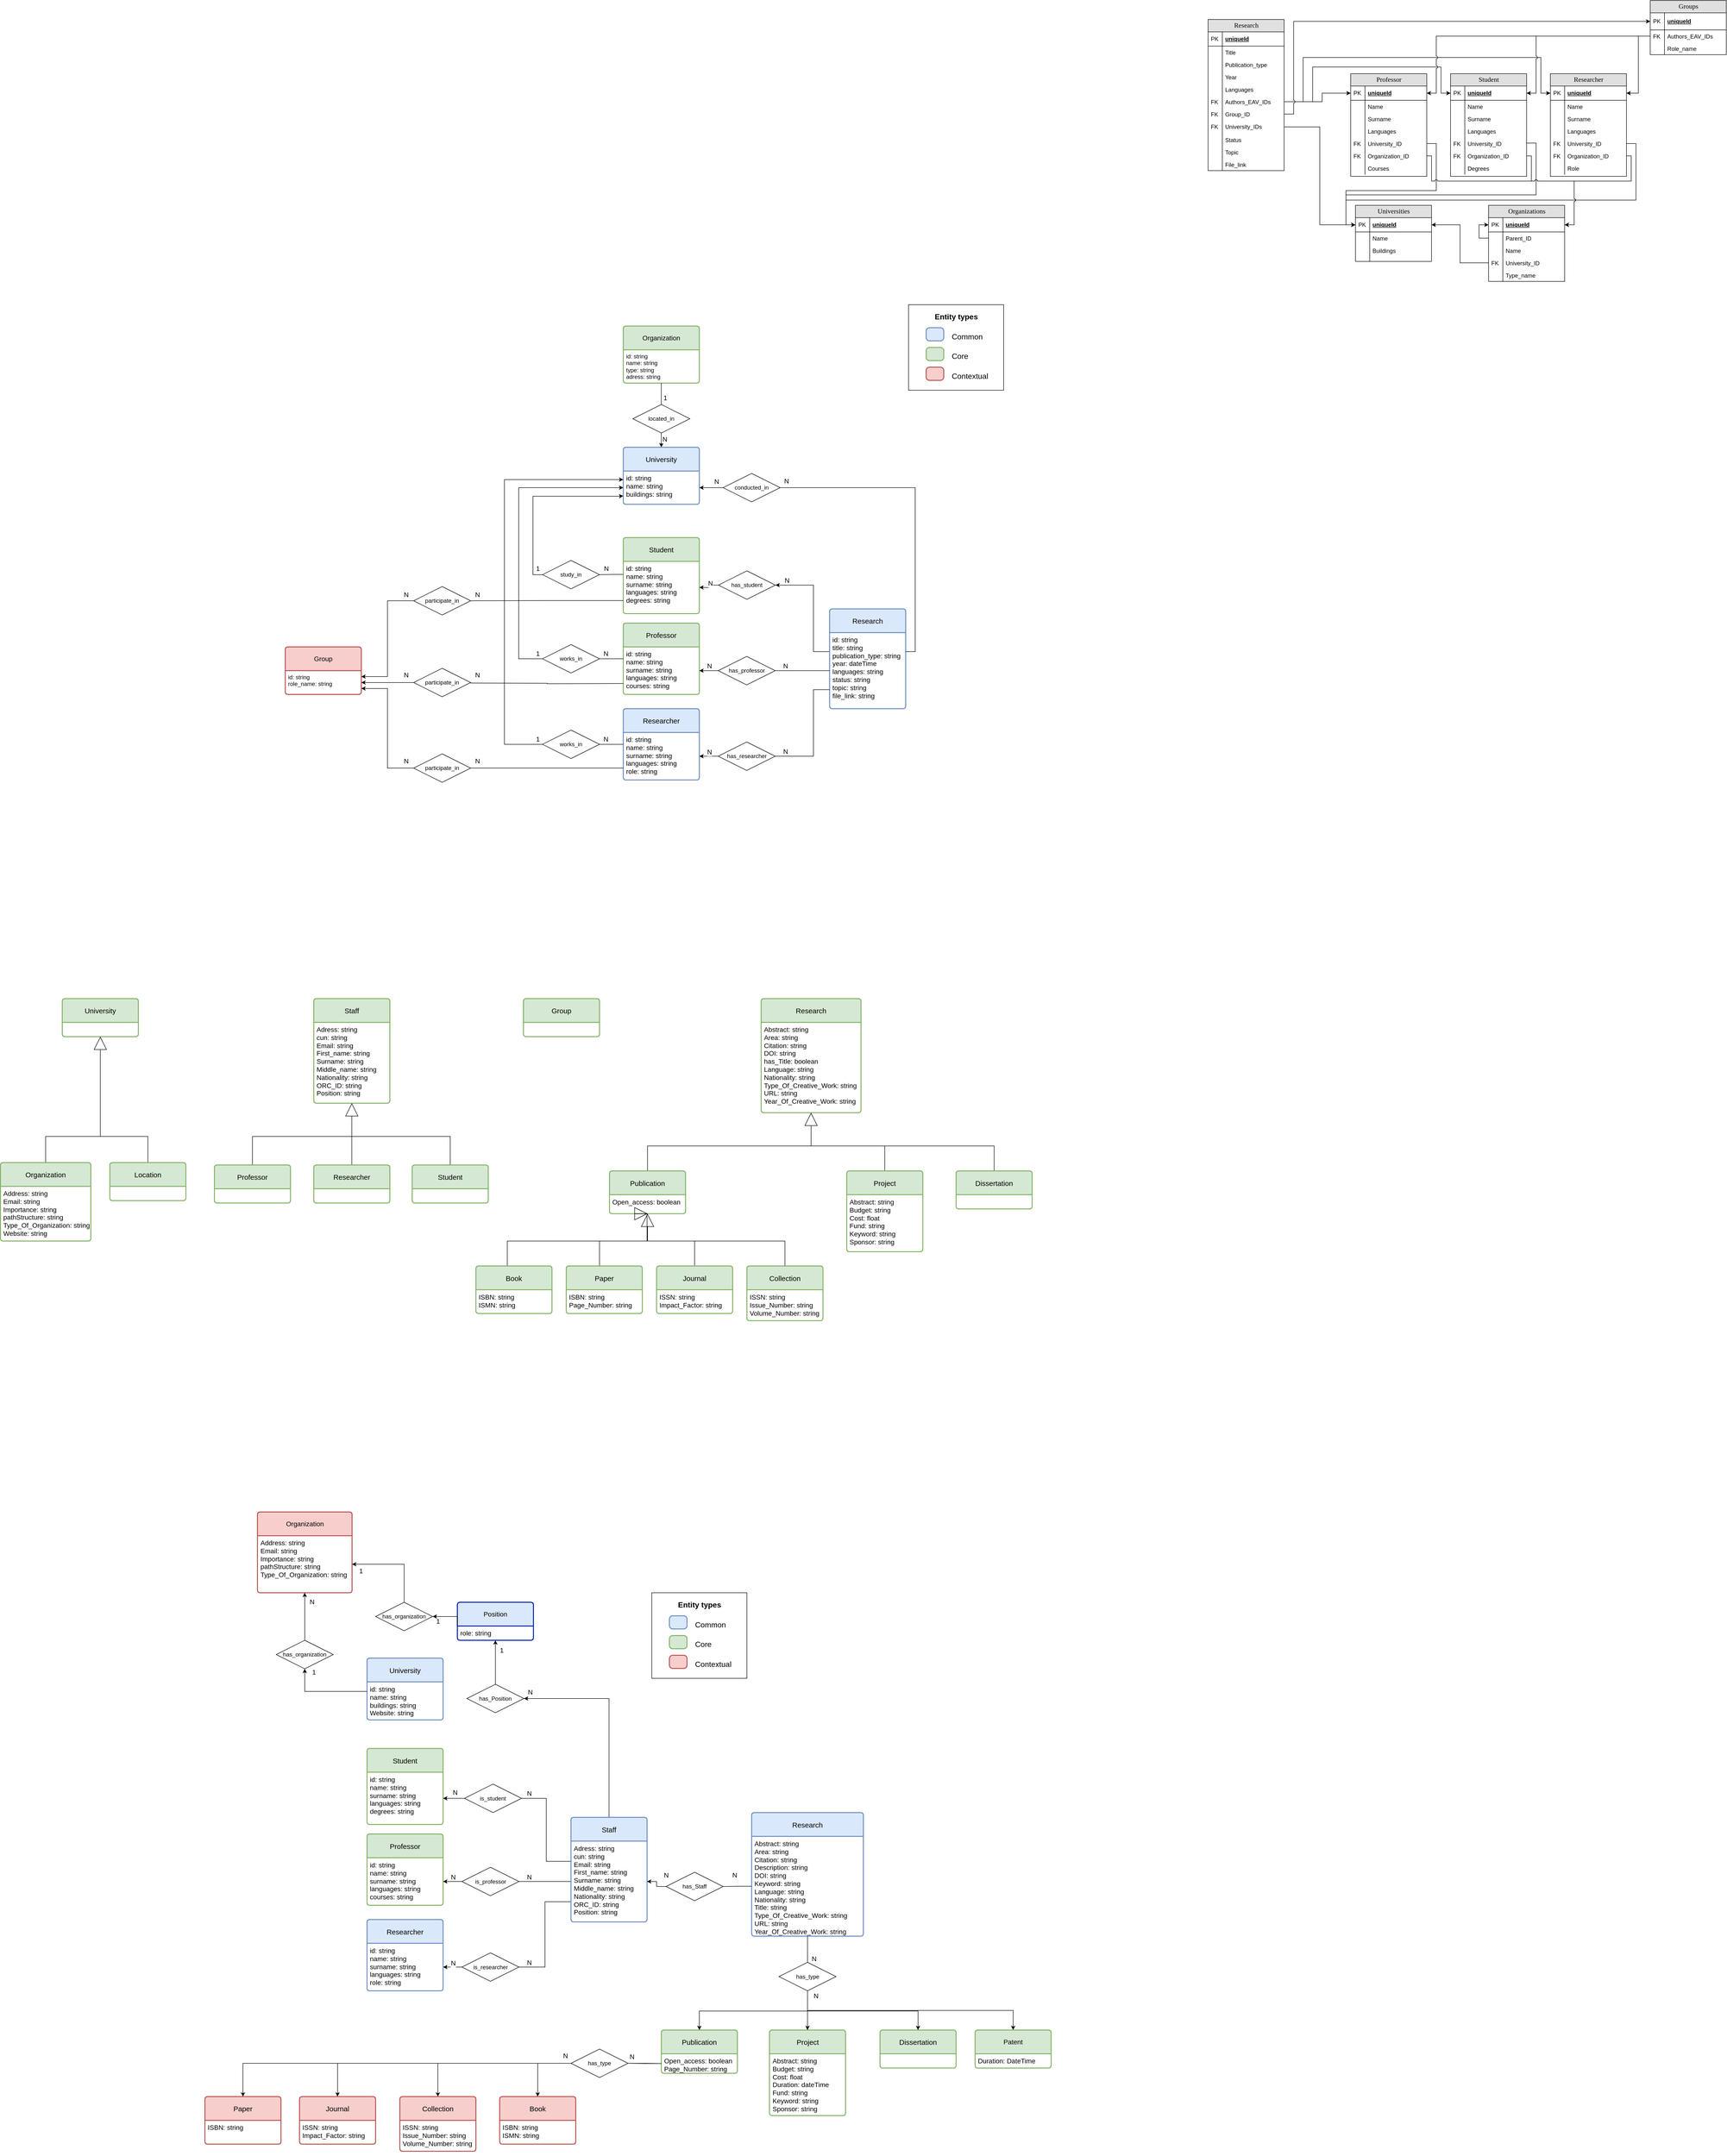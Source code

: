 <mxfile version="28.0.0">
  <diagram name="Page-1" id="A1_q5L2-OkB7CRPpvo8i">
    <mxGraphModel dx="2347" dy="1229" grid="1" gridSize="10" guides="1" tooltips="1" connect="1" arrows="1" fold="1" page="1" pageScale="1" pageWidth="850" pageHeight="1100" math="0" shadow="0">
      <root>
        <mxCell id="0" />
        <mxCell id="1" parent="0" />
        <mxCell id="ZdGQBRg1te6AEPTPaDtW-1" value="Research" style="swimlane;html=1;fontStyle=0;childLayout=stackLayout;horizontal=1;startSize=26;fillColor=#e0e0e0;horizontalStack=0;resizeParent=1;resizeLast=0;collapsible=1;marginBottom=0;swimlaneFillColor=#ffffff;align=center;rounded=0;shadow=0;comic=0;labelBackgroundColor=none;strokeWidth=1;fontFamily=Verdana;fontSize=14" vertex="1" parent="1">
          <mxGeometry x="1730" y="1030" width="160" height="318" as="geometry" />
        </mxCell>
        <mxCell id="ZdGQBRg1te6AEPTPaDtW-2" value="uniqueId" style="shape=partialRectangle;top=0;left=0;right=0;bottom=1;html=1;align=left;verticalAlign=middle;fillColor=none;spacingLeft=34;spacingRight=4;whiteSpace=wrap;overflow=hidden;rotatable=0;points=[[0,0.5],[1,0.5]];portConstraint=eastwest;dropTarget=0;fontStyle=5;strokeColor=default;" vertex="1" parent="ZdGQBRg1te6AEPTPaDtW-1">
          <mxGeometry y="26" width="160" height="30" as="geometry" />
        </mxCell>
        <mxCell id="ZdGQBRg1te6AEPTPaDtW-3" value="PK" style="shape=partialRectangle;top=0;left=0;bottom=0;html=1;fillColor=none;align=left;verticalAlign=middle;spacingLeft=4;spacingRight=4;whiteSpace=wrap;overflow=hidden;rotatable=0;points=[];portConstraint=eastwest;part=1;" vertex="1" connectable="0" parent="ZdGQBRg1te6AEPTPaDtW-2">
          <mxGeometry width="30" height="30" as="geometry" />
        </mxCell>
        <mxCell id="ZdGQBRg1te6AEPTPaDtW-4" value="Title" style="shape=partialRectangle;top=0;left=0;right=0;bottom=0;html=1;align=left;verticalAlign=top;fillColor=none;spacingLeft=34;spacingRight=4;whiteSpace=wrap;overflow=hidden;rotatable=0;points=[[0,0.5],[1,0.5]];portConstraint=eastwest;dropTarget=0;" vertex="1" parent="ZdGQBRg1te6AEPTPaDtW-1">
          <mxGeometry y="56" width="160" height="26" as="geometry" />
        </mxCell>
        <mxCell id="ZdGQBRg1te6AEPTPaDtW-5" value="" style="shape=partialRectangle;top=0;left=0;bottom=0;html=1;fillColor=none;align=left;verticalAlign=top;spacingLeft=4;spacingRight=4;whiteSpace=wrap;overflow=hidden;rotatable=0;points=[];portConstraint=eastwest;part=1;" vertex="1" connectable="0" parent="ZdGQBRg1te6AEPTPaDtW-4">
          <mxGeometry width="30" height="26" as="geometry" />
        </mxCell>
        <mxCell id="ZdGQBRg1te6AEPTPaDtW-6" value="Publication_type" style="shape=partialRectangle;top=0;left=0;right=0;bottom=0;html=1;align=left;verticalAlign=top;fillColor=none;spacingLeft=34;spacingRight=4;whiteSpace=wrap;overflow=hidden;rotatable=0;points=[[0,0.5],[1,0.5]];portConstraint=eastwest;dropTarget=0;" vertex="1" parent="ZdGQBRg1te6AEPTPaDtW-1">
          <mxGeometry y="82" width="160" height="26" as="geometry" />
        </mxCell>
        <mxCell id="ZdGQBRg1te6AEPTPaDtW-7" value="" style="shape=partialRectangle;top=0;left=0;bottom=0;html=1;fillColor=none;align=left;verticalAlign=top;spacingLeft=4;spacingRight=4;whiteSpace=wrap;overflow=hidden;rotatable=0;points=[];portConstraint=eastwest;part=1;" vertex="1" connectable="0" parent="ZdGQBRg1te6AEPTPaDtW-6">
          <mxGeometry width="30" height="26" as="geometry" />
        </mxCell>
        <mxCell id="ZdGQBRg1te6AEPTPaDtW-8" value="Year" style="shape=partialRectangle;top=0;left=0;right=0;bottom=0;html=1;align=left;verticalAlign=top;fillColor=none;spacingLeft=34;spacingRight=4;whiteSpace=wrap;overflow=hidden;rotatable=0;points=[[0,0.5],[1,0.5]];portConstraint=eastwest;dropTarget=0;" vertex="1" parent="ZdGQBRg1te6AEPTPaDtW-1">
          <mxGeometry y="108" width="160" height="26" as="geometry" />
        </mxCell>
        <mxCell id="ZdGQBRg1te6AEPTPaDtW-9" value="" style="shape=partialRectangle;top=0;left=0;bottom=0;html=1;fillColor=none;align=left;verticalAlign=top;spacingLeft=4;spacingRight=4;whiteSpace=wrap;overflow=hidden;rotatable=0;points=[];portConstraint=eastwest;part=1;" vertex="1" connectable="0" parent="ZdGQBRg1te6AEPTPaDtW-8">
          <mxGeometry width="30" height="26" as="geometry" />
        </mxCell>
        <mxCell id="ZdGQBRg1te6AEPTPaDtW-10" value="Languages" style="shape=partialRectangle;top=0;left=0;right=0;bottom=0;html=1;align=left;verticalAlign=top;fillColor=none;spacingLeft=34;spacingRight=4;whiteSpace=wrap;overflow=hidden;rotatable=0;points=[[0,0.5],[1,0.5]];portConstraint=eastwest;dropTarget=0;" vertex="1" parent="ZdGQBRg1te6AEPTPaDtW-1">
          <mxGeometry y="134" width="160" height="26" as="geometry" />
        </mxCell>
        <mxCell id="ZdGQBRg1te6AEPTPaDtW-11" value="" style="shape=partialRectangle;top=0;left=0;bottom=0;html=1;fillColor=none;align=left;verticalAlign=top;spacingLeft=4;spacingRight=4;whiteSpace=wrap;overflow=hidden;rotatable=0;points=[];portConstraint=eastwest;part=1;" vertex="1" connectable="0" parent="ZdGQBRg1te6AEPTPaDtW-10">
          <mxGeometry width="30" height="26" as="geometry" />
        </mxCell>
        <mxCell id="ZdGQBRg1te6AEPTPaDtW-12" value="Authors_EAV_IDs" style="shape=partialRectangle;top=0;left=0;right=0;bottom=0;html=1;align=left;verticalAlign=top;fillColor=none;spacingLeft=34;spacingRight=4;whiteSpace=wrap;overflow=hidden;rotatable=0;points=[[0,0.5],[1,0.5]];portConstraint=eastwest;dropTarget=0;" vertex="1" parent="ZdGQBRg1te6AEPTPaDtW-1">
          <mxGeometry y="160" width="160" height="26" as="geometry" />
        </mxCell>
        <mxCell id="ZdGQBRg1te6AEPTPaDtW-13" value="FK" style="shape=partialRectangle;top=0;left=0;bottom=0;html=1;fillColor=none;align=left;verticalAlign=top;spacingLeft=4;spacingRight=4;whiteSpace=wrap;overflow=hidden;rotatable=0;points=[];portConstraint=eastwest;part=1;" vertex="1" connectable="0" parent="ZdGQBRg1te6AEPTPaDtW-12">
          <mxGeometry width="30" height="26" as="geometry" />
        </mxCell>
        <mxCell id="ZdGQBRg1te6AEPTPaDtW-14" value="Group_ID" style="shape=partialRectangle;top=0;left=0;right=0;bottom=0;html=1;align=left;verticalAlign=top;fillColor=none;spacingLeft=34;spacingRight=4;whiteSpace=wrap;overflow=hidden;rotatable=0;points=[[0,0.5],[1,0.5]];portConstraint=eastwest;dropTarget=0;" vertex="1" parent="ZdGQBRg1te6AEPTPaDtW-1">
          <mxGeometry y="186" width="160" height="26" as="geometry" />
        </mxCell>
        <mxCell id="ZdGQBRg1te6AEPTPaDtW-15" value="FK" style="shape=partialRectangle;top=0;left=0;bottom=0;html=1;fillColor=none;align=left;verticalAlign=top;spacingLeft=4;spacingRight=4;whiteSpace=wrap;overflow=hidden;rotatable=0;points=[];portConstraint=eastwest;part=1;" vertex="1" connectable="0" parent="ZdGQBRg1te6AEPTPaDtW-14">
          <mxGeometry width="30" height="26" as="geometry" />
        </mxCell>
        <mxCell id="ZdGQBRg1te6AEPTPaDtW-16" value="University_IDs" style="shape=partialRectangle;top=0;left=0;right=0;bottom=0;html=1;align=left;verticalAlign=top;fillColor=none;spacingLeft=34;spacingRight=4;whiteSpace=wrap;overflow=hidden;rotatable=0;points=[[0,0.5],[1,0.5]];portConstraint=eastwest;dropTarget=0;" vertex="1" parent="ZdGQBRg1te6AEPTPaDtW-1">
          <mxGeometry y="212" width="160" height="28" as="geometry" />
        </mxCell>
        <mxCell id="ZdGQBRg1te6AEPTPaDtW-17" value="FK" style="shape=partialRectangle;top=0;left=0;bottom=0;html=1;fillColor=none;align=left;verticalAlign=top;spacingLeft=4;spacingRight=4;whiteSpace=wrap;overflow=hidden;rotatable=0;points=[];portConstraint=eastwest;part=1;" vertex="1" connectable="0" parent="ZdGQBRg1te6AEPTPaDtW-16">
          <mxGeometry width="30" height="28" as="geometry" />
        </mxCell>
        <mxCell id="ZdGQBRg1te6AEPTPaDtW-18" value="Status" style="shape=partialRectangle;top=0;left=0;right=0;bottom=0;html=1;align=left;verticalAlign=top;fillColor=none;spacingLeft=34;spacingRight=4;whiteSpace=wrap;overflow=hidden;rotatable=0;points=[[0,0.5],[1,0.5]];portConstraint=eastwest;dropTarget=0;" vertex="1" parent="ZdGQBRg1te6AEPTPaDtW-1">
          <mxGeometry y="240" width="160" height="26" as="geometry" />
        </mxCell>
        <mxCell id="ZdGQBRg1te6AEPTPaDtW-19" value="" style="shape=partialRectangle;top=0;left=0;bottom=0;html=1;fillColor=none;align=left;verticalAlign=top;spacingLeft=4;spacingRight=4;whiteSpace=wrap;overflow=hidden;rotatable=0;points=[];portConstraint=eastwest;part=1;" vertex="1" connectable="0" parent="ZdGQBRg1te6AEPTPaDtW-18">
          <mxGeometry width="30" height="26" as="geometry" />
        </mxCell>
        <mxCell id="ZdGQBRg1te6AEPTPaDtW-20" value="Topic" style="shape=partialRectangle;top=0;left=0;right=0;bottom=0;html=1;align=left;verticalAlign=top;fillColor=none;spacingLeft=34;spacingRight=4;whiteSpace=wrap;overflow=hidden;rotatable=0;points=[[0,0.5],[1,0.5]];portConstraint=eastwest;dropTarget=0;" vertex="1" parent="ZdGQBRg1te6AEPTPaDtW-1">
          <mxGeometry y="266" width="160" height="26" as="geometry" />
        </mxCell>
        <mxCell id="ZdGQBRg1te6AEPTPaDtW-21" value="" style="shape=partialRectangle;top=0;left=0;bottom=0;html=1;fillColor=none;align=left;verticalAlign=top;spacingLeft=4;spacingRight=4;whiteSpace=wrap;overflow=hidden;rotatable=0;points=[];portConstraint=eastwest;part=1;" vertex="1" connectable="0" parent="ZdGQBRg1te6AEPTPaDtW-20">
          <mxGeometry width="30" height="26" as="geometry" />
        </mxCell>
        <mxCell id="ZdGQBRg1te6AEPTPaDtW-22" value="File_link" style="shape=partialRectangle;top=0;left=0;right=0;bottom=0;html=1;align=left;verticalAlign=top;fillColor=none;spacingLeft=34;spacingRight=4;whiteSpace=wrap;overflow=hidden;rotatable=0;points=[[0,0.5],[1,0.5]];portConstraint=eastwest;dropTarget=0;" vertex="1" parent="ZdGQBRg1te6AEPTPaDtW-1">
          <mxGeometry y="292" width="160" height="26" as="geometry" />
        </mxCell>
        <mxCell id="ZdGQBRg1te6AEPTPaDtW-23" value="" style="shape=partialRectangle;top=0;left=0;bottom=0;html=1;fillColor=none;align=left;verticalAlign=top;spacingLeft=4;spacingRight=4;whiteSpace=wrap;overflow=hidden;rotatable=0;points=[];portConstraint=eastwest;part=1;" vertex="1" connectable="0" parent="ZdGQBRg1te6AEPTPaDtW-22">
          <mxGeometry width="30" height="26" as="geometry" />
        </mxCell>
        <mxCell id="ZdGQBRg1te6AEPTPaDtW-24" value="Professor" style="swimlane;html=1;fontStyle=0;childLayout=stackLayout;horizontal=1;startSize=26;fillColor=#e0e0e0;horizontalStack=0;resizeParent=1;resizeLast=0;collapsible=1;marginBottom=0;swimlaneFillColor=#ffffff;align=center;rounded=0;shadow=0;comic=0;labelBackgroundColor=none;strokeWidth=1;fontFamily=Verdana;fontSize=14" vertex="1" parent="1">
          <mxGeometry x="2030" y="1144" width="160" height="216" as="geometry">
            <mxRectangle x="680" y="990" width="80" height="30" as="alternateBounds" />
          </mxGeometry>
        </mxCell>
        <mxCell id="ZdGQBRg1te6AEPTPaDtW-25" value="uniqueId" style="shape=partialRectangle;top=0;left=0;right=0;bottom=1;html=1;align=left;verticalAlign=middle;fillColor=none;spacingLeft=34;spacingRight=4;whiteSpace=wrap;overflow=hidden;rotatable=0;points=[[0,0.5],[1,0.5]];portConstraint=eastwest;dropTarget=0;fontStyle=5;" vertex="1" parent="ZdGQBRg1te6AEPTPaDtW-24">
          <mxGeometry y="26" width="160" height="30" as="geometry" />
        </mxCell>
        <mxCell id="ZdGQBRg1te6AEPTPaDtW-26" value="PK" style="shape=partialRectangle;top=0;left=0;bottom=0;html=1;fillColor=none;align=left;verticalAlign=middle;spacingLeft=4;spacingRight=4;whiteSpace=wrap;overflow=hidden;rotatable=0;points=[];portConstraint=eastwest;part=1;" vertex="1" connectable="0" parent="ZdGQBRg1te6AEPTPaDtW-25">
          <mxGeometry width="30" height="30" as="geometry" />
        </mxCell>
        <mxCell id="ZdGQBRg1te6AEPTPaDtW-27" value="Name" style="shape=partialRectangle;top=0;left=0;right=0;bottom=0;html=1;align=left;verticalAlign=top;fillColor=none;spacingLeft=34;spacingRight=4;whiteSpace=wrap;overflow=hidden;rotatable=0;points=[[0,0.5],[1,0.5]];portConstraint=eastwest;dropTarget=0;" vertex="1" parent="ZdGQBRg1te6AEPTPaDtW-24">
          <mxGeometry y="56" width="160" height="26" as="geometry" />
        </mxCell>
        <mxCell id="ZdGQBRg1te6AEPTPaDtW-28" value="" style="shape=partialRectangle;top=0;left=0;bottom=0;html=1;fillColor=none;align=left;verticalAlign=top;spacingLeft=4;spacingRight=4;whiteSpace=wrap;overflow=hidden;rotatable=0;points=[];portConstraint=eastwest;part=1;" vertex="1" connectable="0" parent="ZdGQBRg1te6AEPTPaDtW-27">
          <mxGeometry width="30" height="26" as="geometry" />
        </mxCell>
        <mxCell id="ZdGQBRg1te6AEPTPaDtW-29" value="Surname" style="shape=partialRectangle;top=0;left=0;right=0;bottom=0;html=1;align=left;verticalAlign=top;fillColor=none;spacingLeft=34;spacingRight=4;whiteSpace=wrap;overflow=hidden;rotatable=0;points=[[0,0.5],[1,0.5]];portConstraint=eastwest;dropTarget=0;" vertex="1" parent="ZdGQBRg1te6AEPTPaDtW-24">
          <mxGeometry y="82" width="160" height="26" as="geometry" />
        </mxCell>
        <mxCell id="ZdGQBRg1te6AEPTPaDtW-30" value="" style="shape=partialRectangle;top=0;left=0;bottom=0;html=1;fillColor=none;align=left;verticalAlign=top;spacingLeft=4;spacingRight=4;whiteSpace=wrap;overflow=hidden;rotatable=0;points=[];portConstraint=eastwest;part=1;" vertex="1" connectable="0" parent="ZdGQBRg1te6AEPTPaDtW-29">
          <mxGeometry width="30" height="26" as="geometry" />
        </mxCell>
        <mxCell id="ZdGQBRg1te6AEPTPaDtW-31" value="Languages" style="shape=partialRectangle;top=0;left=0;right=0;bottom=0;html=1;align=left;verticalAlign=top;fillColor=none;spacingLeft=34;spacingRight=4;whiteSpace=wrap;overflow=hidden;rotatable=0;points=[[0,0.5],[1,0.5]];portConstraint=eastwest;dropTarget=0;" vertex="1" parent="ZdGQBRg1te6AEPTPaDtW-24">
          <mxGeometry y="108" width="160" height="26" as="geometry" />
        </mxCell>
        <mxCell id="ZdGQBRg1te6AEPTPaDtW-32" value="" style="shape=partialRectangle;top=0;left=0;bottom=0;html=1;fillColor=none;align=left;verticalAlign=top;spacingLeft=4;spacingRight=4;whiteSpace=wrap;overflow=hidden;rotatable=0;points=[];portConstraint=eastwest;part=1;" vertex="1" connectable="0" parent="ZdGQBRg1te6AEPTPaDtW-31">
          <mxGeometry width="30" height="26" as="geometry" />
        </mxCell>
        <mxCell id="ZdGQBRg1te6AEPTPaDtW-33" value="University_ID" style="shape=partialRectangle;top=0;left=0;right=0;bottom=0;html=1;align=left;verticalAlign=top;fillColor=none;spacingLeft=34;spacingRight=4;whiteSpace=wrap;overflow=hidden;rotatable=0;points=[[0,0.5],[1,0.5]];portConstraint=eastwest;dropTarget=0;" vertex="1" parent="ZdGQBRg1te6AEPTPaDtW-24">
          <mxGeometry y="134" width="160" height="26" as="geometry" />
        </mxCell>
        <mxCell id="ZdGQBRg1te6AEPTPaDtW-34" value="FK" style="shape=partialRectangle;top=0;left=0;bottom=0;html=1;fillColor=none;align=left;verticalAlign=top;spacingLeft=4;spacingRight=4;whiteSpace=wrap;overflow=hidden;rotatable=0;points=[];portConstraint=eastwest;part=1;" vertex="1" connectable="0" parent="ZdGQBRg1te6AEPTPaDtW-33">
          <mxGeometry width="30" height="26" as="geometry" />
        </mxCell>
        <mxCell id="ZdGQBRg1te6AEPTPaDtW-35" value="Organization_ID" style="shape=partialRectangle;top=0;left=0;right=0;bottom=0;html=1;align=left;verticalAlign=top;fillColor=none;spacingLeft=34;spacingRight=4;whiteSpace=wrap;overflow=hidden;rotatable=0;points=[[0,0.5],[1,0.5]];portConstraint=eastwest;dropTarget=0;" vertex="1" parent="ZdGQBRg1te6AEPTPaDtW-24">
          <mxGeometry y="160" width="160" height="26" as="geometry" />
        </mxCell>
        <mxCell id="ZdGQBRg1te6AEPTPaDtW-36" value="FK" style="shape=partialRectangle;top=0;left=0;bottom=0;html=1;fillColor=none;align=left;verticalAlign=top;spacingLeft=4;spacingRight=4;whiteSpace=wrap;overflow=hidden;rotatable=0;points=[];portConstraint=eastwest;part=1;" vertex="1" connectable="0" parent="ZdGQBRg1te6AEPTPaDtW-35">
          <mxGeometry width="30" height="26" as="geometry" />
        </mxCell>
        <mxCell id="ZdGQBRg1te6AEPTPaDtW-37" value="Courses" style="shape=partialRectangle;top=0;left=0;right=0;bottom=0;html=1;align=left;verticalAlign=top;fillColor=none;spacingLeft=34;spacingRight=4;whiteSpace=wrap;overflow=hidden;rotatable=0;points=[[0,0.5],[1,0.5]];portConstraint=eastwest;dropTarget=0;" vertex="1" parent="ZdGQBRg1te6AEPTPaDtW-24">
          <mxGeometry y="186" width="160" height="26" as="geometry" />
        </mxCell>
        <mxCell id="ZdGQBRg1te6AEPTPaDtW-38" value="" style="shape=partialRectangle;top=0;left=0;bottom=0;html=1;fillColor=none;align=left;verticalAlign=top;spacingLeft=4;spacingRight=4;whiteSpace=wrap;overflow=hidden;rotatable=0;points=[];portConstraint=eastwest;part=1;" vertex="1" connectable="0" parent="ZdGQBRg1te6AEPTPaDtW-37">
          <mxGeometry width="30" height="26" as="geometry" />
        </mxCell>
        <mxCell id="ZdGQBRg1te6AEPTPaDtW-39" value="Universities" style="swimlane;html=1;fontStyle=0;childLayout=stackLayout;horizontal=1;startSize=26;fillColor=#e0e0e0;horizontalStack=0;resizeParent=1;resizeLast=0;collapsible=1;marginBottom=0;swimlaneFillColor=#ffffff;align=center;rounded=0;shadow=0;comic=0;labelBackgroundColor=none;strokeWidth=1;fontFamily=Verdana;fontSize=14" vertex="1" parent="1">
          <mxGeometry x="2040" y="1421" width="160" height="118" as="geometry">
            <mxRectangle x="680" y="990" width="80" height="30" as="alternateBounds" />
          </mxGeometry>
        </mxCell>
        <mxCell id="ZdGQBRg1te6AEPTPaDtW-40" value="uniqueId" style="shape=partialRectangle;top=0;left=0;right=0;bottom=1;html=1;align=left;verticalAlign=middle;fillColor=none;spacingLeft=34;spacingRight=4;whiteSpace=wrap;overflow=hidden;rotatable=0;points=[[0,0.5],[1,0.5]];portConstraint=eastwest;dropTarget=0;fontStyle=5;" vertex="1" parent="ZdGQBRg1te6AEPTPaDtW-39">
          <mxGeometry y="26" width="160" height="30" as="geometry" />
        </mxCell>
        <mxCell id="ZdGQBRg1te6AEPTPaDtW-41" value="PK" style="shape=partialRectangle;top=0;left=0;bottom=0;html=1;fillColor=none;align=left;verticalAlign=middle;spacingLeft=4;spacingRight=4;whiteSpace=wrap;overflow=hidden;rotatable=0;points=[];portConstraint=eastwest;part=1;" vertex="1" connectable="0" parent="ZdGQBRg1te6AEPTPaDtW-40">
          <mxGeometry width="30" height="30" as="geometry" />
        </mxCell>
        <mxCell id="ZdGQBRg1te6AEPTPaDtW-42" value="Name" style="shape=partialRectangle;top=0;left=0;right=0;bottom=0;html=1;align=left;verticalAlign=top;fillColor=none;spacingLeft=34;spacingRight=4;whiteSpace=wrap;overflow=hidden;rotatable=0;points=[[0,0.5],[1,0.5]];portConstraint=eastwest;dropTarget=0;" vertex="1" parent="ZdGQBRg1te6AEPTPaDtW-39">
          <mxGeometry y="56" width="160" height="26" as="geometry" />
        </mxCell>
        <mxCell id="ZdGQBRg1te6AEPTPaDtW-43" value="" style="shape=partialRectangle;top=0;left=0;bottom=0;html=1;fillColor=none;align=left;verticalAlign=top;spacingLeft=4;spacingRight=4;whiteSpace=wrap;overflow=hidden;rotatable=0;points=[];portConstraint=eastwest;part=1;" vertex="1" connectable="0" parent="ZdGQBRg1te6AEPTPaDtW-42">
          <mxGeometry width="30" height="26" as="geometry" />
        </mxCell>
        <mxCell id="ZdGQBRg1te6AEPTPaDtW-44" value="Buildings" style="shape=partialRectangle;top=0;left=0;right=0;bottom=0;html=1;align=left;verticalAlign=top;fillColor=none;spacingLeft=34;spacingRight=4;whiteSpace=wrap;overflow=hidden;rotatable=0;points=[[0,0.5],[1,0.5]];portConstraint=eastwest;dropTarget=0;" vertex="1" parent="ZdGQBRg1te6AEPTPaDtW-39">
          <mxGeometry y="82" width="160" height="26" as="geometry" />
        </mxCell>
        <mxCell id="ZdGQBRg1te6AEPTPaDtW-45" value="" style="shape=partialRectangle;top=0;left=0;bottom=0;html=1;fillColor=none;align=left;verticalAlign=top;spacingLeft=4;spacingRight=4;whiteSpace=wrap;overflow=hidden;rotatable=0;points=[];portConstraint=eastwest;part=1;" vertex="1" connectable="0" parent="ZdGQBRg1te6AEPTPaDtW-44">
          <mxGeometry width="30" height="26" as="geometry" />
        </mxCell>
        <mxCell id="ZdGQBRg1te6AEPTPaDtW-46" value="" style="shape=partialRectangle;top=0;left=0;right=0;bottom=0;html=1;align=left;verticalAlign=top;fillColor=none;spacingLeft=34;spacingRight=4;whiteSpace=wrap;overflow=hidden;rotatable=0;points=[[0,0.5],[1,0.5]];portConstraint=eastwest;dropTarget=0;" vertex="1" parent="ZdGQBRg1te6AEPTPaDtW-39">
          <mxGeometry y="108" width="160" height="10" as="geometry" />
        </mxCell>
        <mxCell id="ZdGQBRg1te6AEPTPaDtW-47" value="" style="shape=partialRectangle;top=0;left=0;bottom=0;html=1;fillColor=none;align=left;verticalAlign=top;spacingLeft=4;spacingRight=4;whiteSpace=wrap;overflow=hidden;rotatable=0;points=[];portConstraint=eastwest;part=1;" vertex="1" connectable="0" parent="ZdGQBRg1te6AEPTPaDtW-46">
          <mxGeometry width="30" height="10" as="geometry" />
        </mxCell>
        <mxCell id="ZdGQBRg1te6AEPTPaDtW-48" style="edgeStyle=orthogonalEdgeStyle;rounded=0;orthogonalLoop=1;jettySize=auto;html=1;entryX=0;entryY=0.5;entryDx=0;entryDy=0;endArrow=classic;endFill=1;startArrow=none;startFill=0;" edge="1" parent="1" source="ZdGQBRg1te6AEPTPaDtW-16" target="ZdGQBRg1te6AEPTPaDtW-40">
          <mxGeometry relative="1" as="geometry" />
        </mxCell>
        <mxCell id="ZdGQBRg1te6AEPTPaDtW-49" style="edgeStyle=orthogonalEdgeStyle;rounded=0;orthogonalLoop=1;jettySize=auto;html=1;entryX=0;entryY=0.5;entryDx=0;entryDy=0;endArrow=classic;endFill=1;startArrow=none;startFill=0;" edge="1" parent="1" source="ZdGQBRg1te6AEPTPaDtW-33" target="ZdGQBRg1te6AEPTPaDtW-40">
          <mxGeometry relative="1" as="geometry">
            <Array as="points">
              <mxPoint x="2210" y="1291" />
              <mxPoint x="2210" y="1390" />
              <mxPoint x="2020" y="1390" />
              <mxPoint x="2020" y="1462" />
            </Array>
          </mxGeometry>
        </mxCell>
        <mxCell id="ZdGQBRg1te6AEPTPaDtW-50" value="Organizations" style="swimlane;html=1;fontStyle=0;childLayout=stackLayout;horizontal=1;startSize=26;fillColor=#e0e0e0;horizontalStack=0;resizeParent=1;resizeLast=0;collapsible=1;marginBottom=0;swimlaneFillColor=#ffffff;align=center;rounded=0;shadow=0;comic=0;labelBackgroundColor=none;strokeWidth=1;fontFamily=Verdana;fontSize=14" vertex="1" parent="1">
          <mxGeometry x="2320" y="1421" width="160" height="160" as="geometry">
            <mxRectangle x="680" y="990" width="80" height="30" as="alternateBounds" />
          </mxGeometry>
        </mxCell>
        <mxCell id="ZdGQBRg1te6AEPTPaDtW-51" value="uniqueId" style="shape=partialRectangle;top=0;left=0;right=0;bottom=1;html=1;align=left;verticalAlign=middle;fillColor=none;spacingLeft=34;spacingRight=4;whiteSpace=wrap;overflow=hidden;rotatable=0;points=[[0,0.5],[1,0.5]];portConstraint=eastwest;dropTarget=0;fontStyle=5;" vertex="1" parent="ZdGQBRg1te6AEPTPaDtW-50">
          <mxGeometry y="26" width="160" height="30" as="geometry" />
        </mxCell>
        <mxCell id="ZdGQBRg1te6AEPTPaDtW-52" value="PK" style="shape=partialRectangle;top=0;left=0;bottom=0;html=1;fillColor=none;align=left;verticalAlign=middle;spacingLeft=4;spacingRight=4;whiteSpace=wrap;overflow=hidden;rotatable=0;points=[];portConstraint=eastwest;part=1;" vertex="1" connectable="0" parent="ZdGQBRg1te6AEPTPaDtW-51">
          <mxGeometry width="30" height="30" as="geometry" />
        </mxCell>
        <mxCell id="ZdGQBRg1te6AEPTPaDtW-53" style="edgeStyle=orthogonalEdgeStyle;rounded=0;orthogonalLoop=1;jettySize=auto;html=1;entryX=0;entryY=0.5;entryDx=0;entryDy=0;" edge="1" parent="ZdGQBRg1te6AEPTPaDtW-50" source="ZdGQBRg1te6AEPTPaDtW-54" target="ZdGQBRg1te6AEPTPaDtW-51">
          <mxGeometry relative="1" as="geometry" />
        </mxCell>
        <mxCell id="ZdGQBRg1te6AEPTPaDtW-54" value="Parent_ID" style="shape=partialRectangle;top=0;left=0;right=0;bottom=0;html=1;align=left;verticalAlign=top;fillColor=none;spacingLeft=34;spacingRight=4;whiteSpace=wrap;overflow=hidden;rotatable=0;points=[[0,0.5],[1,0.5]];portConstraint=eastwest;dropTarget=0;" vertex="1" parent="ZdGQBRg1te6AEPTPaDtW-50">
          <mxGeometry y="56" width="160" height="26" as="geometry" />
        </mxCell>
        <mxCell id="ZdGQBRg1te6AEPTPaDtW-55" value="" style="shape=partialRectangle;top=0;left=0;bottom=0;html=1;fillColor=none;align=left;verticalAlign=top;spacingLeft=4;spacingRight=4;whiteSpace=wrap;overflow=hidden;rotatable=0;points=[];portConstraint=eastwest;part=1;" vertex="1" connectable="0" parent="ZdGQBRg1te6AEPTPaDtW-54">
          <mxGeometry width="30" height="26" as="geometry" />
        </mxCell>
        <mxCell id="ZdGQBRg1te6AEPTPaDtW-56" value="Name" style="shape=partialRectangle;top=0;left=0;right=0;bottom=0;html=1;align=left;verticalAlign=top;fillColor=none;spacingLeft=34;spacingRight=4;whiteSpace=wrap;overflow=hidden;rotatable=0;points=[[0,0.5],[1,0.5]];portConstraint=eastwest;dropTarget=0;" vertex="1" parent="ZdGQBRg1te6AEPTPaDtW-50">
          <mxGeometry y="82" width="160" height="26" as="geometry" />
        </mxCell>
        <mxCell id="ZdGQBRg1te6AEPTPaDtW-57" value="" style="shape=partialRectangle;top=0;left=0;bottom=0;html=1;fillColor=none;align=left;verticalAlign=top;spacingLeft=4;spacingRight=4;whiteSpace=wrap;overflow=hidden;rotatable=0;points=[];portConstraint=eastwest;part=1;" vertex="1" connectable="0" parent="ZdGQBRg1te6AEPTPaDtW-56">
          <mxGeometry width="30" height="26" as="geometry" />
        </mxCell>
        <mxCell id="ZdGQBRg1te6AEPTPaDtW-58" value="University_ID" style="shape=partialRectangle;top=0;left=0;right=0;bottom=0;html=1;align=left;verticalAlign=top;fillColor=none;spacingLeft=34;spacingRight=4;whiteSpace=wrap;overflow=hidden;rotatable=0;points=[[0,0.5],[1,0.5]];portConstraint=eastwest;dropTarget=0;" vertex="1" parent="ZdGQBRg1te6AEPTPaDtW-50">
          <mxGeometry y="108" width="160" height="26" as="geometry" />
        </mxCell>
        <mxCell id="ZdGQBRg1te6AEPTPaDtW-59" value="FK" style="shape=partialRectangle;top=0;left=0;bottom=0;html=1;fillColor=none;align=left;verticalAlign=top;spacingLeft=4;spacingRight=4;whiteSpace=wrap;overflow=hidden;rotatable=0;points=[];portConstraint=eastwest;part=1;" vertex="1" connectable="0" parent="ZdGQBRg1te6AEPTPaDtW-58">
          <mxGeometry width="30" height="26" as="geometry" />
        </mxCell>
        <mxCell id="ZdGQBRg1te6AEPTPaDtW-60" value="Type_name" style="shape=partialRectangle;top=0;left=0;right=0;bottom=0;html=1;align=left;verticalAlign=top;fillColor=none;spacingLeft=34;spacingRight=4;whiteSpace=wrap;overflow=hidden;rotatable=0;points=[[0,0.5],[1,0.5]];portConstraint=eastwest;dropTarget=0;" vertex="1" parent="ZdGQBRg1te6AEPTPaDtW-50">
          <mxGeometry y="134" width="160" height="26" as="geometry" />
        </mxCell>
        <mxCell id="ZdGQBRg1te6AEPTPaDtW-61" value="" style="shape=partialRectangle;top=0;left=0;bottom=0;html=1;fillColor=none;align=left;verticalAlign=top;spacingLeft=4;spacingRight=4;whiteSpace=wrap;overflow=hidden;rotatable=0;points=[];portConstraint=eastwest;part=1;" vertex="1" connectable="0" parent="ZdGQBRg1te6AEPTPaDtW-60">
          <mxGeometry width="30" height="26" as="geometry" />
        </mxCell>
        <mxCell id="ZdGQBRg1te6AEPTPaDtW-62" style="edgeStyle=orthogonalEdgeStyle;rounded=0;orthogonalLoop=1;jettySize=auto;html=1;entryX=0;entryY=0.5;entryDx=0;entryDy=0;endArrow=none;endFill=0;startArrow=classic;startFill=1;" edge="1" parent="1" source="ZdGQBRg1te6AEPTPaDtW-40" target="ZdGQBRg1te6AEPTPaDtW-58">
          <mxGeometry relative="1" as="geometry" />
        </mxCell>
        <mxCell id="ZdGQBRg1te6AEPTPaDtW-63" value="Groups" style="swimlane;html=1;fontStyle=0;childLayout=stackLayout;horizontal=1;startSize=26;fillColor=#e0e0e0;horizontalStack=0;resizeParent=1;resizeLast=0;collapsible=1;marginBottom=0;swimlaneFillColor=#ffffff;align=center;rounded=0;shadow=0;comic=0;labelBackgroundColor=none;strokeWidth=1;fontFamily=Verdana;fontSize=14" vertex="1" parent="1">
          <mxGeometry x="2660" y="990" width="160" height="114" as="geometry">
            <mxRectangle x="680" y="990" width="80" height="30" as="alternateBounds" />
          </mxGeometry>
        </mxCell>
        <mxCell id="ZdGQBRg1te6AEPTPaDtW-64" value="uniqueId" style="shape=partialRectangle;top=0;left=0;right=0;bottom=1;html=1;align=left;verticalAlign=middle;fillColor=none;spacingLeft=34;spacingRight=4;whiteSpace=wrap;overflow=hidden;rotatable=0;points=[[0,0.5],[1,0.5]];portConstraint=eastwest;dropTarget=0;fontStyle=5;" vertex="1" parent="ZdGQBRg1te6AEPTPaDtW-63">
          <mxGeometry y="26" width="160" height="36" as="geometry" />
        </mxCell>
        <mxCell id="ZdGQBRg1te6AEPTPaDtW-65" value="PK" style="shape=partialRectangle;top=0;left=0;bottom=0;html=1;fillColor=none;align=left;verticalAlign=middle;spacingLeft=4;spacingRight=4;whiteSpace=wrap;overflow=hidden;rotatable=0;points=[];portConstraint=eastwest;part=1;" vertex="1" connectable="0" parent="ZdGQBRg1te6AEPTPaDtW-64">
          <mxGeometry width="30" height="36" as="geometry" />
        </mxCell>
        <mxCell id="ZdGQBRg1te6AEPTPaDtW-66" value="Authors_EAV_IDs" style="shape=partialRectangle;top=0;left=0;right=0;bottom=0;html=1;align=left;verticalAlign=top;fillColor=none;spacingLeft=34;spacingRight=4;whiteSpace=wrap;overflow=hidden;rotatable=0;points=[[0,0.5],[1,0.5]];portConstraint=eastwest;dropTarget=0;" vertex="1" parent="ZdGQBRg1te6AEPTPaDtW-63">
          <mxGeometry y="62" width="160" height="26" as="geometry" />
        </mxCell>
        <mxCell id="ZdGQBRg1te6AEPTPaDtW-67" value="FK" style="shape=partialRectangle;top=0;left=0;bottom=0;html=1;fillColor=none;align=left;verticalAlign=top;spacingLeft=4;spacingRight=4;whiteSpace=wrap;overflow=hidden;rotatable=0;points=[];portConstraint=eastwest;part=1;" vertex="1" connectable="0" parent="ZdGQBRg1te6AEPTPaDtW-66">
          <mxGeometry width="30" height="26" as="geometry" />
        </mxCell>
        <mxCell id="ZdGQBRg1te6AEPTPaDtW-68" value="Role_name" style="shape=partialRectangle;top=0;left=0;right=0;bottom=0;html=1;align=left;verticalAlign=top;fillColor=none;spacingLeft=34;spacingRight=4;whiteSpace=wrap;overflow=hidden;rotatable=0;points=[[0,0.5],[1,0.5]];portConstraint=eastwest;dropTarget=0;" vertex="1" parent="ZdGQBRg1te6AEPTPaDtW-63">
          <mxGeometry y="88" width="160" height="26" as="geometry" />
        </mxCell>
        <mxCell id="ZdGQBRg1te6AEPTPaDtW-69" value="" style="shape=partialRectangle;top=0;left=0;bottom=0;html=1;fillColor=none;align=left;verticalAlign=top;spacingLeft=4;spacingRight=4;whiteSpace=wrap;overflow=hidden;rotatable=0;points=[];portConstraint=eastwest;part=1;" vertex="1" connectable="0" parent="ZdGQBRg1te6AEPTPaDtW-68">
          <mxGeometry width="30" height="26" as="geometry" />
        </mxCell>
        <mxCell id="ZdGQBRg1te6AEPTPaDtW-70" value="Student" style="swimlane;html=1;fontStyle=0;childLayout=stackLayout;horizontal=1;startSize=26;fillColor=#e0e0e0;horizontalStack=0;resizeParent=1;resizeLast=0;collapsible=1;marginBottom=0;swimlaneFillColor=#ffffff;align=center;rounded=0;shadow=0;comic=0;labelBackgroundColor=none;strokeWidth=1;fontFamily=Verdana;fontSize=14" vertex="1" parent="1">
          <mxGeometry x="2240" y="1144" width="160" height="216" as="geometry">
            <mxRectangle x="680" y="990" width="80" height="30" as="alternateBounds" />
          </mxGeometry>
        </mxCell>
        <mxCell id="ZdGQBRg1te6AEPTPaDtW-71" value="uniqueId" style="shape=partialRectangle;top=0;left=0;right=0;bottom=1;html=1;align=left;verticalAlign=middle;fillColor=none;spacingLeft=34;spacingRight=4;whiteSpace=wrap;overflow=hidden;rotatable=0;points=[[0,0.5],[1,0.5]];portConstraint=eastwest;dropTarget=0;fontStyle=5;" vertex="1" parent="ZdGQBRg1te6AEPTPaDtW-70">
          <mxGeometry y="26" width="160" height="30" as="geometry" />
        </mxCell>
        <mxCell id="ZdGQBRg1te6AEPTPaDtW-72" value="PK" style="shape=partialRectangle;top=0;left=0;bottom=0;html=1;fillColor=none;align=left;verticalAlign=middle;spacingLeft=4;spacingRight=4;whiteSpace=wrap;overflow=hidden;rotatable=0;points=[];portConstraint=eastwest;part=1;" vertex="1" connectable="0" parent="ZdGQBRg1te6AEPTPaDtW-71">
          <mxGeometry width="30" height="30" as="geometry" />
        </mxCell>
        <mxCell id="ZdGQBRg1te6AEPTPaDtW-73" value="Name" style="shape=partialRectangle;top=0;left=0;right=0;bottom=0;html=1;align=left;verticalAlign=top;fillColor=none;spacingLeft=34;spacingRight=4;whiteSpace=wrap;overflow=hidden;rotatable=0;points=[[0,0.5],[1,0.5]];portConstraint=eastwest;dropTarget=0;" vertex="1" parent="ZdGQBRg1te6AEPTPaDtW-70">
          <mxGeometry y="56" width="160" height="26" as="geometry" />
        </mxCell>
        <mxCell id="ZdGQBRg1te6AEPTPaDtW-74" value="" style="shape=partialRectangle;top=0;left=0;bottom=0;html=1;fillColor=none;align=left;verticalAlign=top;spacingLeft=4;spacingRight=4;whiteSpace=wrap;overflow=hidden;rotatable=0;points=[];portConstraint=eastwest;part=1;" vertex="1" connectable="0" parent="ZdGQBRg1te6AEPTPaDtW-73">
          <mxGeometry width="30" height="26" as="geometry" />
        </mxCell>
        <mxCell id="ZdGQBRg1te6AEPTPaDtW-75" value="Surname" style="shape=partialRectangle;top=0;left=0;right=0;bottom=0;html=1;align=left;verticalAlign=top;fillColor=none;spacingLeft=34;spacingRight=4;whiteSpace=wrap;overflow=hidden;rotatable=0;points=[[0,0.5],[1,0.5]];portConstraint=eastwest;dropTarget=0;" vertex="1" parent="ZdGQBRg1te6AEPTPaDtW-70">
          <mxGeometry y="82" width="160" height="26" as="geometry" />
        </mxCell>
        <mxCell id="ZdGQBRg1te6AEPTPaDtW-76" value="" style="shape=partialRectangle;top=0;left=0;bottom=0;html=1;fillColor=none;align=left;verticalAlign=top;spacingLeft=4;spacingRight=4;whiteSpace=wrap;overflow=hidden;rotatable=0;points=[];portConstraint=eastwest;part=1;" vertex="1" connectable="0" parent="ZdGQBRg1te6AEPTPaDtW-75">
          <mxGeometry width="30" height="26" as="geometry" />
        </mxCell>
        <mxCell id="ZdGQBRg1te6AEPTPaDtW-77" value="Languages" style="shape=partialRectangle;top=0;left=0;right=0;bottom=0;html=1;align=left;verticalAlign=top;fillColor=none;spacingLeft=34;spacingRight=4;whiteSpace=wrap;overflow=hidden;rotatable=0;points=[[0,0.5],[1,0.5]];portConstraint=eastwest;dropTarget=0;" vertex="1" parent="ZdGQBRg1te6AEPTPaDtW-70">
          <mxGeometry y="108" width="160" height="26" as="geometry" />
        </mxCell>
        <mxCell id="ZdGQBRg1te6AEPTPaDtW-78" value="" style="shape=partialRectangle;top=0;left=0;bottom=0;html=1;fillColor=none;align=left;verticalAlign=top;spacingLeft=4;spacingRight=4;whiteSpace=wrap;overflow=hidden;rotatable=0;points=[];portConstraint=eastwest;part=1;" vertex="1" connectable="0" parent="ZdGQBRg1te6AEPTPaDtW-77">
          <mxGeometry width="30" height="26" as="geometry" />
        </mxCell>
        <mxCell id="ZdGQBRg1te6AEPTPaDtW-79" value="University_ID" style="shape=partialRectangle;top=0;left=0;right=0;bottom=0;html=1;align=left;verticalAlign=top;fillColor=none;spacingLeft=34;spacingRight=4;whiteSpace=wrap;overflow=hidden;rotatable=0;points=[[0,0.5],[1,0.5]];portConstraint=eastwest;dropTarget=0;" vertex="1" parent="ZdGQBRg1te6AEPTPaDtW-70">
          <mxGeometry y="134" width="160" height="26" as="geometry" />
        </mxCell>
        <mxCell id="ZdGQBRg1te6AEPTPaDtW-80" value="FK" style="shape=partialRectangle;top=0;left=0;bottom=0;html=1;fillColor=none;align=left;verticalAlign=top;spacingLeft=4;spacingRight=4;whiteSpace=wrap;overflow=hidden;rotatable=0;points=[];portConstraint=eastwest;part=1;" vertex="1" connectable="0" parent="ZdGQBRg1te6AEPTPaDtW-79">
          <mxGeometry width="30" height="26" as="geometry" />
        </mxCell>
        <mxCell id="ZdGQBRg1te6AEPTPaDtW-81" value="Organization_ID" style="shape=partialRectangle;top=0;left=0;right=0;bottom=0;html=1;align=left;verticalAlign=top;fillColor=none;spacingLeft=34;spacingRight=4;whiteSpace=wrap;overflow=hidden;rotatable=0;points=[[0,0.5],[1,0.5]];portConstraint=eastwest;dropTarget=0;" vertex="1" parent="ZdGQBRg1te6AEPTPaDtW-70">
          <mxGeometry y="160" width="160" height="26" as="geometry" />
        </mxCell>
        <mxCell id="ZdGQBRg1te6AEPTPaDtW-82" value="FK" style="shape=partialRectangle;top=0;left=0;bottom=0;html=1;fillColor=none;align=left;verticalAlign=top;spacingLeft=4;spacingRight=4;whiteSpace=wrap;overflow=hidden;rotatable=0;points=[];portConstraint=eastwest;part=1;" vertex="1" connectable="0" parent="ZdGQBRg1te6AEPTPaDtW-81">
          <mxGeometry width="30" height="26" as="geometry" />
        </mxCell>
        <mxCell id="ZdGQBRg1te6AEPTPaDtW-83" value="Degrees" style="shape=partialRectangle;top=0;left=0;right=0;bottom=0;html=1;align=left;verticalAlign=top;fillColor=none;spacingLeft=34;spacingRight=4;whiteSpace=wrap;overflow=hidden;rotatable=0;points=[[0,0.5],[1,0.5]];portConstraint=eastwest;dropTarget=0;" vertex="1" parent="ZdGQBRg1te6AEPTPaDtW-70">
          <mxGeometry y="186" width="160" height="26" as="geometry" />
        </mxCell>
        <mxCell id="ZdGQBRg1te6AEPTPaDtW-84" value="" style="shape=partialRectangle;top=0;left=0;bottom=0;html=1;fillColor=none;align=left;verticalAlign=top;spacingLeft=4;spacingRight=4;whiteSpace=wrap;overflow=hidden;rotatable=0;points=[];portConstraint=eastwest;part=1;" vertex="1" connectable="0" parent="ZdGQBRg1te6AEPTPaDtW-83">
          <mxGeometry width="30" height="26" as="geometry" />
        </mxCell>
        <mxCell id="ZdGQBRg1te6AEPTPaDtW-85" value="Researcher" style="swimlane;html=1;fontStyle=0;childLayout=stackLayout;horizontal=1;startSize=26;fillColor=#e0e0e0;horizontalStack=0;resizeParent=1;resizeLast=0;collapsible=1;marginBottom=0;swimlaneFillColor=#ffffff;align=center;rounded=0;shadow=0;comic=0;labelBackgroundColor=none;strokeWidth=1;fontFamily=Verdana;fontSize=14" vertex="1" parent="1">
          <mxGeometry x="2450" y="1144" width="160" height="216" as="geometry">
            <mxRectangle x="680" y="990" width="80" height="30" as="alternateBounds" />
          </mxGeometry>
        </mxCell>
        <mxCell id="ZdGQBRg1te6AEPTPaDtW-86" value="uniqueId" style="shape=partialRectangle;top=0;left=0;right=0;bottom=1;html=1;align=left;verticalAlign=middle;fillColor=none;spacingLeft=34;spacingRight=4;whiteSpace=wrap;overflow=hidden;rotatable=0;points=[[0,0.5],[1,0.5]];portConstraint=eastwest;dropTarget=0;fontStyle=5;" vertex="1" parent="ZdGQBRg1te6AEPTPaDtW-85">
          <mxGeometry y="26" width="160" height="30" as="geometry" />
        </mxCell>
        <mxCell id="ZdGQBRg1te6AEPTPaDtW-87" value="PK" style="shape=partialRectangle;top=0;left=0;bottom=0;html=1;fillColor=none;align=left;verticalAlign=middle;spacingLeft=4;spacingRight=4;whiteSpace=wrap;overflow=hidden;rotatable=0;points=[];portConstraint=eastwest;part=1;" vertex="1" connectable="0" parent="ZdGQBRg1te6AEPTPaDtW-86">
          <mxGeometry width="30" height="30" as="geometry" />
        </mxCell>
        <mxCell id="ZdGQBRg1te6AEPTPaDtW-88" value="Name" style="shape=partialRectangle;top=0;left=0;right=0;bottom=0;html=1;align=left;verticalAlign=top;fillColor=none;spacingLeft=34;spacingRight=4;whiteSpace=wrap;overflow=hidden;rotatable=0;points=[[0,0.5],[1,0.5]];portConstraint=eastwest;dropTarget=0;" vertex="1" parent="ZdGQBRg1te6AEPTPaDtW-85">
          <mxGeometry y="56" width="160" height="26" as="geometry" />
        </mxCell>
        <mxCell id="ZdGQBRg1te6AEPTPaDtW-89" value="" style="shape=partialRectangle;top=0;left=0;bottom=0;html=1;fillColor=none;align=left;verticalAlign=top;spacingLeft=4;spacingRight=4;whiteSpace=wrap;overflow=hidden;rotatable=0;points=[];portConstraint=eastwest;part=1;" vertex="1" connectable="0" parent="ZdGQBRg1te6AEPTPaDtW-88">
          <mxGeometry width="30" height="26" as="geometry" />
        </mxCell>
        <mxCell id="ZdGQBRg1te6AEPTPaDtW-90" value="Surname" style="shape=partialRectangle;top=0;left=0;right=0;bottom=0;html=1;align=left;verticalAlign=top;fillColor=none;spacingLeft=34;spacingRight=4;whiteSpace=wrap;overflow=hidden;rotatable=0;points=[[0,0.5],[1,0.5]];portConstraint=eastwest;dropTarget=0;" vertex="1" parent="ZdGQBRg1te6AEPTPaDtW-85">
          <mxGeometry y="82" width="160" height="26" as="geometry" />
        </mxCell>
        <mxCell id="ZdGQBRg1te6AEPTPaDtW-91" value="" style="shape=partialRectangle;top=0;left=0;bottom=0;html=1;fillColor=none;align=left;verticalAlign=top;spacingLeft=4;spacingRight=4;whiteSpace=wrap;overflow=hidden;rotatable=0;points=[];portConstraint=eastwest;part=1;" vertex="1" connectable="0" parent="ZdGQBRg1te6AEPTPaDtW-90">
          <mxGeometry width="30" height="26" as="geometry" />
        </mxCell>
        <mxCell id="ZdGQBRg1te6AEPTPaDtW-92" value="Languages" style="shape=partialRectangle;top=0;left=0;right=0;bottom=0;html=1;align=left;verticalAlign=top;fillColor=none;spacingLeft=34;spacingRight=4;whiteSpace=wrap;overflow=hidden;rotatable=0;points=[[0,0.5],[1,0.5]];portConstraint=eastwest;dropTarget=0;" vertex="1" parent="ZdGQBRg1te6AEPTPaDtW-85">
          <mxGeometry y="108" width="160" height="26" as="geometry" />
        </mxCell>
        <mxCell id="ZdGQBRg1te6AEPTPaDtW-93" value="" style="shape=partialRectangle;top=0;left=0;bottom=0;html=1;fillColor=none;align=left;verticalAlign=top;spacingLeft=4;spacingRight=4;whiteSpace=wrap;overflow=hidden;rotatable=0;points=[];portConstraint=eastwest;part=1;" vertex="1" connectable="0" parent="ZdGQBRg1te6AEPTPaDtW-92">
          <mxGeometry width="30" height="26" as="geometry" />
        </mxCell>
        <mxCell id="ZdGQBRg1te6AEPTPaDtW-94" value="University_ID" style="shape=partialRectangle;top=0;left=0;right=0;bottom=0;html=1;align=left;verticalAlign=top;fillColor=none;spacingLeft=34;spacingRight=4;whiteSpace=wrap;overflow=hidden;rotatable=0;points=[[0,0.5],[1,0.5]];portConstraint=eastwest;dropTarget=0;" vertex="1" parent="ZdGQBRg1te6AEPTPaDtW-85">
          <mxGeometry y="134" width="160" height="26" as="geometry" />
        </mxCell>
        <mxCell id="ZdGQBRg1te6AEPTPaDtW-95" value="FK" style="shape=partialRectangle;top=0;left=0;bottom=0;html=1;fillColor=none;align=left;verticalAlign=top;spacingLeft=4;spacingRight=4;whiteSpace=wrap;overflow=hidden;rotatable=0;points=[];portConstraint=eastwest;part=1;" vertex="1" connectable="0" parent="ZdGQBRg1te6AEPTPaDtW-94">
          <mxGeometry width="30" height="26" as="geometry" />
        </mxCell>
        <mxCell id="ZdGQBRg1te6AEPTPaDtW-96" value="Organization_ID" style="shape=partialRectangle;top=0;left=0;right=0;bottom=0;html=1;align=left;verticalAlign=top;fillColor=none;spacingLeft=34;spacingRight=4;whiteSpace=wrap;overflow=hidden;rotatable=0;points=[[0,0.5],[1,0.5]];portConstraint=eastwest;dropTarget=0;" vertex="1" parent="ZdGQBRg1te6AEPTPaDtW-85">
          <mxGeometry y="160" width="160" height="26" as="geometry" />
        </mxCell>
        <mxCell id="ZdGQBRg1te6AEPTPaDtW-97" value="FK" style="shape=partialRectangle;top=0;left=0;bottom=0;html=1;fillColor=none;align=left;verticalAlign=top;spacingLeft=4;spacingRight=4;whiteSpace=wrap;overflow=hidden;rotatable=0;points=[];portConstraint=eastwest;part=1;" vertex="1" connectable="0" parent="ZdGQBRg1te6AEPTPaDtW-96">
          <mxGeometry width="30" height="26" as="geometry" />
        </mxCell>
        <mxCell id="ZdGQBRg1te6AEPTPaDtW-98" value="Role" style="shape=partialRectangle;top=0;left=0;right=0;bottom=0;html=1;align=left;verticalAlign=top;fillColor=none;spacingLeft=34;spacingRight=4;whiteSpace=wrap;overflow=hidden;rotatable=0;points=[[0,0.5],[1,0.5]];portConstraint=eastwest;dropTarget=0;" vertex="1" parent="ZdGQBRg1te6AEPTPaDtW-85">
          <mxGeometry y="186" width="160" height="26" as="geometry" />
        </mxCell>
        <mxCell id="ZdGQBRg1te6AEPTPaDtW-99" value="" style="shape=partialRectangle;top=0;left=0;bottom=0;html=1;fillColor=none;align=left;verticalAlign=top;spacingLeft=4;spacingRight=4;whiteSpace=wrap;overflow=hidden;rotatable=0;points=[];portConstraint=eastwest;part=1;" vertex="1" connectable="0" parent="ZdGQBRg1te6AEPTPaDtW-98">
          <mxGeometry width="30" height="26" as="geometry" />
        </mxCell>
        <mxCell id="ZdGQBRg1te6AEPTPaDtW-100" style="edgeStyle=orthogonalEdgeStyle;rounded=0;orthogonalLoop=1;jettySize=auto;html=1;entryX=0;entryY=0.5;entryDx=0;entryDy=0;exitX=1;exitY=0.5;exitDx=0;exitDy=0;" edge="1" parent="1" source="ZdGQBRg1te6AEPTPaDtW-12" target="ZdGQBRg1te6AEPTPaDtW-25">
          <mxGeometry relative="1" as="geometry">
            <Array as="points">
              <mxPoint x="1970" y="1203" />
              <mxPoint x="1970" y="1185" />
            </Array>
          </mxGeometry>
        </mxCell>
        <mxCell id="ZdGQBRg1te6AEPTPaDtW-101" style="edgeStyle=orthogonalEdgeStyle;rounded=0;orthogonalLoop=1;jettySize=auto;html=1;entryX=0;entryY=0.5;entryDx=0;entryDy=0;exitX=1;exitY=0.5;exitDx=0;exitDy=0;" edge="1" parent="1" source="ZdGQBRg1te6AEPTPaDtW-12" target="ZdGQBRg1te6AEPTPaDtW-71">
          <mxGeometry relative="1" as="geometry">
            <mxPoint x="1920" y="1230" as="sourcePoint" />
            <Array as="points">
              <mxPoint x="1950" y="1203" />
              <mxPoint x="1950" y="1130" />
              <mxPoint x="2220" y="1130" />
              <mxPoint x="2220" y="1185" />
            </Array>
          </mxGeometry>
        </mxCell>
        <mxCell id="ZdGQBRg1te6AEPTPaDtW-102" style="edgeStyle=orthogonalEdgeStyle;rounded=0;orthogonalLoop=1;jettySize=auto;html=1;entryX=0;entryY=0.5;entryDx=0;entryDy=0;exitX=1;exitY=0.5;exitDx=0;exitDy=0;" edge="1" parent="1" source="ZdGQBRg1te6AEPTPaDtW-12" target="ZdGQBRg1te6AEPTPaDtW-86">
          <mxGeometry relative="1" as="geometry">
            <Array as="points">
              <mxPoint x="1930" y="1203" />
              <mxPoint x="1930" y="1110" />
              <mxPoint x="2430" y="1110" />
              <mxPoint x="2430" y="1185" />
            </Array>
          </mxGeometry>
        </mxCell>
        <mxCell id="ZdGQBRg1te6AEPTPaDtW-103" style="edgeStyle=orthogonalEdgeStyle;rounded=0;orthogonalLoop=1;jettySize=auto;html=1;entryX=0;entryY=0.5;entryDx=0;entryDy=0;" edge="1" parent="1" target="ZdGQBRg1te6AEPTPaDtW-40">
          <mxGeometry relative="1" as="geometry">
            <mxPoint x="2400" y="1290" as="sourcePoint" />
            <mxPoint x="2040" y="1460" as="targetPoint" />
            <Array as="points">
              <mxPoint x="2420" y="1290" />
              <mxPoint x="2420" y="1399" />
              <mxPoint x="2020" y="1399" />
              <mxPoint x="2020" y="1462" />
            </Array>
          </mxGeometry>
        </mxCell>
        <mxCell id="ZdGQBRg1te6AEPTPaDtW-104" style="edgeStyle=orthogonalEdgeStyle;rounded=0;orthogonalLoop=1;jettySize=auto;html=1;entryX=0;entryY=0.5;entryDx=0;entryDy=0;" edge="1" parent="1" source="ZdGQBRg1te6AEPTPaDtW-94" target="ZdGQBRg1te6AEPTPaDtW-40">
          <mxGeometry relative="1" as="geometry">
            <Array as="points">
              <mxPoint x="2630" y="1291" />
              <mxPoint x="2630" y="1410" />
              <mxPoint x="2020" y="1410" />
              <mxPoint x="2020" y="1462" />
            </Array>
          </mxGeometry>
        </mxCell>
        <mxCell id="ZdGQBRg1te6AEPTPaDtW-105" style="edgeStyle=orthogonalEdgeStyle;rounded=0;orthogonalLoop=1;jettySize=auto;html=1;entryX=1;entryY=0.5;entryDx=0;entryDy=0;" edge="1" parent="1" source="ZdGQBRg1te6AEPTPaDtW-66" target="ZdGQBRg1te6AEPTPaDtW-86">
          <mxGeometry relative="1" as="geometry" />
        </mxCell>
        <mxCell id="ZdGQBRg1te6AEPTPaDtW-106" style="edgeStyle=orthogonalEdgeStyle;rounded=0;orthogonalLoop=1;jettySize=auto;html=1;entryX=1;entryY=0.5;entryDx=0;entryDy=0;jumpStyle=arc;" edge="1" parent="1" source="ZdGQBRg1te6AEPTPaDtW-66" target="ZdGQBRg1te6AEPTPaDtW-71">
          <mxGeometry relative="1" as="geometry">
            <Array as="points">
              <mxPoint x="2420" y="1065" />
              <mxPoint x="2420" y="1185" />
            </Array>
          </mxGeometry>
        </mxCell>
        <mxCell id="ZdGQBRg1te6AEPTPaDtW-107" style="edgeStyle=orthogonalEdgeStyle;rounded=0;orthogonalLoop=1;jettySize=auto;html=1;entryX=1;entryY=0.5;entryDx=0;entryDy=0;jumpStyle=arc;" edge="1" parent="1" source="ZdGQBRg1te6AEPTPaDtW-66" target="ZdGQBRg1te6AEPTPaDtW-25">
          <mxGeometry relative="1" as="geometry">
            <Array as="points">
              <mxPoint x="2210" y="1065" />
              <mxPoint x="2210" y="1185" />
            </Array>
          </mxGeometry>
        </mxCell>
        <mxCell id="ZdGQBRg1te6AEPTPaDtW-108" style="edgeStyle=orthogonalEdgeStyle;rounded=0;orthogonalLoop=1;jettySize=auto;html=1;entryX=0;entryY=0.5;entryDx=0;entryDy=0;jumpStyle=arc;" edge="1" parent="1" source="ZdGQBRg1te6AEPTPaDtW-14" target="ZdGQBRg1te6AEPTPaDtW-64">
          <mxGeometry relative="1" as="geometry">
            <Array as="points">
              <mxPoint x="1910" y="1229" />
              <mxPoint x="1910" y="1034" />
            </Array>
          </mxGeometry>
        </mxCell>
        <mxCell id="ZdGQBRg1te6AEPTPaDtW-109" style="edgeStyle=orthogonalEdgeStyle;rounded=0;orthogonalLoop=1;jettySize=auto;html=1;exitX=1;exitY=0.5;exitDx=0;exitDy=0;entryX=1;entryY=0.5;entryDx=0;entryDy=0;jumpStyle=arc;" edge="1" parent="1" source="ZdGQBRg1te6AEPTPaDtW-35" target="ZdGQBRg1te6AEPTPaDtW-51">
          <mxGeometry relative="1" as="geometry">
            <Array as="points">
              <mxPoint x="2200" y="1317" />
              <mxPoint x="2200" y="1370" />
              <mxPoint x="2500" y="1370" />
              <mxPoint x="2500" y="1462" />
            </Array>
          </mxGeometry>
        </mxCell>
        <mxCell id="ZdGQBRg1te6AEPTPaDtW-110" style="edgeStyle=orthogonalEdgeStyle;rounded=0;orthogonalLoop=1;jettySize=auto;html=1;entryX=1;entryY=0.5;entryDx=0;entryDy=0;jumpStyle=arc;" edge="1" parent="1" source="ZdGQBRg1te6AEPTPaDtW-81" target="ZdGQBRg1te6AEPTPaDtW-51">
          <mxGeometry relative="1" as="geometry">
            <Array as="points">
              <mxPoint x="2410" y="1317" />
              <mxPoint x="2410" y="1370" />
              <mxPoint x="2500" y="1370" />
              <mxPoint x="2500" y="1462" />
            </Array>
          </mxGeometry>
        </mxCell>
        <mxCell id="ZdGQBRg1te6AEPTPaDtW-111" style="edgeStyle=orthogonalEdgeStyle;rounded=0;orthogonalLoop=1;jettySize=auto;html=1;entryX=1;entryY=0.5;entryDx=0;entryDy=0;jumpStyle=arc;" edge="1" parent="1" source="ZdGQBRg1te6AEPTPaDtW-96" target="ZdGQBRg1te6AEPTPaDtW-51">
          <mxGeometry relative="1" as="geometry">
            <Array as="points">
              <mxPoint x="2620" y="1317" />
              <mxPoint x="2620" y="1370" />
              <mxPoint x="2500" y="1370" />
              <mxPoint x="2500" y="1462" />
            </Array>
          </mxGeometry>
        </mxCell>
        <mxCell id="ZdGQBRg1te6AEPTPaDtW-112" style="edgeStyle=orthogonalEdgeStyle;rounded=0;orthogonalLoop=1;jettySize=auto;html=1;entryX=1;entryY=0.5;entryDx=0;entryDy=0;" edge="1" parent="1" source="ZdGQBRg1te6AEPTPaDtW-113" target="ZdGQBRg1te6AEPTPaDtW-130">
          <mxGeometry relative="1" as="geometry">
            <Array as="points">
              <mxPoint x="900" y="2360" />
              <mxPoint x="900" y="2220" />
            </Array>
          </mxGeometry>
        </mxCell>
        <mxCell id="ZdGQBRg1te6AEPTPaDtW-113" value="&lt;font style=&quot;font-size: 15px;&quot;&gt;Research&lt;/font&gt;" style="swimlane;childLayout=stackLayout;horizontal=1;startSize=50;horizontalStack=0;rounded=1;fontSize=14;fontStyle=0;strokeWidth=2;resizeParent=0;resizeLast=1;shadow=0;dashed=0;align=center;arcSize=4;whiteSpace=wrap;html=1;fillColor=#dae8fc;strokeColor=#6c8ebf;" vertex="1" parent="1">
          <mxGeometry x="934" y="2270" width="160" height="210" as="geometry" />
        </mxCell>
        <mxCell id="ZdGQBRg1te6AEPTPaDtW-114" value="&lt;font style=&quot;font-size: 14px;&quot;&gt;id: string&lt;/font&gt;&lt;div&gt;&lt;span style=&quot;background-color: initial; font-size: 14px;&quot;&gt;title: string&lt;/span&gt;&lt;/div&gt;&lt;div&gt;&lt;div style=&quot;font-size: 14px;&quot;&gt;&lt;font style=&quot;font-size: 14px;&quot;&gt;publication_type&lt;span style=&quot;background-color: initial;&quot;&gt;: string&lt;/span&gt;&lt;/font&gt;&lt;/div&gt;&lt;div style=&quot;font-size: 14px;&quot;&gt;&lt;font style=&quot;font-size: 14px;&quot;&gt;year: dateTime&lt;/font&gt;&lt;/div&gt;&lt;div style=&quot;font-size: 14px;&quot;&gt;&lt;font style=&quot;font-size: 14px;&quot;&gt;languages: string&lt;/font&gt;&lt;/div&gt;&lt;div style=&quot;font-size: 14px;&quot;&gt;&lt;font style=&quot;font-size: 14px;&quot;&gt;status: string&lt;/font&gt;&lt;/div&gt;&lt;div style=&quot;font-size: 14px;&quot;&gt;&lt;font style=&quot;font-size: 14px;&quot;&gt;topic: string&lt;/font&gt;&lt;/div&gt;&lt;div style=&quot;font-size: 14px;&quot;&gt;&lt;font style=&quot;font-size: 14px;&quot;&gt;file_link: string&lt;/font&gt;&lt;/div&gt;&lt;div style=&quot;font-size: 14px;&quot;&gt;&lt;br&gt;&lt;/div&gt;&lt;/div&gt;" style="align=left;strokeColor=none;fillColor=none;spacingLeft=4;fontSize=12;verticalAlign=top;resizable=0;rotatable=0;part=1;html=1;" vertex="1" parent="ZdGQBRg1te6AEPTPaDtW-113">
          <mxGeometry y="50" width="160" height="160" as="geometry" />
        </mxCell>
        <mxCell id="ZdGQBRg1te6AEPTPaDtW-115" value="&lt;font style=&quot;font-size: 15px;&quot;&gt;Professor&lt;/font&gt;" style="swimlane;childLayout=stackLayout;horizontal=1;startSize=50;horizontalStack=0;rounded=1;fontSize=14;fontStyle=0;strokeWidth=2;resizeParent=0;resizeLast=1;shadow=0;dashed=0;align=center;arcSize=4;whiteSpace=wrap;html=1;fillColor=#d5e8d4;strokeColor=#82b366;" vertex="1" parent="1">
          <mxGeometry x="500" y="2300" width="160" height="150" as="geometry" />
        </mxCell>
        <mxCell id="ZdGQBRg1te6AEPTPaDtW-116" value="&lt;font style=&quot;font-size: 14px;&quot;&gt;id: string&lt;/font&gt;&lt;div style=&quot;font-size: 14px;&quot;&gt;&lt;font style=&quot;font-size: 14px;&quot;&gt;name: string&lt;/font&gt;&lt;/div&gt;&lt;div style=&quot;font-size: 14px;&quot;&gt;&lt;font style=&quot;font-size: 14px;&quot;&gt;surname&lt;span style=&quot;background-color: initial;&quot;&gt;: string&lt;/span&gt;&lt;/font&gt;&lt;/div&gt;&lt;div style=&quot;font-size: 14px;&quot;&gt;&lt;font style=&quot;font-size: 14px;&quot;&gt;languages: string&lt;/font&gt;&lt;/div&gt;&lt;div style=&quot;font-size: 14px;&quot;&gt;&lt;font style=&quot;font-size: 14px;&quot;&gt;courses: string&lt;/font&gt;&lt;/div&gt;&lt;div style=&quot;font-size: 14px;&quot;&gt;&lt;br&gt;&lt;/div&gt;" style="align=left;strokeColor=none;fillColor=none;spacingLeft=4;fontSize=12;verticalAlign=top;resizable=0;rotatable=0;part=1;html=1;" vertex="1" parent="ZdGQBRg1te6AEPTPaDtW-115">
          <mxGeometry y="50" width="160" height="100" as="geometry" />
        </mxCell>
        <mxCell id="ZdGQBRg1te6AEPTPaDtW-117" value="&lt;font style=&quot;font-size: 15px;&quot;&gt;Student&lt;/font&gt;" style="swimlane;childLayout=stackLayout;horizontal=1;startSize=50;horizontalStack=0;rounded=1;fontSize=14;fontStyle=0;strokeWidth=2;resizeParent=0;resizeLast=1;shadow=0;dashed=0;align=center;arcSize=4;whiteSpace=wrap;html=1;fillColor=#d5e8d4;strokeColor=#82b366;" vertex="1" parent="1">
          <mxGeometry x="500" y="2120" width="160" height="160" as="geometry" />
        </mxCell>
        <mxCell id="ZdGQBRg1te6AEPTPaDtW-118" value="&lt;font style=&quot;font-size: 14px;&quot;&gt;id: string&lt;/font&gt;&lt;div style=&quot;font-size: 14px;&quot;&gt;&lt;font style=&quot;font-size: 14px;&quot;&gt;name: string&lt;/font&gt;&lt;/div&gt;&lt;div style=&quot;font-size: 14px;&quot;&gt;&lt;font style=&quot;font-size: 14px;&quot;&gt;surname&lt;span style=&quot;background-color: initial;&quot;&gt;: string&lt;/span&gt;&lt;/font&gt;&lt;/div&gt;&lt;div style=&quot;font-size: 14px;&quot;&gt;&lt;font style=&quot;font-size: 14px;&quot;&gt;languages: string&lt;/font&gt;&lt;/div&gt;&lt;div style=&quot;font-size: 14px;&quot;&gt;&lt;font style=&quot;font-size: 14px;&quot;&gt;degrees: string&lt;/font&gt;&lt;/div&gt;&lt;div style=&quot;font-size: 14px;&quot;&gt;&lt;br&gt;&lt;/div&gt;" style="align=left;strokeColor=none;fillColor=none;spacingLeft=4;fontSize=12;verticalAlign=top;resizable=0;rotatable=0;part=1;html=1;" vertex="1" parent="ZdGQBRg1te6AEPTPaDtW-117">
          <mxGeometry y="50" width="160" height="110" as="geometry" />
        </mxCell>
        <mxCell id="ZdGQBRg1te6AEPTPaDtW-119" value="&lt;font style=&quot;font-size: 15px;&quot;&gt;Researcher&lt;/font&gt;" style="swimlane;childLayout=stackLayout;horizontal=1;startSize=50;horizontalStack=0;rounded=1;fontSize=14;fontStyle=0;strokeWidth=2;resizeParent=0;resizeLast=1;shadow=0;dashed=0;align=center;arcSize=4;whiteSpace=wrap;html=1;fillColor=#dae8fc;strokeColor=#6c8ebf;" vertex="1" parent="1">
          <mxGeometry x="500" y="2480" width="160" height="150" as="geometry" />
        </mxCell>
        <mxCell id="ZdGQBRg1te6AEPTPaDtW-120" value="&lt;font style=&quot;font-size: 14px;&quot;&gt;id: string&lt;/font&gt;&lt;div style=&quot;font-size: 14px;&quot;&gt;&lt;font style=&quot;font-size: 14px;&quot;&gt;name: string&lt;/font&gt;&lt;/div&gt;&lt;div style=&quot;font-size: 14px;&quot;&gt;&lt;font style=&quot;font-size: 14px;&quot;&gt;surname&lt;span style=&quot;background-color: initial;&quot;&gt;: string&lt;/span&gt;&lt;/font&gt;&lt;/div&gt;&lt;div style=&quot;font-size: 14px;&quot;&gt;&lt;font style=&quot;font-size: 14px;&quot;&gt;languages: string&lt;/font&gt;&lt;/div&gt;&lt;div style=&quot;font-size: 14px;&quot;&gt;&lt;font style=&quot;font-size: 14px;&quot;&gt;role: string&lt;/font&gt;&lt;/div&gt;&lt;div style=&quot;font-size: 14px;&quot;&gt;&lt;br&gt;&lt;/div&gt;" style="align=left;strokeColor=none;fillColor=none;spacingLeft=4;fontSize=12;verticalAlign=top;resizable=0;rotatable=0;part=1;html=1;" vertex="1" parent="ZdGQBRg1te6AEPTPaDtW-119">
          <mxGeometry y="50" width="160" height="100" as="geometry" />
        </mxCell>
        <mxCell id="ZdGQBRg1te6AEPTPaDtW-121" value="Group" style="swimlane;childLayout=stackLayout;horizontal=1;startSize=50;horizontalStack=0;rounded=1;fontSize=14;fontStyle=0;strokeWidth=2;resizeParent=0;resizeLast=1;shadow=0;dashed=0;align=center;arcSize=4;whiteSpace=wrap;html=1;fillColor=#f8cecc;strokeColor=#b85450;" vertex="1" parent="1">
          <mxGeometry x="-211" y="2350" width="160" height="100" as="geometry" />
        </mxCell>
        <mxCell id="ZdGQBRg1te6AEPTPaDtW-122" value="id: string&lt;div&gt;role_name: string&lt;/div&gt;&lt;div&gt;&lt;br&gt;&lt;/div&gt;&lt;div&gt;&lt;br&gt;&lt;/div&gt;" style="align=left;strokeColor=none;fillColor=none;spacingLeft=4;fontSize=12;verticalAlign=top;resizable=0;rotatable=0;part=1;html=1;" vertex="1" parent="ZdGQBRg1te6AEPTPaDtW-121">
          <mxGeometry y="50" width="160" height="50" as="geometry" />
        </mxCell>
        <mxCell id="ZdGQBRg1te6AEPTPaDtW-123" style="edgeStyle=orthogonalEdgeStyle;rounded=0;orthogonalLoop=1;jettySize=auto;html=1;endArrow=none;endFill=0;startArrow=classic;startFill=1;" edge="1" parent="1" source="ZdGQBRg1te6AEPTPaDtW-124">
          <mxGeometry relative="1" as="geometry">
            <mxPoint x="580" y="1900" as="targetPoint" />
          </mxGeometry>
        </mxCell>
        <mxCell id="ZdGQBRg1te6AEPTPaDtW-124" value="&lt;font style=&quot;font-size: 15px;&quot;&gt;University&lt;/font&gt;" style="swimlane;childLayout=stackLayout;horizontal=1;startSize=50;horizontalStack=0;rounded=1;fontSize=14;fontStyle=0;strokeWidth=2;resizeParent=0;resizeLast=1;shadow=0;dashed=0;align=center;arcSize=4;whiteSpace=wrap;html=1;fillColor=#dae8fc;strokeColor=#6c8ebf;" vertex="1" parent="1">
          <mxGeometry x="500" y="1930" width="160" height="120" as="geometry" />
        </mxCell>
        <mxCell id="ZdGQBRg1te6AEPTPaDtW-125" value="&lt;font style=&quot;font-size: 14px;&quot;&gt;id: string&lt;/font&gt;&lt;div style=&quot;font-size: 14px;&quot;&gt;&lt;font style=&quot;font-size: 14px;&quot;&gt;name: string&lt;/font&gt;&lt;/div&gt;&lt;div style=&quot;font-size: 14px;&quot;&gt;&lt;font style=&quot;font-size: 14px;&quot;&gt;buildings&lt;span style=&quot;background-color: initial;&quot;&gt;: string&lt;/span&gt;&lt;/font&gt;&lt;/div&gt;&lt;div style=&quot;font-size: 14px;&quot;&gt;&lt;br&gt;&lt;/div&gt;" style="align=left;strokeColor=none;fillColor=none;spacingLeft=4;fontSize=12;verticalAlign=top;resizable=0;rotatable=0;part=1;html=1;" vertex="1" parent="ZdGQBRg1te6AEPTPaDtW-124">
          <mxGeometry y="50" width="160" height="70" as="geometry" />
        </mxCell>
        <mxCell id="ZdGQBRg1te6AEPTPaDtW-126" value="Organization" style="swimlane;childLayout=stackLayout;horizontal=1;startSize=50;horizontalStack=0;rounded=1;fontSize=14;fontStyle=0;strokeWidth=2;resizeParent=0;resizeLast=1;shadow=0;dashed=0;align=center;arcSize=4;whiteSpace=wrap;html=1;fillColor=#d5e8d4;strokeColor=#82b366;" vertex="1" parent="1">
          <mxGeometry x="500.0" y="1675" width="160" height="120" as="geometry" />
        </mxCell>
        <mxCell id="ZdGQBRg1te6AEPTPaDtW-127" value="id: string&lt;div&gt;name: string&lt;/div&gt;&lt;div&gt;type&lt;span style=&quot;background-color: initial;&quot;&gt;: string&lt;/span&gt;&lt;/div&gt;&lt;div&gt;&lt;span style=&quot;background-color: initial;&quot;&gt;adress: string&lt;/span&gt;&lt;/div&gt;&lt;div&gt;&lt;br&gt;&lt;/div&gt;" style="align=left;strokeColor=none;fillColor=none;spacingLeft=4;fontSize=12;verticalAlign=top;resizable=0;rotatable=0;part=1;html=1;" vertex="1" parent="ZdGQBRg1te6AEPTPaDtW-126">
          <mxGeometry y="50" width="160" height="70" as="geometry" />
        </mxCell>
        <mxCell id="ZdGQBRg1te6AEPTPaDtW-128" style="edgeStyle=orthogonalEdgeStyle;rounded=0;orthogonalLoop=1;jettySize=auto;html=1;entryX=1;entryY=0.5;entryDx=0;entryDy=0;" edge="1" parent="1" source="ZdGQBRg1te6AEPTPaDtW-130" target="ZdGQBRg1te6AEPTPaDtW-118">
          <mxGeometry relative="1" as="geometry" />
        </mxCell>
        <mxCell id="ZdGQBRg1te6AEPTPaDtW-129" value="N" style="edgeLabel;html=1;align=center;verticalAlign=middle;resizable=0;points=[];fontSize=14;" vertex="1" connectable="0" parent="ZdGQBRg1te6AEPTPaDtW-128">
          <mxGeometry x="0.159" y="-3" relative="1" as="geometry">
            <mxPoint x="4" y="-6" as="offset" />
          </mxGeometry>
        </mxCell>
        <mxCell id="ZdGQBRg1te6AEPTPaDtW-130" value="has_student" style="shape=rhombus;perimeter=rhombusPerimeter;whiteSpace=wrap;html=1;align=center;" vertex="1" parent="1">
          <mxGeometry x="700" y="2190" width="120" height="60" as="geometry" />
        </mxCell>
        <mxCell id="ZdGQBRg1te6AEPTPaDtW-131" style="edgeStyle=orthogonalEdgeStyle;rounded=0;orthogonalLoop=1;jettySize=auto;html=1;entryX=1;entryY=0.5;entryDx=0;entryDy=0;" edge="1" parent="1" source="ZdGQBRg1te6AEPTPaDtW-132" target="ZdGQBRg1te6AEPTPaDtW-116">
          <mxGeometry relative="1" as="geometry" />
        </mxCell>
        <mxCell id="ZdGQBRg1te6AEPTPaDtW-132" value="has_professor" style="shape=rhombus;perimeter=rhombusPerimeter;whiteSpace=wrap;html=1;align=center;" vertex="1" parent="1">
          <mxGeometry x="699.55" y="2370" width="120" height="60" as="geometry" />
        </mxCell>
        <mxCell id="ZdGQBRg1te6AEPTPaDtW-133" style="edgeStyle=orthogonalEdgeStyle;rounded=0;orthogonalLoop=1;jettySize=auto;html=1;" edge="1" parent="1" source="ZdGQBRg1te6AEPTPaDtW-134" target="ZdGQBRg1te6AEPTPaDtW-120">
          <mxGeometry relative="1" as="geometry" />
        </mxCell>
        <mxCell id="ZdGQBRg1te6AEPTPaDtW-134" value="has_researcher" style="shape=rhombus;perimeter=rhombusPerimeter;whiteSpace=wrap;html=1;align=center;" vertex="1" parent="1">
          <mxGeometry x="699.55" y="2550" width="120" height="60" as="geometry" />
        </mxCell>
        <mxCell id="ZdGQBRg1te6AEPTPaDtW-135" style="edgeStyle=orthogonalEdgeStyle;rounded=0;orthogonalLoop=1;jettySize=auto;html=1;exitX=0;exitY=0.5;exitDx=0;exitDy=0;entryX=1;entryY=0.5;entryDx=0;entryDy=0;endArrow=none;endFill=0;" edge="1" parent="1" source="ZdGQBRg1te6AEPTPaDtW-114" target="ZdGQBRg1te6AEPTPaDtW-132">
          <mxGeometry relative="1" as="geometry" />
        </mxCell>
        <mxCell id="ZdGQBRg1te6AEPTPaDtW-136" style="edgeStyle=orthogonalEdgeStyle;rounded=0;orthogonalLoop=1;jettySize=auto;html=1;exitX=0;exitY=0.75;exitDx=0;exitDy=0;entryX=1;entryY=0.5;entryDx=0;entryDy=0;endArrow=none;endFill=0;" edge="1" parent="1" source="ZdGQBRg1te6AEPTPaDtW-114" target="ZdGQBRg1te6AEPTPaDtW-134">
          <mxGeometry relative="1" as="geometry">
            <Array as="points">
              <mxPoint x="900" y="2440" />
              <mxPoint x="900" y="2580" />
            </Array>
          </mxGeometry>
        </mxCell>
        <mxCell id="ZdGQBRg1te6AEPTPaDtW-137" value="N" style="edgeLabel;html=1;align=center;verticalAlign=middle;resizable=0;points=[];fontSize=14;" vertex="1" connectable="0" parent="1">
          <mxGeometry x="680.002" y="2340" as="geometry">
            <mxPoint x="1" y="50" as="offset" />
          </mxGeometry>
        </mxCell>
        <mxCell id="ZdGQBRg1te6AEPTPaDtW-138" value="N" style="edgeLabel;html=1;align=center;verticalAlign=middle;resizable=0;points=[];fontSize=14;" vertex="1" connectable="0" parent="1">
          <mxGeometry x="699.552" y="2230" as="geometry">
            <mxPoint x="-19" y="341" as="offset" />
          </mxGeometry>
        </mxCell>
        <mxCell id="ZdGQBRg1te6AEPTPaDtW-139" value="N" style="edgeLabel;html=1;align=center;verticalAlign=middle;resizable=0;points=[];fontSize=14;" vertex="1" connectable="0" parent="1">
          <mxGeometry x="750.002" y="2150" as="geometry">
            <mxPoint x="94" y="60" as="offset" />
          </mxGeometry>
        </mxCell>
        <mxCell id="ZdGQBRg1te6AEPTPaDtW-140" value="N" style="edgeLabel;html=1;align=center;verticalAlign=middle;resizable=0;points=[];fontSize=14;" vertex="1" connectable="0" parent="1">
          <mxGeometry x="840.002" y="2340" as="geometry">
            <mxPoint x="1" y="50" as="offset" />
          </mxGeometry>
        </mxCell>
        <mxCell id="ZdGQBRg1te6AEPTPaDtW-141" value="N" style="edgeLabel;html=1;align=center;verticalAlign=middle;resizable=0;points=[];fontSize=14;" vertex="1" connectable="0" parent="1">
          <mxGeometry x="840.002" y="2520" as="geometry">
            <mxPoint x="1" y="50" as="offset" />
          </mxGeometry>
        </mxCell>
        <mxCell id="ZdGQBRg1te6AEPTPaDtW-142" style="edgeStyle=orthogonalEdgeStyle;rounded=0;orthogonalLoop=1;jettySize=auto;html=1;entryX=0;entryY=0.75;entryDx=0;entryDy=0;" edge="1" parent="1" target="ZdGQBRg1te6AEPTPaDtW-125">
          <mxGeometry relative="1" as="geometry">
            <mxPoint x="334" y="2198" as="sourcePoint" />
            <mxPoint x="500" y="1940" as="targetPoint" />
            <Array as="points">
              <mxPoint x="310" y="2198" />
              <mxPoint x="310" y="2033" />
              <mxPoint x="490" y="2033" />
            </Array>
          </mxGeometry>
        </mxCell>
        <mxCell id="ZdGQBRg1te6AEPTPaDtW-143" value="study_in" style="shape=rhombus;perimeter=rhombusPerimeter;whiteSpace=wrap;html=1;align=center;" vertex="1" parent="1">
          <mxGeometry x="330" y="2168" width="120" height="60" as="geometry" />
        </mxCell>
        <mxCell id="ZdGQBRg1te6AEPTPaDtW-144" style="edgeStyle=orthogonalEdgeStyle;rounded=0;orthogonalLoop=1;jettySize=auto;html=1;entryX=0;entryY=0.5;entryDx=0;entryDy=0;exitX=0;exitY=0.5;exitDx=0;exitDy=0;" edge="1" parent="1" source="ZdGQBRg1te6AEPTPaDtW-145" target="ZdGQBRg1te6AEPTPaDtW-125">
          <mxGeometry relative="1" as="geometry">
            <mxPoint x="280" y="1918.118" as="targetPoint" />
            <Array as="points">
              <mxPoint x="280" y="2375" />
              <mxPoint x="280" y="2015" />
            </Array>
          </mxGeometry>
        </mxCell>
        <mxCell id="ZdGQBRg1te6AEPTPaDtW-145" value="works_in" style="shape=rhombus;perimeter=rhombusPerimeter;whiteSpace=wrap;html=1;align=center;" vertex="1" parent="1">
          <mxGeometry x="330" y="2345" width="120" height="60" as="geometry" />
        </mxCell>
        <mxCell id="ZdGQBRg1te6AEPTPaDtW-146" style="edgeStyle=orthogonalEdgeStyle;rounded=0;orthogonalLoop=1;jettySize=auto;html=1;entryX=1;entryY=0.5;entryDx=0;entryDy=0;endArrow=none;endFill=0;exitX=0;exitY=0.25;exitDx=0;exitDy=0;" edge="1" parent="1" source="ZdGQBRg1te6AEPTPaDtW-118" target="ZdGQBRg1te6AEPTPaDtW-143">
          <mxGeometry relative="1" as="geometry" />
        </mxCell>
        <mxCell id="ZdGQBRg1te6AEPTPaDtW-147" style="edgeStyle=orthogonalEdgeStyle;rounded=0;orthogonalLoop=1;jettySize=auto;html=1;entryX=1;entryY=0.5;entryDx=0;entryDy=0;endArrow=none;endFill=0;" edge="1" parent="1" source="ZdGQBRg1te6AEPTPaDtW-116" target="ZdGQBRg1te6AEPTPaDtW-145">
          <mxGeometry relative="1" as="geometry">
            <Array as="points">
              <mxPoint x="490" y="2375" />
              <mxPoint x="490" y="2375" />
            </Array>
          </mxGeometry>
        </mxCell>
        <mxCell id="ZdGQBRg1te6AEPTPaDtW-148" style="edgeStyle=orthogonalEdgeStyle;rounded=0;orthogonalLoop=1;jettySize=auto;html=1;entryX=0;entryY=0.25;entryDx=0;entryDy=0;exitX=0;exitY=0.5;exitDx=0;exitDy=0;" edge="1" parent="1" source="ZdGQBRg1te6AEPTPaDtW-149" target="ZdGQBRg1te6AEPTPaDtW-125">
          <mxGeometry relative="1" as="geometry">
            <Array as="points">
              <mxPoint x="250" y="2555" />
              <mxPoint x="250" y="1998" />
              <mxPoint x="500" y="1998" />
            </Array>
          </mxGeometry>
        </mxCell>
        <mxCell id="ZdGQBRg1te6AEPTPaDtW-149" value="works_in" style="shape=rhombus;perimeter=rhombusPerimeter;whiteSpace=wrap;html=1;align=center;" vertex="1" parent="1">
          <mxGeometry x="330" y="2525" width="120" height="60" as="geometry" />
        </mxCell>
        <mxCell id="ZdGQBRg1te6AEPTPaDtW-150" style="edgeStyle=orthogonalEdgeStyle;rounded=0;orthogonalLoop=1;jettySize=auto;html=1;entryX=1;entryY=0.5;entryDx=0;entryDy=0;endArrow=none;endFill=0;exitX=0;exitY=0.25;exitDx=0;exitDy=0;" edge="1" parent="1" source="ZdGQBRg1te6AEPTPaDtW-120" target="ZdGQBRg1te6AEPTPaDtW-149">
          <mxGeometry relative="1" as="geometry" />
        </mxCell>
        <mxCell id="ZdGQBRg1te6AEPTPaDtW-151" value="N" style="edgeLabel;html=1;align=center;verticalAlign=middle;resizable=0;points=[];fontSize=14;" vertex="1" connectable="0" parent="1">
          <mxGeometry x="370.002" y="2125" as="geometry">
            <mxPoint x="94" y="60" as="offset" />
          </mxGeometry>
        </mxCell>
        <mxCell id="ZdGQBRg1te6AEPTPaDtW-152" value="1" style="edgeLabel;html=1;align=center;verticalAlign=middle;resizable=0;points=[];fontSize=14;" vertex="1" connectable="0" parent="1">
          <mxGeometry x="226.002" y="2125" as="geometry">
            <mxPoint x="94" y="60" as="offset" />
          </mxGeometry>
        </mxCell>
        <mxCell id="ZdGQBRg1te6AEPTPaDtW-153" value="1" style="edgeLabel;html=1;align=center;verticalAlign=middle;resizable=0;points=[];fontSize=14;" vertex="1" connectable="0" parent="1">
          <mxGeometry x="226.002" y="2304" as="geometry">
            <mxPoint x="94" y="60" as="offset" />
          </mxGeometry>
        </mxCell>
        <mxCell id="ZdGQBRg1te6AEPTPaDtW-154" value="1" style="edgeLabel;html=1;align=center;verticalAlign=middle;resizable=0;points=[];fontSize=14;" vertex="1" connectable="0" parent="1">
          <mxGeometry x="226.002" y="2484" as="geometry">
            <mxPoint x="94" y="60" as="offset" />
          </mxGeometry>
        </mxCell>
        <mxCell id="ZdGQBRg1te6AEPTPaDtW-155" value="N" style="edgeLabel;html=1;align=center;verticalAlign=middle;resizable=0;points=[];fontSize=14;" vertex="1" connectable="0" parent="1">
          <mxGeometry x="369.002" y="2304" as="geometry">
            <mxPoint x="94" y="60" as="offset" />
          </mxGeometry>
        </mxCell>
        <mxCell id="ZdGQBRg1te6AEPTPaDtW-156" value="N" style="edgeLabel;html=1;align=center;verticalAlign=middle;resizable=0;points=[];fontSize=14;" vertex="1" connectable="0" parent="1">
          <mxGeometry x="369.002" y="2484" as="geometry">
            <mxPoint x="94" y="60" as="offset" />
          </mxGeometry>
        </mxCell>
        <mxCell id="ZdGQBRg1te6AEPTPaDtW-157" style="edgeStyle=orthogonalEdgeStyle;rounded=0;orthogonalLoop=1;jettySize=auto;html=1;entryX=1;entryY=0.5;entryDx=0;entryDy=0;" edge="1" parent="1" source="ZdGQBRg1te6AEPTPaDtW-158" target="ZdGQBRg1te6AEPTPaDtW-125">
          <mxGeometry relative="1" as="geometry" />
        </mxCell>
        <mxCell id="ZdGQBRg1te6AEPTPaDtW-158" value="conducted_in" style="shape=rhombus;perimeter=rhombusPerimeter;whiteSpace=wrap;html=1;align=center;" vertex="1" parent="1">
          <mxGeometry x="710" y="1985" width="120" height="60" as="geometry" />
        </mxCell>
        <mxCell id="ZdGQBRg1te6AEPTPaDtW-159" style="edgeStyle=orthogonalEdgeStyle;rounded=0;orthogonalLoop=1;jettySize=auto;html=1;exitX=1;exitY=0.25;exitDx=0;exitDy=0;entryX=1;entryY=0.5;entryDx=0;entryDy=0;endArrow=none;endFill=0;" edge="1" parent="1" source="ZdGQBRg1te6AEPTPaDtW-114" target="ZdGQBRg1te6AEPTPaDtW-158">
          <mxGeometry relative="1" as="geometry" />
        </mxCell>
        <mxCell id="ZdGQBRg1te6AEPTPaDtW-160" value="N" style="edgeLabel;html=1;align=center;verticalAlign=middle;resizable=0;points=[];fontSize=14;" vertex="1" connectable="0" parent="1">
          <mxGeometry x="749.002" y="1941" as="geometry">
            <mxPoint x="94" y="60" as="offset" />
          </mxGeometry>
        </mxCell>
        <mxCell id="ZdGQBRg1te6AEPTPaDtW-161" value="1" style="edgeLabel;html=1;align=center;verticalAlign=middle;resizable=0;points=[];fontSize=14;" vertex="1" connectable="0" parent="1">
          <mxGeometry x="494.002" y="1766" as="geometry">
            <mxPoint x="94" y="60" as="offset" />
          </mxGeometry>
        </mxCell>
        <mxCell id="ZdGQBRg1te6AEPTPaDtW-162" style="edgeStyle=orthogonalEdgeStyle;rounded=0;orthogonalLoop=1;jettySize=auto;html=1;entryX=0.5;entryY=1;entryDx=0;entryDy=0;endArrow=none;endFill=0;" edge="1" parent="1" source="ZdGQBRg1te6AEPTPaDtW-163" target="ZdGQBRg1te6AEPTPaDtW-127">
          <mxGeometry relative="1" as="geometry" />
        </mxCell>
        <mxCell id="ZdGQBRg1te6AEPTPaDtW-163" value="located_in" style="shape=rhombus;perimeter=rhombusPerimeter;whiteSpace=wrap;html=1;align=center;" vertex="1" parent="1">
          <mxGeometry x="520" y="1840" width="120" height="60" as="geometry" />
        </mxCell>
        <mxCell id="ZdGQBRg1te6AEPTPaDtW-164" value="N" style="edgeLabel;html=1;align=center;verticalAlign=middle;resizable=0;points=[];fontSize=14;" vertex="1" connectable="0" parent="1">
          <mxGeometry x="493.002" y="1853" as="geometry">
            <mxPoint x="94" y="60" as="offset" />
          </mxGeometry>
        </mxCell>
        <mxCell id="ZdGQBRg1te6AEPTPaDtW-165" value="N" style="edgeLabel;html=1;align=center;verticalAlign=middle;resizable=0;points=[];fontSize=14;" vertex="1" connectable="0" parent="1">
          <mxGeometry x="601.002" y="1866" as="geometry">
            <mxPoint x="95" y="136" as="offset" />
          </mxGeometry>
        </mxCell>
        <mxCell id="ZdGQBRg1te6AEPTPaDtW-166" style="edgeStyle=orthogonalEdgeStyle;rounded=0;orthogonalLoop=1;jettySize=auto;html=1;entryX=1;entryY=0.25;entryDx=0;entryDy=0;" edge="1" parent="1" source="ZdGQBRg1te6AEPTPaDtW-167" target="ZdGQBRg1te6AEPTPaDtW-122">
          <mxGeometry relative="1" as="geometry" />
        </mxCell>
        <mxCell id="ZdGQBRg1te6AEPTPaDtW-167" value="participate_in" style="shape=rhombus;perimeter=rhombusPerimeter;whiteSpace=wrap;html=1;align=center;" vertex="1" parent="1">
          <mxGeometry x="59" y="2223" width="120" height="60" as="geometry" />
        </mxCell>
        <mxCell id="ZdGQBRg1te6AEPTPaDtW-168" style="edgeStyle=orthogonalEdgeStyle;rounded=0;orthogonalLoop=1;jettySize=auto;html=1;exitX=0;exitY=0.75;exitDx=0;exitDy=0;entryX=1;entryY=0.5;entryDx=0;entryDy=0;endArrow=none;endFill=0;" edge="1" parent="1" source="ZdGQBRg1te6AEPTPaDtW-118" target="ZdGQBRg1te6AEPTPaDtW-167">
          <mxGeometry relative="1" as="geometry" />
        </mxCell>
        <mxCell id="ZdGQBRg1te6AEPTPaDtW-169" style="edgeStyle=orthogonalEdgeStyle;rounded=0;orthogonalLoop=1;jettySize=auto;html=1;exitX=0;exitY=0.5;exitDx=0;exitDy=0;entryX=1;entryY=0.75;entryDx=0;entryDy=0;" edge="1" parent="1" source="ZdGQBRg1te6AEPTPaDtW-170" target="ZdGQBRg1te6AEPTPaDtW-122">
          <mxGeometry relative="1" as="geometry" />
        </mxCell>
        <mxCell id="ZdGQBRg1te6AEPTPaDtW-170" value="participate_in" style="shape=rhombus;perimeter=rhombusPerimeter;whiteSpace=wrap;html=1;align=center;" vertex="1" parent="1">
          <mxGeometry x="59" y="2575" width="120" height="60" as="geometry" />
        </mxCell>
        <mxCell id="ZdGQBRg1te6AEPTPaDtW-171" style="edgeStyle=orthogonalEdgeStyle;rounded=0;orthogonalLoop=1;jettySize=auto;html=1;entryX=1;entryY=0.5;entryDx=0;entryDy=0;" edge="1" parent="1" source="ZdGQBRg1te6AEPTPaDtW-172" target="ZdGQBRg1te6AEPTPaDtW-122">
          <mxGeometry relative="1" as="geometry" />
        </mxCell>
        <mxCell id="ZdGQBRg1te6AEPTPaDtW-172" value="participate_in" style="shape=rhombus;perimeter=rhombusPerimeter;whiteSpace=wrap;html=1;align=center;" vertex="1" parent="1">
          <mxGeometry x="59" y="2395" width="120" height="60" as="geometry" />
        </mxCell>
        <mxCell id="ZdGQBRg1te6AEPTPaDtW-173" style="edgeStyle=orthogonalEdgeStyle;rounded=0;orthogonalLoop=1;jettySize=auto;html=1;exitX=0;exitY=0.75;exitDx=0;exitDy=0;endArrow=none;endFill=0;" edge="1" parent="1">
          <mxGeometry relative="1" as="geometry">
            <mxPoint x="500" y="2427" as="sourcePoint" />
            <mxPoint x="179" y="2426" as="targetPoint" />
          </mxGeometry>
        </mxCell>
        <mxCell id="ZdGQBRg1te6AEPTPaDtW-174" style="edgeStyle=orthogonalEdgeStyle;rounded=0;orthogonalLoop=1;jettySize=auto;html=1;exitX=0;exitY=0.75;exitDx=0;exitDy=0;endArrow=none;endFill=0;" edge="1" parent="1" source="ZdGQBRg1te6AEPTPaDtW-120" target="ZdGQBRg1te6AEPTPaDtW-170">
          <mxGeometry relative="1" as="geometry" />
        </mxCell>
        <mxCell id="ZdGQBRg1te6AEPTPaDtW-175" value="N" style="edgeLabel;html=1;align=center;verticalAlign=middle;resizable=0;points=[];fontSize=14;" vertex="1" connectable="0" parent="1">
          <mxGeometry x="99.002" y="2180" as="geometry">
            <mxPoint x="94" y="60" as="offset" />
          </mxGeometry>
        </mxCell>
        <mxCell id="ZdGQBRg1te6AEPTPaDtW-176" value="N" style="edgeLabel;html=1;align=center;verticalAlign=middle;resizable=0;points=[];fontSize=14;" vertex="1" connectable="0" parent="1">
          <mxGeometry x="99.002" y="2349" as="geometry">
            <mxPoint x="94" y="60" as="offset" />
          </mxGeometry>
        </mxCell>
        <mxCell id="ZdGQBRg1te6AEPTPaDtW-177" value="N" style="edgeLabel;html=1;align=center;verticalAlign=middle;resizable=0;points=[];fontSize=14;" vertex="1" connectable="0" parent="1">
          <mxGeometry x="99.002" y="2530" as="geometry">
            <mxPoint x="94" y="60" as="offset" />
          </mxGeometry>
        </mxCell>
        <mxCell id="ZdGQBRg1te6AEPTPaDtW-178" value="N" style="edgeLabel;html=1;align=center;verticalAlign=middle;resizable=0;points=[];fontSize=14;" vertex="1" connectable="0" parent="1">
          <mxGeometry x="-50.998" y="2349" as="geometry">
            <mxPoint x="94" y="60" as="offset" />
          </mxGeometry>
        </mxCell>
        <mxCell id="ZdGQBRg1te6AEPTPaDtW-179" value="N" style="edgeLabel;html=1;align=center;verticalAlign=middle;resizable=0;points=[];fontSize=14;" vertex="1" connectable="0" parent="1">
          <mxGeometry x="-50.998" y="2180" as="geometry">
            <mxPoint x="94" y="60" as="offset" />
          </mxGeometry>
        </mxCell>
        <mxCell id="ZdGQBRg1te6AEPTPaDtW-180" value="N" style="edgeLabel;html=1;align=center;verticalAlign=middle;resizable=0;points=[];fontSize=14;" vertex="1" connectable="0" parent="1">
          <mxGeometry x="-50.998" y="2530" as="geometry">
            <mxPoint x="94" y="60" as="offset" />
          </mxGeometry>
        </mxCell>
        <mxCell id="ZdGQBRg1te6AEPTPaDtW-181" value="" style="group" vertex="1" connectable="0" parent="1">
          <mxGeometry x="1100" y="1630" width="200" height="180" as="geometry" />
        </mxCell>
        <mxCell id="ZdGQBRg1te6AEPTPaDtW-182" value="" style="whiteSpace=wrap;html=1;align=center;" vertex="1" parent="ZdGQBRg1te6AEPTPaDtW-181">
          <mxGeometry width="200" height="180" as="geometry" />
        </mxCell>
        <mxCell id="ZdGQBRg1te6AEPTPaDtW-183" value="" style="rounded=1;whiteSpace=wrap;html=1;absoluteArcSize=1;arcSize=14;strokeWidth=2;fillColor=#dae8fc;strokeColor=#6c8ebf;" vertex="1" parent="ZdGQBRg1te6AEPTPaDtW-181">
          <mxGeometry x="37.037" y="48.462" width="37.037" height="27.692" as="geometry" />
        </mxCell>
        <mxCell id="ZdGQBRg1te6AEPTPaDtW-184" value="" style="rounded=1;whiteSpace=wrap;html=1;absoluteArcSize=1;arcSize=14;strokeWidth=2;fillColor=#d5e8d4;strokeColor=#82b366;" vertex="1" parent="ZdGQBRg1te6AEPTPaDtW-181">
          <mxGeometry x="37.037" y="90" width="37.037" height="27.692" as="geometry" />
        </mxCell>
        <mxCell id="ZdGQBRg1te6AEPTPaDtW-185" value="" style="rounded=1;whiteSpace=wrap;html=1;absoluteArcSize=1;arcSize=14;strokeWidth=2;fillColor=#f8cecc;strokeColor=#b85450;" vertex="1" parent="ZdGQBRg1te6AEPTPaDtW-181">
          <mxGeometry x="37.037" y="131.538" width="37.037" height="27.692" as="geometry" />
        </mxCell>
        <mxCell id="ZdGQBRg1te6AEPTPaDtW-186" value="&lt;font style=&quot;font-size: 16px;&quot;&gt;Common&lt;/font&gt;" style="text;html=1;align=left;verticalAlign=middle;resizable=0;points=[];autosize=1;strokeColor=none;fillColor=none;" vertex="1" parent="ZdGQBRg1te6AEPTPaDtW-181">
          <mxGeometry x="88.889" y="51.923" width="90" height="30" as="geometry" />
        </mxCell>
        <mxCell id="ZdGQBRg1te6AEPTPaDtW-187" value="&lt;font style=&quot;font-size: 16px;&quot;&gt;Core&lt;/font&gt;" style="text;html=1;align=left;verticalAlign=middle;resizable=0;points=[];autosize=1;strokeColor=none;fillColor=none;" vertex="1" parent="ZdGQBRg1te6AEPTPaDtW-181">
          <mxGeometry x="88.889" y="93.462" width="60" height="30" as="geometry" />
        </mxCell>
        <mxCell id="ZdGQBRg1te6AEPTPaDtW-188" value="&lt;font style=&quot;font-size: 16px;&quot;&gt;Contextual&lt;/font&gt;" style="text;html=1;align=left;verticalAlign=middle;resizable=0;points=[];autosize=1;strokeColor=none;fillColor=none;" vertex="1" parent="ZdGQBRg1te6AEPTPaDtW-181">
          <mxGeometry x="88.889" y="135" width="100" height="30" as="geometry" />
        </mxCell>
        <mxCell id="ZdGQBRg1te6AEPTPaDtW-189" value="&lt;font style=&quot;font-size: 16px;&quot;&gt;&lt;b&gt;Entity types&lt;/b&gt;&lt;/font&gt;" style="text;html=1;align=center;verticalAlign=middle;resizable=0;points=[];autosize=1;strokeColor=none;fillColor=none;" vertex="1" parent="ZdGQBRg1te6AEPTPaDtW-181">
          <mxGeometry x="44.997" y="9.996" width="110" height="30" as="geometry" />
        </mxCell>
        <mxCell id="ZdGQBRg1te6AEPTPaDtW-190" value="&lt;font style=&quot;font-size: 15px;&quot;&gt;Staff&lt;/font&gt;" style="swimlane;childLayout=stackLayout;horizontal=1;startSize=50;horizontalStack=0;rounded=1;fontSize=14;fontStyle=0;strokeWidth=2;resizeParent=0;resizeLast=1;shadow=0;dashed=0;align=center;arcSize=4;whiteSpace=wrap;html=1;fillColor=#d5e8d4;strokeColor=#82b366;" vertex="1" parent="1">
          <mxGeometry x="-151" y="3090" width="160" height="220" as="geometry" />
        </mxCell>
        <mxCell id="ZdGQBRg1te6AEPTPaDtW-191" value="&lt;div style=&quot;font-size: 14px;&quot;&gt;Adress: string&lt;/div&gt;&lt;div style=&quot;font-size: 14px;&quot;&gt;cun: string&lt;/div&gt;&lt;div style=&quot;font-size: 14px;&quot;&gt;Email: string&lt;/div&gt;&lt;div style=&quot;font-size: 14px;&quot;&gt;First_name: string&lt;/div&gt;&lt;div style=&quot;font-size: 14px;&quot;&gt;Surname: string&lt;/div&gt;&lt;div style=&quot;font-size: 14px;&quot;&gt;Middle_name: string&lt;/div&gt;&lt;div style=&quot;font-size: 14px;&quot;&gt;Nationality: string&lt;/div&gt;&lt;div style=&quot;font-size: 14px;&quot;&gt;ORC_ID: string&lt;/div&gt;&lt;div style=&quot;font-size: 14px;&quot;&gt;Position: string&lt;br&gt;&lt;/div&gt;" style="align=left;strokeColor=none;fillColor=none;spacingLeft=4;fontSize=12;verticalAlign=top;resizable=0;rotatable=0;part=1;html=1;" vertex="1" parent="ZdGQBRg1te6AEPTPaDtW-190">
          <mxGeometry y="50" width="160" height="170" as="geometry" />
        </mxCell>
        <mxCell id="ZdGQBRg1te6AEPTPaDtW-192" value="&lt;font style=&quot;font-size: 15px;&quot;&gt;Research&lt;/font&gt;" style="swimlane;childLayout=stackLayout;horizontal=1;startSize=50;horizontalStack=0;rounded=1;fontSize=14;fontStyle=0;strokeWidth=2;resizeParent=0;resizeLast=1;shadow=0;dashed=0;align=center;arcSize=4;whiteSpace=wrap;html=1;fillColor=#d5e8d4;strokeColor=#82b366;" vertex="1" parent="1">
          <mxGeometry x="790" y="3090" width="210" height="240" as="geometry" />
        </mxCell>
        <mxCell id="ZdGQBRg1te6AEPTPaDtW-193" value="&lt;div style=&quot;font-size: 14px;&quot;&gt;Abstract: string&lt;/div&gt;&lt;div style=&quot;font-size: 14px;&quot;&gt;Area: string&lt;/div&gt;&lt;div style=&quot;font-size: 14px;&quot;&gt;Citation: string&lt;/div&gt;&lt;div style=&quot;font-size: 14px;&quot;&gt;DOI: string&lt;/div&gt;&lt;div style=&quot;font-size: 14px;&quot;&gt;has_Title: boolean&lt;/div&gt;&lt;div style=&quot;font-size: 14px;&quot;&gt;Language: string&lt;/div&gt;&lt;div style=&quot;font-size: 14px;&quot;&gt;Nationality: string&lt;/div&gt;&lt;div style=&quot;font-size: 14px;&quot;&gt;Type_Of_Creative_Work: string&lt;/div&gt;&lt;div style=&quot;font-size: 14px;&quot;&gt;URL: string&lt;/div&gt;&lt;div style=&quot;font-size: 14px;&quot;&gt;Year_Of_Creative_Work: string&lt;/div&gt;&lt;div style=&quot;font-size: 14px;&quot;&gt;&lt;span style=&quot;color: rgba(0, 0, 0, 0); font-family: monospace; font-size: 0px;&quot;&gt;%3CmxGraphModel%3E%3Croot%3E%3CmxCell%20id%3D%220%22%2F%3E%3CmxCell%20id%3D%221%22%20parent%3D%220%22%2F%3E%3CmxCell%20id%3D%222%22%20value%3D%22%26lt%3Bfont%20style%3D%26quot%3Bfont-size%3A%2015px%3B%26quot%3B%26gt%3BStaff%26lt%3B%2Ffont%26gt%3B%22%20style%3D%22swimlane%3BchildLayout%3DstackLayout%3Bhorizontal%3D1%3BstartSize%3D50%3BhorizontalStack%3D0%3Brounded%3D1%3BfontSize%3D14%3BfontStyle%3D0%3BstrokeWidth%3D2%3BresizeParent%3D0%3BresizeLast%3D1%3Bshadow%3D0%3Bdashed%3D0%3Balign%3Dcenter%3BarcSize%3D4%3BwhiteSpace%3Dwrap%3Bhtml%3D1%3BfillColor%3D%23d5e8d4%3BstrokeColor%3D%2382b366%3B%22%20vertex%3D%221%22%20parent%3D%221%22%3E%3CmxGeometry%20x%3D%22-51%22%20y%3D%222820%22%20width%3D%22160%22%20height%3D%22220%22%20as%3D%22geometry%22%2F%3E%3C%2FmxCell%3E%3CmxCell%20id%3D%223%22%20value%3D%22%26lt%3Bdiv%20style%3D%26quot%3Bfont-size%3A%2014px%3B%26quot%3B%26gt%3BAdress%3A%20string%26lt%3B%2Fdiv%26gt%3B%26lt%3Bdiv%20style%3D%26quot%3Bfont-size%3A%2014px%3B%26quot%3B%26gt%3Bcun%3A%20string%26lt%3B%2Fdiv%26gt%3B%26lt%3Bdiv%20style%3D%26quot%3Bfont-size%3A%2014px%3B%26quot%3B%26gt%3BEmail%3A%20string%26lt%3B%2Fdiv%26gt%3B%26lt%3Bdiv%20style%3D%26quot%3Bfont-size%3A%2014px%3B%26quot%3B%26gt%3BFirst_name%3A%20string%26lt%3B%2Fdiv%26gt%3B%26lt%3Bdiv%20style%3D%26quot%3Bfont-size%3A%2014px%3B%26quot%3B%26gt%3BSurname%3A%20string%26lt%3B%2Fdiv%26gt%3B%26lt%3Bdiv%20style%3D%26quot%3Bfont-size%3A%2014px%3B%26quot%3B%26gt%3BMiddle_name%3A%20string%26lt%3B%2Fdiv%26gt%3B%26lt%3Bdiv%20style%3D%26quot%3Bfont-size%3A%2014px%3B%26quot%3B%26gt%3BNationality%3A%20string%26lt%3B%2Fdiv%26gt%3B%26lt%3Bdiv%20style%3D%26quot%3Bfont-size%3A%2014px%3B%26quot%3B%26gt%3BORC_ID%3A%20string%26lt%3B%2Fdiv%26gt%3B%26lt%3Bdiv%20style%3D%26quot%3Bfont-size%3A%2014px%3B%26quot%3B%26gt%3BPosition%3A%20string%26lt%3Bbr%26gt%3B%26lt%3B%2Fdiv%26gt%3B%22%20style%3D%22align%3Dleft%3BstrokeColor%3Dnone%3BfillColor%3Dnone%3BspacingLeft%3D4%3BfontSize%3D12%3BverticalAlign%3Dtop%3Bresizable%3D0%3Brotatable%3D0%3Bpart%3D1%3Bhtml%3D1%3B%22%20vertex%3D%221%22%20parent%3D%222%22%3E%3CmxGeometry%20y%3D%2250%22%20width%3D%22160%22%20height%3D%22170%22%20as%3D%22geometry%22%2F%3E%3C%2FmxCell%3E%3C%2Froot%3E%3C%2FmxGraphModel%3E&lt;/span&gt;&lt;/div&gt;&lt;div style=&quot;font-size: 14px;&quot;&gt;&lt;span style=&quot;color: rgba(0, 0, 0, 0); font-family: monospace; font-size: 0px;&quot;&gt;&lt;br&gt;&lt;/span&gt;&lt;/div&gt;&lt;div style=&quot;font-size: 14px;&quot;&gt;&lt;span style=&quot;color: rgba(0, 0, 0, 0); font-family: monospace; font-size: 0px;&quot;&gt;&lt;br&gt;&lt;/span&gt;&lt;/div&gt;" style="align=left;strokeColor=none;fillColor=none;spacingLeft=4;fontSize=12;verticalAlign=top;resizable=0;rotatable=0;part=1;html=1;" vertex="1" parent="ZdGQBRg1te6AEPTPaDtW-192">
          <mxGeometry y="50" width="210" height="190" as="geometry" />
        </mxCell>
        <mxCell id="ZdGQBRg1te6AEPTPaDtW-194" style="edgeStyle=orthogonalEdgeStyle;rounded=0;orthogonalLoop=1;jettySize=auto;html=1;endArrow=none;endFill=0;" edge="1" parent="1" source="ZdGQBRg1te6AEPTPaDtW-195">
          <mxGeometry relative="1" as="geometry">
            <mxPoint x="-70" y="3380" as="targetPoint" />
            <Array as="points">
              <mxPoint x="-280" y="3410" />
              <mxPoint x="-280" y="3410" />
            </Array>
          </mxGeometry>
        </mxCell>
        <mxCell id="ZdGQBRg1te6AEPTPaDtW-195" value="&lt;font style=&quot;font-size: 15px;&quot;&gt;Professor&lt;/font&gt;" style="swimlane;childLayout=stackLayout;horizontal=1;startSize=50;horizontalStack=0;rounded=1;fontSize=14;fontStyle=0;strokeWidth=2;resizeParent=0;resizeLast=1;shadow=0;dashed=0;align=center;arcSize=4;whiteSpace=wrap;html=1;fillColor=#d5e8d4;strokeColor=#82b366;" vertex="1" parent="1">
          <mxGeometry x="-360" y="3440" width="160" height="80" as="geometry" />
        </mxCell>
        <mxCell id="ZdGQBRg1te6AEPTPaDtW-196" value="&lt;div style=&quot;font-size: 14px;&quot;&gt;&lt;br&gt;&lt;/div&gt;" style="align=left;strokeColor=none;fillColor=none;spacingLeft=4;fontSize=12;verticalAlign=top;resizable=0;rotatable=0;part=1;html=1;" vertex="1" parent="ZdGQBRg1te6AEPTPaDtW-195">
          <mxGeometry y="50" width="160" height="30" as="geometry" />
        </mxCell>
        <mxCell id="ZdGQBRg1te6AEPTPaDtW-197" style="edgeStyle=orthogonalEdgeStyle;rounded=0;orthogonalLoop=1;jettySize=auto;html=1;entryX=0.5;entryY=1;entryDx=0;entryDy=0;endArrow=block;endFill=0;endSize=25;" edge="1" parent="1" source="ZdGQBRg1te6AEPTPaDtW-198" target="ZdGQBRg1te6AEPTPaDtW-191">
          <mxGeometry relative="1" as="geometry" />
        </mxCell>
        <mxCell id="ZdGQBRg1te6AEPTPaDtW-198" value="&lt;font style=&quot;font-size: 15px;&quot;&gt;Researcher&lt;/font&gt;" style="swimlane;childLayout=stackLayout;horizontal=1;startSize=50;horizontalStack=0;rounded=1;fontSize=14;fontStyle=0;strokeWidth=2;resizeParent=0;resizeLast=1;shadow=0;dashed=0;align=center;arcSize=4;whiteSpace=wrap;html=1;fillColor=#d5e8d4;strokeColor=#82b366;" vertex="1" parent="1">
          <mxGeometry x="-151" y="3440" width="160" height="80" as="geometry" />
        </mxCell>
        <mxCell id="ZdGQBRg1te6AEPTPaDtW-199" value="&lt;div style=&quot;font-size: 14px;&quot;&gt;&lt;br&gt;&lt;/div&gt;" style="align=left;strokeColor=none;fillColor=none;spacingLeft=4;fontSize=12;verticalAlign=top;resizable=0;rotatable=0;part=1;html=1;" vertex="1" parent="ZdGQBRg1te6AEPTPaDtW-198">
          <mxGeometry y="50" width="160" height="30" as="geometry" />
        </mxCell>
        <mxCell id="ZdGQBRg1te6AEPTPaDtW-200" style="edgeStyle=orthogonalEdgeStyle;rounded=0;orthogonalLoop=1;jettySize=auto;html=1;endArrow=none;endFill=0;" edge="1" parent="1" source="ZdGQBRg1te6AEPTPaDtW-201">
          <mxGeometry relative="1" as="geometry">
            <mxPoint x="-70" y="3380" as="targetPoint" />
            <Array as="points">
              <mxPoint x="136" y="3380" />
            </Array>
          </mxGeometry>
        </mxCell>
        <mxCell id="ZdGQBRg1te6AEPTPaDtW-201" value="&lt;font style=&quot;font-size: 15px;&quot;&gt;Student&lt;/font&gt;" style="swimlane;childLayout=stackLayout;horizontal=1;startSize=50;horizontalStack=0;rounded=1;fontSize=14;fontStyle=0;strokeWidth=2;resizeParent=0;resizeLast=1;shadow=0;dashed=0;align=center;arcSize=4;whiteSpace=wrap;html=1;fillColor=#d5e8d4;strokeColor=#82b366;" vertex="1" parent="1">
          <mxGeometry x="56" y="3440" width="160" height="80" as="geometry" />
        </mxCell>
        <mxCell id="ZdGQBRg1te6AEPTPaDtW-202" value="&lt;div style=&quot;font-size: 14px;&quot;&gt;&lt;br&gt;&lt;/div&gt;" style="align=left;strokeColor=none;fillColor=none;spacingLeft=4;fontSize=12;verticalAlign=top;resizable=0;rotatable=0;part=1;html=1;" vertex="1" parent="ZdGQBRg1te6AEPTPaDtW-201">
          <mxGeometry y="50" width="160" height="30" as="geometry" />
        </mxCell>
        <mxCell id="ZdGQBRg1te6AEPTPaDtW-203" style="edgeStyle=orthogonalEdgeStyle;rounded=0;orthogonalLoop=1;jettySize=auto;html=1;endArrow=none;endFill=0;exitX=0.5;exitY=0;exitDx=0;exitDy=0;" edge="1" parent="1" source="ZdGQBRg1te6AEPTPaDtW-204">
          <mxGeometry relative="1" as="geometry">
            <mxPoint x="1050" y="3400" as="targetPoint" />
            <Array as="points">
              <mxPoint x="1280" y="3400" />
            </Array>
          </mxGeometry>
        </mxCell>
        <mxCell id="ZdGQBRg1te6AEPTPaDtW-204" value="&lt;font style=&quot;font-size: 15px;&quot;&gt;Dissertation&lt;/font&gt;" style="swimlane;childLayout=stackLayout;horizontal=1;startSize=50;horizontalStack=0;rounded=1;fontSize=14;fontStyle=0;strokeWidth=2;resizeParent=0;resizeLast=1;shadow=0;dashed=0;align=center;arcSize=4;whiteSpace=wrap;html=1;fillColor=#d5e8d4;strokeColor=#82b366;" vertex="1" parent="1">
          <mxGeometry x="1200" y="3452.5" width="160" height="80" as="geometry" />
        </mxCell>
        <mxCell id="ZdGQBRg1te6AEPTPaDtW-205" value="&lt;div style=&quot;font-size: 14px;&quot;&gt;&lt;br&gt;&lt;/div&gt;" style="align=left;strokeColor=none;fillColor=none;spacingLeft=4;fontSize=12;verticalAlign=top;resizable=0;rotatable=0;part=1;html=1;" vertex="1" parent="ZdGQBRg1te6AEPTPaDtW-204">
          <mxGeometry y="50" width="160" height="30" as="geometry" />
        </mxCell>
        <mxCell id="ZdGQBRg1te6AEPTPaDtW-206" value="&lt;font style=&quot;font-size: 15px;&quot;&gt;University&lt;/font&gt;" style="swimlane;childLayout=stackLayout;horizontal=1;startSize=50;horizontalStack=0;rounded=1;fontSize=14;fontStyle=0;strokeWidth=2;resizeParent=0;resizeLast=1;shadow=0;dashed=0;align=center;arcSize=4;whiteSpace=wrap;html=1;fillColor=#d5e8d4;strokeColor=#82b366;" vertex="1" parent="1">
          <mxGeometry x="-680" y="3090" width="160" height="80" as="geometry" />
        </mxCell>
        <mxCell id="ZdGQBRg1te6AEPTPaDtW-207" value="&lt;div style=&quot;font-size: 14px;&quot;&gt;&lt;br&gt;&lt;/div&gt;" style="align=left;strokeColor=none;fillColor=none;spacingLeft=4;fontSize=12;verticalAlign=top;resizable=0;rotatable=0;part=1;html=1;" vertex="1" parent="ZdGQBRg1te6AEPTPaDtW-206">
          <mxGeometry y="50" width="160" height="30" as="geometry" />
        </mxCell>
        <mxCell id="ZdGQBRg1te6AEPTPaDtW-208" style="edgeStyle=orthogonalEdgeStyle;rounded=0;orthogonalLoop=1;jettySize=auto;html=1;endArrow=none;endFill=0;exitX=0.5;exitY=0;exitDx=0;exitDy=0;" edge="1" parent="1" source="ZdGQBRg1te6AEPTPaDtW-209">
          <mxGeometry relative="1" as="geometry">
            <mxPoint x="890" y="3400" as="targetPoint" />
            <Array as="points">
              <mxPoint x="1050" y="3400" />
            </Array>
          </mxGeometry>
        </mxCell>
        <mxCell id="ZdGQBRg1te6AEPTPaDtW-209" value="&lt;font style=&quot;font-size: 15px;&quot;&gt;Project&lt;/font&gt;" style="swimlane;childLayout=stackLayout;horizontal=1;startSize=50;horizontalStack=0;rounded=1;fontSize=14;fontStyle=0;strokeWidth=2;resizeParent=0;resizeLast=1;shadow=0;dashed=0;align=center;arcSize=4;whiteSpace=wrap;html=1;fillColor=#d5e8d4;strokeColor=#82b366;" vertex="1" parent="1">
          <mxGeometry x="970" y="3452.5" width="160" height="170" as="geometry" />
        </mxCell>
        <mxCell id="ZdGQBRg1te6AEPTPaDtW-210" value="&lt;div style=&quot;font-size: 14px;&quot;&gt;Abstract: string&lt;/div&gt;&lt;div style=&quot;font-size: 14px;&quot;&gt;Budget: string&lt;/div&gt;&lt;div style=&quot;font-size: 14px;&quot;&gt;Cost: float&lt;/div&gt;&lt;div style=&quot;font-size: 14px;&quot;&gt;Fund: string&lt;/div&gt;&lt;div style=&quot;font-size: 14px;&quot;&gt;Keyword: string&lt;/div&gt;&lt;div style=&quot;font-size: 14px;&quot;&gt;Sponsor: string&lt;/div&gt;" style="align=left;strokeColor=none;fillColor=none;spacingLeft=4;fontSize=12;verticalAlign=top;resizable=0;rotatable=0;part=1;html=1;" vertex="1" parent="ZdGQBRg1te6AEPTPaDtW-209">
          <mxGeometry y="50" width="160" height="120" as="geometry" />
        </mxCell>
        <mxCell id="ZdGQBRg1te6AEPTPaDtW-211" style="edgeStyle=orthogonalEdgeStyle;rounded=0;orthogonalLoop=1;jettySize=auto;html=1;endArrow=block;endFill=0;endSize=25;" edge="1" parent="1" source="ZdGQBRg1te6AEPTPaDtW-212" target="ZdGQBRg1te6AEPTPaDtW-193">
          <mxGeometry relative="1" as="geometry">
            <Array as="points">
              <mxPoint x="551" y="3400" />
              <mxPoint x="895" y="3400" />
            </Array>
          </mxGeometry>
        </mxCell>
        <mxCell id="ZdGQBRg1te6AEPTPaDtW-212" value="&lt;font style=&quot;font-size: 15px;&quot;&gt;Publication&lt;/font&gt;" style="swimlane;childLayout=stackLayout;horizontal=1;startSize=50;horizontalStack=0;rounded=1;fontSize=14;fontStyle=0;strokeWidth=2;resizeParent=0;resizeLast=1;shadow=0;dashed=0;align=center;arcSize=4;whiteSpace=wrap;html=1;fillColor=#d5e8d4;strokeColor=#82b366;" vertex="1" parent="1">
          <mxGeometry x="471" y="3452.5" width="160" height="90" as="geometry" />
        </mxCell>
        <mxCell id="ZdGQBRg1te6AEPTPaDtW-213" value="&lt;div style=&quot;font-size: 14px;&quot;&gt;Open_access: boolean&lt;/div&gt;&lt;div style=&quot;font-size: 14px;&quot;&gt;&lt;br&gt;&lt;/div&gt;" style="align=left;strokeColor=none;fillColor=none;spacingLeft=4;fontSize=12;verticalAlign=top;resizable=0;rotatable=0;part=1;html=1;" vertex="1" parent="ZdGQBRg1te6AEPTPaDtW-212">
          <mxGeometry y="50" width="160" height="40" as="geometry" />
        </mxCell>
        <mxCell id="ZdGQBRg1te6AEPTPaDtW-214" style="edgeStyle=orthogonalEdgeStyle;rounded=0;orthogonalLoop=1;jettySize=auto;html=1;entryX=0.5;entryY=1;entryDx=0;entryDy=0;endArrow=block;endFill=0;endSize=25;" edge="1" parent="1" source="ZdGQBRg1te6AEPTPaDtW-215" target="ZdGQBRg1te6AEPTPaDtW-213">
          <mxGeometry relative="1" as="geometry">
            <Array as="points">
              <mxPoint x="256" y="3600" />
              <mxPoint x="550" y="3600" />
              <mxPoint x="550" y="3542" />
            </Array>
          </mxGeometry>
        </mxCell>
        <mxCell id="ZdGQBRg1te6AEPTPaDtW-215" value="&lt;font style=&quot;font-size: 15px;&quot;&gt;Book&lt;/font&gt;" style="swimlane;childLayout=stackLayout;horizontal=1;startSize=50;horizontalStack=0;rounded=1;fontSize=14;fontStyle=0;strokeWidth=2;resizeParent=0;resizeLast=1;shadow=0;dashed=0;align=center;arcSize=4;whiteSpace=wrap;html=1;fillColor=#d5e8d4;strokeColor=#82b366;" vertex="1" parent="1">
          <mxGeometry x="190" y="3652.5" width="160" height="100" as="geometry" />
        </mxCell>
        <mxCell id="ZdGQBRg1te6AEPTPaDtW-216" value="&lt;div style=&quot;font-size: 14px;&quot;&gt;ISBN: string&lt;/div&gt;&lt;div style=&quot;font-size: 14px;&quot;&gt;ISMN: string&lt;/div&gt;" style="align=left;strokeColor=none;fillColor=none;spacingLeft=4;fontSize=12;verticalAlign=top;resizable=0;rotatable=0;part=1;html=1;" vertex="1" parent="ZdGQBRg1te6AEPTPaDtW-215">
          <mxGeometry y="50" width="160" height="50" as="geometry" />
        </mxCell>
        <mxCell id="ZdGQBRg1te6AEPTPaDtW-217" style="edgeStyle=orthogonalEdgeStyle;rounded=0;orthogonalLoop=1;jettySize=auto;html=1;endArrow=none;endFill=0;" edge="1" parent="1" source="ZdGQBRg1te6AEPTPaDtW-218">
          <mxGeometry relative="1" as="geometry">
            <mxPoint x="550" y="3600.0" as="targetPoint" />
            <Array as="points">
              <mxPoint x="840" y="3600" />
            </Array>
          </mxGeometry>
        </mxCell>
        <mxCell id="ZdGQBRg1te6AEPTPaDtW-218" value="&lt;font style=&quot;font-size: 15px;&quot;&gt;Collection&lt;/font&gt;" style="swimlane;childLayout=stackLayout;horizontal=1;startSize=50;horizontalStack=0;rounded=1;fontSize=14;fontStyle=0;strokeWidth=2;resizeParent=0;resizeLast=1;shadow=0;dashed=0;align=center;arcSize=4;whiteSpace=wrap;html=1;fillColor=#d5e8d4;strokeColor=#82b366;" vertex="1" parent="1">
          <mxGeometry x="760" y="3652.5" width="160" height="115" as="geometry" />
        </mxCell>
        <mxCell id="ZdGQBRg1te6AEPTPaDtW-219" value="&lt;div style=&quot;font-size: 14px;&quot;&gt;ISSN: string&lt;/div&gt;&lt;div style=&quot;font-size: 14px;&quot;&gt;Issue_Number: string&lt;/div&gt;&lt;div style=&quot;font-size: 14px;&quot;&gt;Volume_Number: string&lt;/div&gt;&lt;div style=&quot;font-size: 14px;&quot;&gt;&lt;br&gt;&lt;/div&gt;" style="align=left;strokeColor=none;fillColor=none;spacingLeft=4;fontSize=12;verticalAlign=top;resizable=0;rotatable=0;part=1;html=1;" vertex="1" parent="ZdGQBRg1te6AEPTPaDtW-218">
          <mxGeometry y="50" width="160" height="65" as="geometry" />
        </mxCell>
        <mxCell id="ZdGQBRg1te6AEPTPaDtW-220" style="edgeStyle=orthogonalEdgeStyle;rounded=0;orthogonalLoop=1;jettySize=auto;html=1;endArrow=none;endFill=0;" edge="1" parent="1" source="ZdGQBRg1te6AEPTPaDtW-221">
          <mxGeometry relative="1" as="geometry">
            <mxPoint x="650" y="3600.0" as="targetPoint" />
          </mxGeometry>
        </mxCell>
        <mxCell id="ZdGQBRg1te6AEPTPaDtW-221" value="&lt;font style=&quot;font-size: 15px;&quot;&gt;Journal&lt;/font&gt;" style="swimlane;childLayout=stackLayout;horizontal=1;startSize=50;horizontalStack=0;rounded=1;fontSize=14;fontStyle=0;strokeWidth=2;resizeParent=0;resizeLast=1;shadow=0;dashed=0;align=center;arcSize=4;whiteSpace=wrap;html=1;fillColor=#d5e8d4;strokeColor=#82b366;" vertex="1" parent="1">
          <mxGeometry x="570" y="3652.5" width="160" height="100" as="geometry" />
        </mxCell>
        <mxCell id="ZdGQBRg1te6AEPTPaDtW-222" value="&lt;div style=&quot;font-size: 14px;&quot;&gt;ISSN: string&lt;/div&gt;&lt;div style=&quot;font-size: 14px;&quot;&gt;Impact_Factor: string&lt;/div&gt;&lt;div style=&quot;font-size: 14px;&quot;&gt;&lt;br&gt;&lt;/div&gt;" style="align=left;strokeColor=none;fillColor=none;spacingLeft=4;fontSize=12;verticalAlign=top;resizable=0;rotatable=0;part=1;html=1;" vertex="1" parent="ZdGQBRg1te6AEPTPaDtW-221">
          <mxGeometry y="50" width="160" height="50" as="geometry" />
        </mxCell>
        <mxCell id="ZdGQBRg1te6AEPTPaDtW-223" style="edgeStyle=orthogonalEdgeStyle;rounded=0;orthogonalLoop=1;jettySize=auto;html=1;entryX=0.5;entryY=1;entryDx=0;entryDy=0;endSize=25;endArrow=block;endFill=0;" edge="1" parent="1" source="ZdGQBRg1te6AEPTPaDtW-224" target="ZdGQBRg1te6AEPTPaDtW-213">
          <mxGeometry relative="1" as="geometry">
            <Array as="points">
              <mxPoint x="450" y="3600" />
              <mxPoint x="551" y="3600" />
            </Array>
          </mxGeometry>
        </mxCell>
        <mxCell id="ZdGQBRg1te6AEPTPaDtW-224" value="&lt;font style=&quot;font-size: 15px;&quot;&gt;Paper&lt;/font&gt;" style="swimlane;childLayout=stackLayout;horizontal=1;startSize=50;horizontalStack=0;rounded=1;fontSize=14;fontStyle=0;strokeWidth=2;resizeParent=0;resizeLast=1;shadow=0;dashed=0;align=center;arcSize=4;whiteSpace=wrap;html=1;fillColor=#d5e8d4;strokeColor=#82b366;" vertex="1" parent="1">
          <mxGeometry x="380" y="3652.5" width="160" height="100" as="geometry" />
        </mxCell>
        <mxCell id="ZdGQBRg1te6AEPTPaDtW-225" value="&lt;div style=&quot;font-size: 14px;&quot;&gt;ISBN: string&lt;/div&gt;&lt;div style=&quot;font-size: 14px;&quot;&gt;Page_Number: string&lt;/div&gt;&lt;div style=&quot;font-size: 14px;&quot;&gt;&lt;br&gt;&lt;/div&gt;" style="align=left;strokeColor=none;fillColor=none;spacingLeft=4;fontSize=12;verticalAlign=top;resizable=0;rotatable=0;part=1;html=1;" vertex="1" parent="ZdGQBRg1te6AEPTPaDtW-224">
          <mxGeometry y="50" width="160" height="50" as="geometry" />
        </mxCell>
        <mxCell id="ZdGQBRg1te6AEPTPaDtW-226" style="edgeStyle=orthogonalEdgeStyle;rounded=0;orthogonalLoop=1;jettySize=auto;html=1;endArrow=none;endFill=0;" edge="1" parent="1" source="ZdGQBRg1te6AEPTPaDtW-227">
          <mxGeometry relative="1" as="geometry">
            <mxPoint x="-600" y="3380" as="targetPoint" />
            <Array as="points">
              <mxPoint x="-500" y="3380" />
            </Array>
          </mxGeometry>
        </mxCell>
        <mxCell id="ZdGQBRg1te6AEPTPaDtW-227" value="&lt;font style=&quot;font-size: 15px;&quot;&gt;Location&lt;/font&gt;" style="swimlane;childLayout=stackLayout;horizontal=1;startSize=50;horizontalStack=0;rounded=1;fontSize=14;fontStyle=0;strokeWidth=2;resizeParent=0;resizeLast=1;shadow=0;dashed=0;align=center;arcSize=4;whiteSpace=wrap;html=1;fillColor=#d5e8d4;strokeColor=#82b366;" vertex="1" parent="1">
          <mxGeometry x="-580" y="3435" width="160" height="80" as="geometry" />
        </mxCell>
        <mxCell id="ZdGQBRg1te6AEPTPaDtW-228" value="&lt;div style=&quot;font-size: 14px;&quot;&gt;&lt;br&gt;&lt;/div&gt;" style="align=left;strokeColor=none;fillColor=none;spacingLeft=4;fontSize=12;verticalAlign=top;resizable=0;rotatable=0;part=1;html=1;" vertex="1" parent="ZdGQBRg1te6AEPTPaDtW-227">
          <mxGeometry y="50" width="160" height="30" as="geometry" />
        </mxCell>
        <mxCell id="ZdGQBRg1te6AEPTPaDtW-229" style="edgeStyle=orthogonalEdgeStyle;rounded=0;orthogonalLoop=1;jettySize=auto;html=1;entryX=0.5;entryY=1;entryDx=0;entryDy=0;endArrow=block;endFill=0;endSize=25;" edge="1" parent="1" source="ZdGQBRg1te6AEPTPaDtW-230" target="ZdGQBRg1te6AEPTPaDtW-207">
          <mxGeometry relative="1" as="geometry">
            <Array as="points">
              <mxPoint x="-715" y="3380" />
              <mxPoint x="-600" y="3380" />
              <mxPoint x="-600" y="3170" />
            </Array>
          </mxGeometry>
        </mxCell>
        <mxCell id="ZdGQBRg1te6AEPTPaDtW-230" value="&lt;font style=&quot;font-size: 15px;&quot;&gt;Organization&lt;/font&gt;" style="swimlane;childLayout=stackLayout;horizontal=1;startSize=50;horizontalStack=0;rounded=1;fontSize=14;fontStyle=0;strokeWidth=2;resizeParent=0;resizeLast=1;shadow=0;dashed=0;align=center;arcSize=4;whiteSpace=wrap;html=1;fillColor=#d5e8d4;strokeColor=#82b366;" vertex="1" parent="1">
          <mxGeometry x="-810" y="3435" width="190" height="165" as="geometry" />
        </mxCell>
        <mxCell id="ZdGQBRg1te6AEPTPaDtW-231" value="&lt;div style=&quot;font-size: 14px;&quot;&gt;Address: string&lt;/div&gt;&lt;div style=&quot;font-size: 14px;&quot;&gt;Email: string&lt;/div&gt;&lt;div style=&quot;font-size: 14px;&quot;&gt;Importance: string&lt;/div&gt;&lt;div style=&quot;font-size: 14px;&quot;&gt;pathStructure: string&lt;/div&gt;&lt;div style=&quot;font-size: 14px;&quot;&gt;Type_Of_Organization: string&lt;/div&gt;&lt;div style=&quot;font-size: 14px;&quot;&gt;Website: string&lt;/div&gt;" style="align=left;strokeColor=none;fillColor=none;spacingLeft=4;fontSize=12;verticalAlign=top;resizable=0;rotatable=0;part=1;html=1;" vertex="1" parent="ZdGQBRg1te6AEPTPaDtW-230">
          <mxGeometry y="50" width="190" height="115" as="geometry" />
        </mxCell>
        <mxCell id="ZdGQBRg1te6AEPTPaDtW-232" value="&lt;font style=&quot;font-size: 15px;&quot;&gt;Group&lt;/font&gt;" style="swimlane;childLayout=stackLayout;horizontal=1;startSize=50;horizontalStack=0;rounded=1;fontSize=14;fontStyle=0;strokeWidth=2;resizeParent=0;resizeLast=1;shadow=0;dashed=0;align=center;arcSize=4;whiteSpace=wrap;html=1;fillColor=#d5e8d4;strokeColor=#82b366;" vertex="1" parent="1">
          <mxGeometry x="290" y="3090" width="160" height="80" as="geometry" />
        </mxCell>
        <mxCell id="ZdGQBRg1te6AEPTPaDtW-233" value="&lt;div style=&quot;font-size: 14px;&quot;&gt;&lt;br&gt;&lt;/div&gt;" style="align=left;strokeColor=none;fillColor=none;spacingLeft=4;fontSize=12;verticalAlign=top;resizable=0;rotatable=0;part=1;html=1;" vertex="1" parent="ZdGQBRg1te6AEPTPaDtW-232">
          <mxGeometry y="50" width="160" height="30" as="geometry" />
        </mxCell>
        <mxCell id="ZdGQBRg1te6AEPTPaDtW-234" value="&lt;font style=&quot;font-size: 15px;&quot;&gt;Research&lt;/font&gt;" style="swimlane;childLayout=stackLayout;horizontal=1;startSize=50;horizontalStack=0;rounded=1;fontSize=14;fontStyle=0;strokeWidth=2;resizeParent=0;resizeLast=1;shadow=0;dashed=0;align=center;arcSize=4;whiteSpace=wrap;html=1;fillColor=#dae8fc;strokeColor=#6c8ebf;" vertex="1" parent="1">
          <mxGeometry x="770" y="4802.5" width="235" height="260" as="geometry" />
        </mxCell>
        <mxCell id="ZdGQBRg1te6AEPTPaDtW-235" value="&lt;div&gt;&lt;div style=&quot;font-size: 14px;&quot;&gt;&lt;div&gt;Abstract: string&lt;/div&gt;&lt;div&gt;Area: string&lt;/div&gt;&lt;div&gt;Citation: string&lt;/div&gt;&lt;div&gt;Description: string&lt;/div&gt;&lt;div&gt;DOI: string&lt;/div&gt;&lt;div&gt;Keyword: string&lt;/div&gt;&lt;div&gt;Language: string&lt;/div&gt;&lt;div&gt;Nationality: string&lt;/div&gt;&lt;div&gt;Title: string&lt;/div&gt;&lt;div&gt;Type_Of_Creative_Work: string&lt;/div&gt;&lt;div&gt;URL: string&lt;/div&gt;&lt;div&gt;Year_Of_Creative_Work: string&lt;/div&gt;&lt;div&gt;&lt;span style=&quot;color: rgba(0, 0, 0, 0); font-family: monospace; font-size: 0px;&quot;&gt;%3CmxGraphModel%3E%3Croot%3E%3CmxCell%20id%3D%220%22%2F%3E%3CmxCell%20id%3D%221%22%20parent%3D%220%22%2F%3E%3CmxCell%20id%3D%222%22%20value%3D%22%26lt%3Bfont%20style%3D%26quot%3Bfont-size%3A%2015px%3B%26quot%3B%26gt%3BStaff%26lt%3B%2Ffont%26gt%3B%22%20style%3D%22swimlane%3BchildLayout%3DstackLayout%3Bhorizontal%3D1%3BstartSize%3D50%3BhorizontalStack%3D0%3Brounded%3D1%3BfontSize%3D14%3BfontStyle%3D0%3BstrokeWidth%3D2%3BresizeParent%3D0%3BresizeLast%3D1%3Bshadow%3D0%3Bdashed%3D0%3Balign%3Dcenter%3BarcSize%3D4%3BwhiteSpace%3Dwrap%3Bhtml%3D1%3BfillColor%3D%23d5e8d4%3BstrokeColor%3D%2382b366%3B%22%20vertex%3D%221%22%20parent%3D%221%22%3E%3CmxGeometry%20x%3D%22-51%22%20y%3D%222820%22%20width%3D%22160%22%20height%3D%22220%22%20as%3D%22geometry%22%2F%3E%3C%2FmxCell%3E%3CmxCell%20id%3D%223%22%20value%3D%22%26lt%3Bdiv%20style%3D%26quot%3Bfont-size%3A%2014px%3B%26quot%3B%26gt%3BAdress%3A%20string%26lt%3B%2Fdiv%26gt%3B%26lt%3Bdiv%20style%3D%26quot%3Bfont-size%3A%2014px%3B%26quot%3B%26gt%3Bcun%3A%20string%26lt%3B%2Fdiv%26gt%3B%26lt%3Bdiv%20style%3D%26quot%3Bfont-size%3A%2014px%3B%26quot%3B%26gt%3BEmail%3A%20string%26lt%3B%2Fdiv%26gt%3B%26lt%3Bdiv%20style%3D%26quot%3Bfont-size%3A%2014px%3B%26quot%3B%26gt%3BFirst_name%3A%20string%26lt%3B%2Fdiv%26gt%3B%26lt%3Bdiv%20style%3D%26quot%3Bfont-size%3A%2014px%3B%26quot%3B%26gt%3BSurname%3A%20string%26lt%3B%2Fdiv%26gt%3B%26lt%3Bdiv%20style%3D%26quot%3Bfont-size%3A%2014px%3B%26quot%3B%26gt%3BMiddle_name%3A%20string%26lt%3B%2Fdiv%26gt%3B%26lt%3Bdiv%20style%3D%26quot%3Bfont-size%3A%2014px%3B%26quot%3B%26gt%3BNationality%3A%20string%26lt%3B%2Fdiv%26gt%3B%26lt%3Bdiv%20style%3D%26quot%3Bfont-size%3A%2014px%3B%26quot%3B%26gt%3BORC_ID%3A%20string%26lt%3B%2Fdiv%26gt%3B%26lt%3Bdiv%20style%3D%26quot%3Bfont-size%3A%2014px%3B%26quot%3B%26gt%3BPosition%3A%20string%26lt%3Bbr%26gt%3B%26lt%3B%2Fdiv%26gt%3B%22%20style%3D%22align%3Dleft%3BstrokeColor%3Dnone%3BfillColor%3Dnone%3BspacingLeft%3D4%3BfontSize%3D12%3BverticalAlign%3Dtop%3Bresizable%3D0%3Brotatable%3D0%3Bpart%3D1%3Bhtml%3D1%3B%22%20vertex%3D%221%22%20parent%3D%222%22%3E%3CmxGeometry%20y%3D%2250%22%20width%3D%22160%22%20height%3D%22170%22%20as%3D%22geometry%22%2F%3E%3C%2FmxCell%3E%3C%2Froot%3E%3C%2FmxGraphModel%3E&lt;/span&gt;&lt;/div&gt;&lt;div&gt;&lt;span style=&quot;color: rgba(0, 0, 0, 0); font-family: monospace; font-size: 0px;&quot;&gt;&lt;br&gt;&lt;/span&gt;&lt;/div&gt;&lt;/div&gt;&lt;/div&gt;" style="align=left;strokeColor=none;fillColor=none;spacingLeft=4;fontSize=12;verticalAlign=top;resizable=0;rotatable=0;part=1;html=1;" vertex="1" parent="ZdGQBRg1te6AEPTPaDtW-234">
          <mxGeometry y="50" width="235" height="210" as="geometry" />
        </mxCell>
        <mxCell id="ZdGQBRg1te6AEPTPaDtW-236" value="&lt;font style=&quot;font-size: 15px;&quot;&gt;Professor&lt;/font&gt;" style="swimlane;childLayout=stackLayout;horizontal=1;startSize=50;horizontalStack=0;rounded=1;fontSize=14;fontStyle=0;strokeWidth=2;resizeParent=0;resizeLast=1;shadow=0;dashed=0;align=center;arcSize=4;whiteSpace=wrap;html=1;fillColor=#d5e8d4;strokeColor=#82b366;" vertex="1" parent="1">
          <mxGeometry x="-39" y="4847.5" width="160" height="150" as="geometry" />
        </mxCell>
        <mxCell id="ZdGQBRg1te6AEPTPaDtW-237" value="&lt;font style=&quot;font-size: 14px;&quot;&gt;id: string&lt;/font&gt;&lt;div style=&quot;font-size: 14px;&quot;&gt;&lt;font style=&quot;font-size: 14px;&quot;&gt;name: string&lt;/font&gt;&lt;/div&gt;&lt;div style=&quot;font-size: 14px;&quot;&gt;&lt;font style=&quot;font-size: 14px;&quot;&gt;surname&lt;span style=&quot;background-color: initial;&quot;&gt;: string&lt;/span&gt;&lt;/font&gt;&lt;/div&gt;&lt;div style=&quot;font-size: 14px;&quot;&gt;&lt;font style=&quot;font-size: 14px;&quot;&gt;languages: string&lt;/font&gt;&lt;/div&gt;&lt;div style=&quot;font-size: 14px;&quot;&gt;&lt;font style=&quot;font-size: 14px;&quot;&gt;courses: string&lt;/font&gt;&lt;/div&gt;&lt;div style=&quot;font-size: 14px;&quot;&gt;&lt;br&gt;&lt;/div&gt;" style="align=left;strokeColor=none;fillColor=none;spacingLeft=4;fontSize=12;verticalAlign=top;resizable=0;rotatable=0;part=1;html=1;" vertex="1" parent="ZdGQBRg1te6AEPTPaDtW-236">
          <mxGeometry y="50" width="160" height="100" as="geometry" />
        </mxCell>
        <mxCell id="ZdGQBRg1te6AEPTPaDtW-238" value="&lt;font style=&quot;font-size: 15px;&quot;&gt;Student&lt;/font&gt;" style="swimlane;childLayout=stackLayout;horizontal=1;startSize=50;horizontalStack=0;rounded=1;fontSize=14;fontStyle=0;strokeWidth=2;resizeParent=0;resizeLast=1;shadow=0;dashed=0;align=center;arcSize=4;whiteSpace=wrap;html=1;fillColor=#d5e8d4;strokeColor=#82b366;" vertex="1" parent="1">
          <mxGeometry x="-39" y="4667.5" width="160" height="160" as="geometry" />
        </mxCell>
        <mxCell id="ZdGQBRg1te6AEPTPaDtW-239" value="&lt;font style=&quot;font-size: 14px;&quot;&gt;id: string&lt;/font&gt;&lt;div style=&quot;font-size: 14px;&quot;&gt;&lt;font style=&quot;font-size: 14px;&quot;&gt;name: string&lt;/font&gt;&lt;/div&gt;&lt;div style=&quot;font-size: 14px;&quot;&gt;&lt;font style=&quot;font-size: 14px;&quot;&gt;surname&lt;span style=&quot;background-color: initial;&quot;&gt;: string&lt;/span&gt;&lt;/font&gt;&lt;/div&gt;&lt;div style=&quot;font-size: 14px;&quot;&gt;&lt;font style=&quot;font-size: 14px;&quot;&gt;languages: string&lt;/font&gt;&lt;/div&gt;&lt;div style=&quot;font-size: 14px;&quot;&gt;&lt;font style=&quot;font-size: 14px;&quot;&gt;degrees: string&lt;/font&gt;&lt;/div&gt;&lt;div style=&quot;font-size: 14px;&quot;&gt;&lt;br&gt;&lt;/div&gt;" style="align=left;strokeColor=none;fillColor=none;spacingLeft=4;fontSize=12;verticalAlign=top;resizable=0;rotatable=0;part=1;html=1;" vertex="1" parent="ZdGQBRg1te6AEPTPaDtW-238">
          <mxGeometry y="50" width="160" height="110" as="geometry" />
        </mxCell>
        <mxCell id="ZdGQBRg1te6AEPTPaDtW-240" value="&lt;font style=&quot;font-size: 15px;&quot;&gt;Researcher&lt;/font&gt;" style="swimlane;childLayout=stackLayout;horizontal=1;startSize=50;horizontalStack=0;rounded=1;fontSize=14;fontStyle=0;strokeWidth=2;resizeParent=0;resizeLast=1;shadow=0;dashed=0;align=center;arcSize=4;whiteSpace=wrap;html=1;fillColor=#dae8fc;strokeColor=#6c8ebf;" vertex="1" parent="1">
          <mxGeometry x="-39" y="5027.5" width="160" height="150" as="geometry" />
        </mxCell>
        <mxCell id="ZdGQBRg1te6AEPTPaDtW-241" value="&lt;font style=&quot;font-size: 14px;&quot;&gt;id: string&lt;/font&gt;&lt;div style=&quot;font-size: 14px;&quot;&gt;&lt;font style=&quot;font-size: 14px;&quot;&gt;name: string&lt;/font&gt;&lt;/div&gt;&lt;div style=&quot;font-size: 14px;&quot;&gt;&lt;font style=&quot;font-size: 14px;&quot;&gt;surname&lt;span style=&quot;background-color: initial;&quot;&gt;: string&lt;/span&gt;&lt;/font&gt;&lt;/div&gt;&lt;div style=&quot;font-size: 14px;&quot;&gt;&lt;font style=&quot;font-size: 14px;&quot;&gt;languages: string&lt;/font&gt;&lt;/div&gt;&lt;div style=&quot;font-size: 14px;&quot;&gt;&lt;font style=&quot;font-size: 14px;&quot;&gt;role: string&lt;/font&gt;&lt;/div&gt;&lt;div style=&quot;font-size: 14px;&quot;&gt;&lt;br&gt;&lt;/div&gt;" style="align=left;strokeColor=none;fillColor=none;spacingLeft=4;fontSize=12;verticalAlign=top;resizable=0;rotatable=0;part=1;html=1;" vertex="1" parent="ZdGQBRg1te6AEPTPaDtW-240">
          <mxGeometry y="50" width="160" height="100" as="geometry" />
        </mxCell>
        <mxCell id="ZdGQBRg1te6AEPTPaDtW-246" value="&lt;font style=&quot;font-size: 15px;&quot;&gt;University&lt;/font&gt;" style="swimlane;childLayout=stackLayout;horizontal=1;startSize=50;horizontalStack=0;rounded=1;fontSize=14;fontStyle=0;strokeWidth=2;resizeParent=0;resizeLast=1;shadow=0;dashed=0;align=center;arcSize=4;whiteSpace=wrap;html=1;fillColor=#dae8fc;strokeColor=#6c8ebf;" vertex="1" parent="1">
          <mxGeometry x="-39" y="4477.5" width="160" height="130" as="geometry" />
        </mxCell>
        <mxCell id="ZdGQBRg1te6AEPTPaDtW-247" value="&lt;font style=&quot;font-size: 14px;&quot;&gt;id: string&lt;/font&gt;&lt;div style=&quot;font-size: 14px;&quot;&gt;&lt;font style=&quot;font-size: 14px;&quot;&gt;name: string&lt;/font&gt;&lt;/div&gt;&lt;div style=&quot;font-size: 14px;&quot;&gt;&lt;font style=&quot;font-size: 14px;&quot;&gt;buildings&lt;span style=&quot;background-color: initial;&quot;&gt;: string&lt;/span&gt;&lt;/font&gt;&lt;/div&gt;&lt;div style=&quot;font-size: 14px;&quot;&gt;&lt;div style=&quot;font-size: 14px;&quot;&gt;Website: string&lt;/div&gt;&lt;br&gt;&lt;/div&gt;&lt;div style=&quot;font-size: 14px;&quot;&gt;&lt;br&gt;&lt;/div&gt;" style="align=left;strokeColor=none;fillColor=none;spacingLeft=4;fontSize=12;verticalAlign=top;resizable=0;rotatable=0;part=1;html=1;" vertex="1" parent="ZdGQBRg1te6AEPTPaDtW-246">
          <mxGeometry y="50" width="160" height="80" as="geometry" />
        </mxCell>
        <mxCell id="ZdGQBRg1te6AEPTPaDtW-248" value="Organization" style="swimlane;childLayout=stackLayout;horizontal=1;startSize=50;horizontalStack=0;rounded=1;fontSize=14;fontStyle=0;strokeWidth=2;resizeParent=0;resizeLast=1;shadow=0;dashed=0;align=center;arcSize=4;whiteSpace=wrap;html=1;fillColor=#f8cecc;strokeColor=#b85450;" vertex="1" parent="1">
          <mxGeometry x="-269.5" y="4170" width="199" height="170" as="geometry" />
        </mxCell>
        <mxCell id="ZdGQBRg1te6AEPTPaDtW-249" value="&lt;div&gt;&lt;div style=&quot;font-size: 14px;&quot;&gt;Address: string&lt;/div&gt;&lt;div style=&quot;font-size: 14px;&quot;&gt;Email: string&lt;/div&gt;&lt;div style=&quot;font-size: 14px;&quot;&gt;Importance: string&lt;/div&gt;&lt;div style=&quot;font-size: 14px;&quot;&gt;pathStructure: string&lt;/div&gt;&lt;div style=&quot;font-size: 14px;&quot;&gt;Type_Of_Organization: string&lt;/div&gt;&lt;div style=&quot;font-size: 14px;&quot;&gt;&lt;br&gt;&lt;/div&gt;&lt;/div&gt;" style="align=left;strokeColor=none;fillColor=none;spacingLeft=4;fontSize=12;verticalAlign=top;resizable=0;rotatable=0;part=1;html=1;" vertex="1" parent="ZdGQBRg1te6AEPTPaDtW-248">
          <mxGeometry y="50" width="199" height="120" as="geometry" />
        </mxCell>
        <mxCell id="ZdGQBRg1te6AEPTPaDtW-250" style="edgeStyle=orthogonalEdgeStyle;rounded=0;orthogonalLoop=1;jettySize=auto;html=1;entryX=1;entryY=0.5;entryDx=0;entryDy=0;" edge="1" parent="1" source="ZdGQBRg1te6AEPTPaDtW-253" target="ZdGQBRg1te6AEPTPaDtW-239">
          <mxGeometry relative="1" as="geometry" />
        </mxCell>
        <mxCell id="ZdGQBRg1te6AEPTPaDtW-251" value="N" style="edgeLabel;html=1;align=center;verticalAlign=middle;resizable=0;points=[];fontSize=14;" vertex="1" connectable="0" parent="ZdGQBRg1te6AEPTPaDtW-250">
          <mxGeometry x="0.159" y="-3" relative="1" as="geometry">
            <mxPoint x="6" y="-10" as="offset" />
          </mxGeometry>
        </mxCell>
        <mxCell id="ZdGQBRg1te6AEPTPaDtW-252" style="edgeStyle=orthogonalEdgeStyle;rounded=0;orthogonalLoop=1;jettySize=auto;html=1;entryX=0;entryY=0.25;entryDx=0;entryDy=0;endArrow=none;endFill=0;" edge="1" parent="1" source="ZdGQBRg1te6AEPTPaDtW-253" target="ZdGQBRg1te6AEPTPaDtW-345">
          <mxGeometry relative="1" as="geometry" />
        </mxCell>
        <mxCell id="ZdGQBRg1te6AEPTPaDtW-253" value="is_student" style="shape=rhombus;perimeter=rhombusPerimeter;whiteSpace=wrap;html=1;align=center;" vertex="1" parent="1">
          <mxGeometry x="166" y="4742.5" width="120" height="60" as="geometry" />
        </mxCell>
        <mxCell id="ZdGQBRg1te6AEPTPaDtW-254" style="edgeStyle=orthogonalEdgeStyle;rounded=0;orthogonalLoop=1;jettySize=auto;html=1;entryX=1;entryY=0.5;entryDx=0;entryDy=0;" edge="1" parent="1" source="ZdGQBRg1te6AEPTPaDtW-256" target="ZdGQBRg1te6AEPTPaDtW-237">
          <mxGeometry relative="1" as="geometry" />
        </mxCell>
        <mxCell id="ZdGQBRg1te6AEPTPaDtW-255" style="edgeStyle=orthogonalEdgeStyle;rounded=0;orthogonalLoop=1;jettySize=auto;html=1;entryX=0;entryY=0.5;entryDx=0;entryDy=0;endArrow=none;endFill=0;" edge="1" parent="1" source="ZdGQBRg1te6AEPTPaDtW-256" target="ZdGQBRg1te6AEPTPaDtW-345">
          <mxGeometry relative="1" as="geometry" />
        </mxCell>
        <mxCell id="ZdGQBRg1te6AEPTPaDtW-256" value="is_professor" style="shape=rhombus;perimeter=rhombusPerimeter;whiteSpace=wrap;html=1;align=center;" vertex="1" parent="1">
          <mxGeometry x="160.55" y="4917.5" width="120" height="60" as="geometry" />
        </mxCell>
        <mxCell id="ZdGQBRg1te6AEPTPaDtW-257" style="edgeStyle=orthogonalEdgeStyle;rounded=0;orthogonalLoop=1;jettySize=auto;html=1;" edge="1" parent="1" source="ZdGQBRg1te6AEPTPaDtW-259" target="ZdGQBRg1te6AEPTPaDtW-241">
          <mxGeometry relative="1" as="geometry" />
        </mxCell>
        <mxCell id="ZdGQBRg1te6AEPTPaDtW-258" style="edgeStyle=orthogonalEdgeStyle;rounded=0;orthogonalLoop=1;jettySize=auto;html=1;entryX=0;entryY=0.75;entryDx=0;entryDy=0;endArrow=none;endFill=0;" edge="1" parent="1" source="ZdGQBRg1te6AEPTPaDtW-259" target="ZdGQBRg1te6AEPTPaDtW-345">
          <mxGeometry relative="1" as="geometry" />
        </mxCell>
        <mxCell id="ZdGQBRg1te6AEPTPaDtW-259" value="is_researcher" style="shape=rhombus;perimeter=rhombusPerimeter;whiteSpace=wrap;html=1;align=center;" vertex="1" parent="1">
          <mxGeometry x="160.55" y="5097.5" width="120" height="60" as="geometry" />
        </mxCell>
        <mxCell id="ZdGQBRg1te6AEPTPaDtW-260" value="N" style="edgeLabel;html=1;align=center;verticalAlign=middle;resizable=0;points=[];fontSize=14;" vertex="1" connectable="0" parent="1">
          <mxGeometry x="141.002" y="4887.5" as="geometry">
            <mxPoint x="1" y="50" as="offset" />
          </mxGeometry>
        </mxCell>
        <mxCell id="ZdGQBRg1te6AEPTPaDtW-261" value="N" style="edgeLabel;html=1;align=center;verticalAlign=middle;resizable=0;points=[];fontSize=14;" vertex="1" connectable="0" parent="1">
          <mxGeometry x="160.552" y="4777.5" as="geometry">
            <mxPoint x="-19" y="341" as="offset" />
          </mxGeometry>
        </mxCell>
        <mxCell id="ZdGQBRg1te6AEPTPaDtW-262" value="N" style="edgeLabel;html=1;align=center;verticalAlign=middle;resizable=0;points=[];fontSize=14;" vertex="1" connectable="0" parent="1">
          <mxGeometry x="496.002" y="4874" as="geometry">
            <mxPoint x="94" y="60" as="offset" />
          </mxGeometry>
        </mxCell>
        <mxCell id="ZdGQBRg1te6AEPTPaDtW-263" value="N" style="edgeLabel;html=1;align=center;verticalAlign=middle;resizable=0;points=[];fontSize=14;" vertex="1" connectable="0" parent="1">
          <mxGeometry x="301.002" y="4887.5" as="geometry">
            <mxPoint x="1" y="50" as="offset" />
          </mxGeometry>
        </mxCell>
        <mxCell id="ZdGQBRg1te6AEPTPaDtW-264" value="N" style="edgeLabel;html=1;align=center;verticalAlign=middle;resizable=0;points=[];fontSize=14;" vertex="1" connectable="0" parent="1">
          <mxGeometry x="301.002" y="5067.5" as="geometry">
            <mxPoint x="1" y="50" as="offset" />
          </mxGeometry>
        </mxCell>
        <mxCell id="ZdGQBRg1te6AEPTPaDtW-280" style="edgeStyle=orthogonalEdgeStyle;rounded=0;orthogonalLoop=1;jettySize=auto;html=1;" edge="1" parent="1" source="ZdGQBRg1te6AEPTPaDtW-281" target="ZdGQBRg1te6AEPTPaDtW-338">
          <mxGeometry relative="1" as="geometry" />
        </mxCell>
        <mxCell id="ZdGQBRg1te6AEPTPaDtW-366" style="edgeStyle=orthogonalEdgeStyle;rounded=0;orthogonalLoop=1;jettySize=auto;html=1;exitX=0.5;exitY=0;exitDx=0;exitDy=0;entryX=1;entryY=0.5;entryDx=0;entryDy=0;" edge="1" parent="1" source="ZdGQBRg1te6AEPTPaDtW-344" target="ZdGQBRg1te6AEPTPaDtW-281">
          <mxGeometry relative="1" as="geometry" />
        </mxCell>
        <mxCell id="ZdGQBRg1te6AEPTPaDtW-281" value="has_Position" style="shape=rhombus;perimeter=rhombusPerimeter;whiteSpace=wrap;html=1;align=center;" vertex="1" parent="1">
          <mxGeometry x="171" y="4532.5" width="120" height="60" as="geometry" />
        </mxCell>
        <mxCell id="ZdGQBRg1te6AEPTPaDtW-283" value="N" style="edgeLabel;html=1;align=center;verticalAlign=middle;resizable=0;points=[];fontSize=14;" vertex="1" connectable="0" parent="1">
          <mxGeometry x="210.002" y="4488.5" as="geometry">
            <mxPoint x="94" y="60" as="offset" />
          </mxGeometry>
        </mxCell>
        <mxCell id="ZdGQBRg1te6AEPTPaDtW-371" style="edgeStyle=orthogonalEdgeStyle;rounded=0;orthogonalLoop=1;jettySize=auto;html=1;exitX=0.5;exitY=0;exitDx=0;exitDy=0;entryX=1;entryY=0.5;entryDx=0;entryDy=0;" edge="1" parent="1" source="ZdGQBRg1te6AEPTPaDtW-286" target="ZdGQBRg1te6AEPTPaDtW-249">
          <mxGeometry relative="1" as="geometry" />
        </mxCell>
        <mxCell id="ZdGQBRg1te6AEPTPaDtW-286" value="has_organization" style="shape=rhombus;perimeter=rhombusPerimeter;whiteSpace=wrap;html=1;align=center;" vertex="1" parent="1">
          <mxGeometry x="-21" y="4360" width="120" height="60" as="geometry" />
        </mxCell>
        <mxCell id="ZdGQBRg1te6AEPTPaDtW-304" value="" style="group" vertex="1" connectable="0" parent="1">
          <mxGeometry x="560" y="4340" width="200" height="180" as="geometry" />
        </mxCell>
        <mxCell id="ZdGQBRg1te6AEPTPaDtW-305" value="" style="whiteSpace=wrap;html=1;align=center;" vertex="1" parent="ZdGQBRg1te6AEPTPaDtW-304">
          <mxGeometry width="200" height="180" as="geometry" />
        </mxCell>
        <mxCell id="ZdGQBRg1te6AEPTPaDtW-306" value="" style="rounded=1;whiteSpace=wrap;html=1;absoluteArcSize=1;arcSize=14;strokeWidth=2;fillColor=#dae8fc;strokeColor=#6c8ebf;" vertex="1" parent="ZdGQBRg1te6AEPTPaDtW-304">
          <mxGeometry x="37.037" y="48.462" width="37.037" height="27.692" as="geometry" />
        </mxCell>
        <mxCell id="ZdGQBRg1te6AEPTPaDtW-307" value="" style="rounded=1;whiteSpace=wrap;html=1;absoluteArcSize=1;arcSize=14;strokeWidth=2;fillColor=#d5e8d4;strokeColor=#82b366;" vertex="1" parent="ZdGQBRg1te6AEPTPaDtW-304">
          <mxGeometry x="37.037" y="90" width="37.037" height="27.692" as="geometry" />
        </mxCell>
        <mxCell id="ZdGQBRg1te6AEPTPaDtW-308" value="" style="rounded=1;whiteSpace=wrap;html=1;absoluteArcSize=1;arcSize=14;strokeWidth=2;fillColor=#f8cecc;strokeColor=#b85450;" vertex="1" parent="ZdGQBRg1te6AEPTPaDtW-304">
          <mxGeometry x="37.037" y="131.538" width="37.037" height="27.692" as="geometry" />
        </mxCell>
        <mxCell id="ZdGQBRg1te6AEPTPaDtW-309" value="&lt;font style=&quot;font-size: 16px;&quot;&gt;Common&lt;/font&gt;" style="text;html=1;align=left;verticalAlign=middle;resizable=0;points=[];autosize=1;strokeColor=none;fillColor=none;" vertex="1" parent="ZdGQBRg1te6AEPTPaDtW-304">
          <mxGeometry x="88.889" y="51.923" width="90" height="30" as="geometry" />
        </mxCell>
        <mxCell id="ZdGQBRg1te6AEPTPaDtW-310" value="&lt;font style=&quot;font-size: 16px;&quot;&gt;Core&lt;/font&gt;" style="text;html=1;align=left;verticalAlign=middle;resizable=0;points=[];autosize=1;strokeColor=none;fillColor=none;" vertex="1" parent="ZdGQBRg1te6AEPTPaDtW-304">
          <mxGeometry x="88.889" y="93.462" width="60" height="30" as="geometry" />
        </mxCell>
        <mxCell id="ZdGQBRg1te6AEPTPaDtW-311" value="&lt;font style=&quot;font-size: 16px;&quot;&gt;Contextual&lt;/font&gt;" style="text;html=1;align=left;verticalAlign=middle;resizable=0;points=[];autosize=1;strokeColor=none;fillColor=none;" vertex="1" parent="ZdGQBRg1te6AEPTPaDtW-304">
          <mxGeometry x="88.889" y="135" width="100" height="30" as="geometry" />
        </mxCell>
        <mxCell id="ZdGQBRg1te6AEPTPaDtW-312" value="&lt;font style=&quot;font-size: 16px;&quot;&gt;&lt;b&gt;Entity types&lt;/b&gt;&lt;/font&gt;" style="text;html=1;align=center;verticalAlign=middle;resizable=0;points=[];autosize=1;strokeColor=none;fillColor=none;" vertex="1" parent="ZdGQBRg1te6AEPTPaDtW-304">
          <mxGeometry x="44.997" y="9.996" width="110" height="30" as="geometry" />
        </mxCell>
        <mxCell id="ZdGQBRg1te6AEPTPaDtW-313" value="&lt;font style=&quot;font-size: 15px;&quot;&gt;Publication&lt;/font&gt;" style="swimlane;childLayout=stackLayout;horizontal=1;startSize=50;horizontalStack=0;rounded=1;fontSize=14;fontStyle=0;strokeWidth=2;resizeParent=0;resizeLast=1;shadow=0;dashed=0;align=center;arcSize=4;whiteSpace=wrap;html=1;fillColor=#d5e8d4;strokeColor=#82b366;" vertex="1" parent="1">
          <mxGeometry x="580" y="5260" width="160" height="91" as="geometry" />
        </mxCell>
        <mxCell id="ZdGQBRg1te6AEPTPaDtW-314" value="&lt;div style=&quot;font-size: 14px;&quot;&gt;Open_access: boolean&lt;br&gt;&lt;div style=&quot;font-size: 14px;&quot;&gt;Page_Number: string&lt;/div&gt;&lt;br&gt;&lt;/div&gt;&lt;div style=&quot;font-size: 14px;&quot;&gt;&lt;br&gt;&lt;/div&gt;&lt;div&gt;&lt;br&gt;&lt;/div&gt;&lt;div&gt;&lt;br&gt;&lt;/div&gt;&lt;div&gt;&lt;br&gt;&lt;/div&gt;" style="align=left;strokeColor=none;fillColor=none;spacingLeft=4;fontSize=12;verticalAlign=top;resizable=0;rotatable=0;part=1;html=1;" vertex="1" parent="ZdGQBRg1te6AEPTPaDtW-313">
          <mxGeometry y="50" width="160" height="41" as="geometry" />
        </mxCell>
        <mxCell id="ZdGQBRg1te6AEPTPaDtW-359" style="edgeStyle=orthogonalEdgeStyle;rounded=0;orthogonalLoop=1;jettySize=auto;html=1;exitX=0.5;exitY=1;exitDx=0;exitDy=0;" edge="1" parent="ZdGQBRg1te6AEPTPaDtW-313" source="ZdGQBRg1te6AEPTPaDtW-314" target="ZdGQBRg1te6AEPTPaDtW-314">
          <mxGeometry relative="1" as="geometry" />
        </mxCell>
        <mxCell id="ZdGQBRg1te6AEPTPaDtW-315" value="&lt;font style=&quot;font-size: 15px;&quot;&gt;Project&lt;/font&gt;" style="swimlane;childLayout=stackLayout;horizontal=1;startSize=50;horizontalStack=0;rounded=1;fontSize=14;fontStyle=0;strokeWidth=2;resizeParent=0;resizeLast=1;shadow=0;dashed=0;align=center;arcSize=4;whiteSpace=wrap;html=1;fillColor=#d5e8d4;strokeColor=#82b366;" vertex="1" parent="1">
          <mxGeometry x="807.5" y="5260" width="160" height="180" as="geometry" />
        </mxCell>
        <mxCell id="ZdGQBRg1te6AEPTPaDtW-316" value="&lt;div style=&quot;font-size: 14px;&quot;&gt;Abstract: string&lt;/div&gt;&lt;div style=&quot;font-size: 14px;&quot;&gt;Budget: string&lt;/div&gt;&lt;div style=&quot;font-size: 14px;&quot;&gt;Cost: float&lt;/div&gt;&lt;div style=&quot;font-size: 14px;&quot;&gt;Duration: dateTime&lt;/div&gt;&lt;div style=&quot;font-size: 14px;&quot;&gt;Fund: string&lt;/div&gt;&lt;div style=&quot;font-size: 14px;&quot;&gt;Keyword: string&lt;/div&gt;&lt;div style=&quot;font-size: 14px;&quot;&gt;Sponsor: string&lt;/div&gt;" style="align=left;strokeColor=none;fillColor=none;spacingLeft=4;fontSize=12;verticalAlign=top;resizable=0;rotatable=0;part=1;html=1;" vertex="1" parent="ZdGQBRg1te6AEPTPaDtW-315">
          <mxGeometry y="50" width="160" height="130" as="geometry" />
        </mxCell>
        <mxCell id="ZdGQBRg1te6AEPTPaDtW-317" value="&lt;font style=&quot;font-size: 15px;&quot;&gt;Dissertation&lt;/font&gt;" style="swimlane;childLayout=stackLayout;horizontal=1;startSize=50;horizontalStack=0;rounded=1;fontSize=14;fontStyle=0;strokeWidth=2;resizeParent=0;resizeLast=1;shadow=0;dashed=0;align=center;arcSize=4;whiteSpace=wrap;html=1;fillColor=#d5e8d4;strokeColor=#82b366;" vertex="1" parent="1">
          <mxGeometry x="1040" y="5260" width="160" height="80" as="geometry" />
        </mxCell>
        <mxCell id="ZdGQBRg1te6AEPTPaDtW-318" value="&lt;div style=&quot;font-size: 14px;&quot;&gt;&lt;br&gt;&lt;/div&gt;" style="align=left;strokeColor=none;fillColor=none;spacingLeft=4;fontSize=12;verticalAlign=top;resizable=0;rotatable=0;part=1;html=1;" vertex="1" parent="ZdGQBRg1te6AEPTPaDtW-317">
          <mxGeometry y="50" width="160" height="30" as="geometry" />
        </mxCell>
        <mxCell id="ZdGQBRg1te6AEPTPaDtW-319" value="" style="edgeStyle=orthogonalEdgeStyle;rounded=0;orthogonalLoop=1;jettySize=auto;html=1;endArrow=none;endFill=0;" edge="1" parent="1" source="ZdGQBRg1te6AEPTPaDtW-323" target="ZdGQBRg1te6AEPTPaDtW-235">
          <mxGeometry relative="1" as="geometry" />
        </mxCell>
        <mxCell id="ZdGQBRg1te6AEPTPaDtW-320" style="edgeStyle=orthogonalEdgeStyle;rounded=0;orthogonalLoop=1;jettySize=auto;html=1;entryX=0.5;entryY=0;entryDx=0;entryDy=0;" edge="1" parent="1" source="ZdGQBRg1te6AEPTPaDtW-323" target="ZdGQBRg1te6AEPTPaDtW-315">
          <mxGeometry relative="1" as="geometry" />
        </mxCell>
        <mxCell id="ZdGQBRg1te6AEPTPaDtW-321" style="edgeStyle=orthogonalEdgeStyle;rounded=0;orthogonalLoop=1;jettySize=auto;html=1;entryX=0.5;entryY=0;entryDx=0;entryDy=0;" edge="1" parent="1" source="ZdGQBRg1te6AEPTPaDtW-323" target="ZdGQBRg1te6AEPTPaDtW-317">
          <mxGeometry relative="1" as="geometry">
            <Array as="points">
              <mxPoint x="888" y="5220" />
              <mxPoint x="1120" y="5220" />
            </Array>
          </mxGeometry>
        </mxCell>
        <mxCell id="ZdGQBRg1te6AEPTPaDtW-322" style="edgeStyle=orthogonalEdgeStyle;rounded=0;orthogonalLoop=1;jettySize=auto;html=1;entryX=0.5;entryY=0;entryDx=0;entryDy=0;" edge="1" parent="1" source="ZdGQBRg1te6AEPTPaDtW-323" target="ZdGQBRg1te6AEPTPaDtW-313">
          <mxGeometry relative="1" as="geometry">
            <Array as="points">
              <mxPoint x="888" y="5220" />
              <mxPoint x="660" y="5220" />
            </Array>
          </mxGeometry>
        </mxCell>
        <mxCell id="ZdGQBRg1te6AEPTPaDtW-364" style="edgeStyle=orthogonalEdgeStyle;rounded=0;orthogonalLoop=1;jettySize=auto;html=1;exitX=0.5;exitY=1;exitDx=0;exitDy=0;" edge="1" parent="1" source="ZdGQBRg1te6AEPTPaDtW-323" target="ZdGQBRg1te6AEPTPaDtW-362">
          <mxGeometry relative="1" as="geometry" />
        </mxCell>
        <mxCell id="ZdGQBRg1te6AEPTPaDtW-323" value="has_type" style="shape=rhombus;perimeter=rhombusPerimeter;whiteSpace=wrap;html=1;align=center;" vertex="1" parent="1">
          <mxGeometry x="827.5" y="5117.5" width="120" height="60" as="geometry" />
        </mxCell>
        <mxCell id="ZdGQBRg1te6AEPTPaDtW-324" value="N" style="edgeLabel;html=1;align=center;verticalAlign=middle;resizable=0;points=[];fontSize=14;" vertex="1" connectable="0" parent="1">
          <mxGeometry x="904.002" y="5137.5" as="geometry">
            <mxPoint x="1" y="50" as="offset" />
          </mxGeometry>
        </mxCell>
        <mxCell id="ZdGQBRg1te6AEPTPaDtW-325" value="N" style="edgeLabel;html=1;align=center;verticalAlign=middle;resizable=0;points=[];fontSize=14;" vertex="1" connectable="0" parent="1">
          <mxGeometry x="900.002" y="5060" as="geometry">
            <mxPoint x="1" y="50" as="offset" />
          </mxGeometry>
        </mxCell>
        <mxCell id="ZdGQBRg1te6AEPTPaDtW-326" value="&lt;font style=&quot;font-size: 15px;&quot;&gt;Book&lt;/font&gt;" style="swimlane;childLayout=stackLayout;horizontal=1;startSize=50;horizontalStack=0;rounded=1;fontSize=14;fontStyle=0;strokeWidth=2;resizeParent=0;resizeLast=1;shadow=0;dashed=0;align=center;arcSize=4;whiteSpace=wrap;html=1;fillColor=#f8cecc;strokeColor=#b85450;" vertex="1" parent="1">
          <mxGeometry x="240" y="5400" width="160" height="100" as="geometry" />
        </mxCell>
        <mxCell id="ZdGQBRg1te6AEPTPaDtW-327" value="&lt;div style=&quot;font-size: 14px;&quot;&gt;ISBN: string&lt;/div&gt;&lt;div style=&quot;font-size: 14px;&quot;&gt;ISMN: string&lt;/div&gt;" style="align=left;strokeColor=none;fillColor=none;spacingLeft=4;fontSize=12;verticalAlign=top;resizable=0;rotatable=0;part=1;html=1;" vertex="1" parent="ZdGQBRg1te6AEPTPaDtW-326">
          <mxGeometry y="50" width="160" height="50" as="geometry" />
        </mxCell>
        <mxCell id="ZdGQBRg1te6AEPTPaDtW-328" value="&lt;font style=&quot;font-size: 15px;&quot;&gt;Collection&lt;/font&gt;" style="swimlane;childLayout=stackLayout;horizontal=1;startSize=50;horizontalStack=0;rounded=1;fontSize=14;fontStyle=0;strokeWidth=2;resizeParent=0;resizeLast=1;shadow=0;dashed=0;align=center;arcSize=4;whiteSpace=wrap;html=1;fillColor=#f8cecc;strokeColor=#b85450;" vertex="1" parent="1">
          <mxGeometry x="30" y="5400" width="160" height="115" as="geometry" />
        </mxCell>
        <mxCell id="ZdGQBRg1te6AEPTPaDtW-329" value="&lt;div style=&quot;font-size: 14px;&quot;&gt;ISSN: string&lt;/div&gt;&lt;div style=&quot;font-size: 14px;&quot;&gt;Issue_Number: string&lt;/div&gt;&lt;div style=&quot;font-size: 14px;&quot;&gt;Volume_Number: string&lt;/div&gt;&lt;div style=&quot;font-size: 14px;&quot;&gt;&lt;br&gt;&lt;/div&gt;" style="align=left;strokeColor=none;fillColor=none;spacingLeft=4;fontSize=12;verticalAlign=top;resizable=0;rotatable=0;part=1;html=1;" vertex="1" parent="ZdGQBRg1te6AEPTPaDtW-328">
          <mxGeometry y="50" width="160" height="65" as="geometry" />
        </mxCell>
        <mxCell id="ZdGQBRg1te6AEPTPaDtW-330" value="&lt;font style=&quot;font-size: 15px;&quot;&gt;Journal&lt;/font&gt;" style="swimlane;childLayout=stackLayout;horizontal=1;startSize=50;horizontalStack=0;rounded=1;fontSize=14;fontStyle=0;strokeWidth=2;resizeParent=0;resizeLast=1;shadow=0;dashed=0;align=center;arcSize=4;whiteSpace=wrap;html=1;fillColor=#f8cecc;strokeColor=#b85450;" vertex="1" parent="1">
          <mxGeometry x="-181" y="5400" width="160" height="100" as="geometry" />
        </mxCell>
        <mxCell id="ZdGQBRg1te6AEPTPaDtW-331" value="&lt;div style=&quot;font-size: 14px;&quot;&gt;ISSN: string&lt;/div&gt;&lt;div style=&quot;font-size: 14px;&quot;&gt;Impact_Factor: string&lt;/div&gt;&lt;div style=&quot;font-size: 14px;&quot;&gt;&lt;br&gt;&lt;/div&gt;" style="align=left;strokeColor=none;fillColor=none;spacingLeft=4;fontSize=12;verticalAlign=top;resizable=0;rotatable=0;part=1;html=1;" vertex="1" parent="ZdGQBRg1te6AEPTPaDtW-330">
          <mxGeometry y="50" width="160" height="50" as="geometry" />
        </mxCell>
        <mxCell id="ZdGQBRg1te6AEPTPaDtW-332" style="edgeStyle=orthogonalEdgeStyle;rounded=0;orthogonalLoop=1;jettySize=auto;html=1;exitX=0.5;exitY=1;exitDx=0;exitDy=0;" edge="1" parent="ZdGQBRg1te6AEPTPaDtW-330" source="ZdGQBRg1te6AEPTPaDtW-331" target="ZdGQBRg1te6AEPTPaDtW-331">
          <mxGeometry relative="1" as="geometry" />
        </mxCell>
        <mxCell id="ZdGQBRg1te6AEPTPaDtW-333" value="&lt;font style=&quot;font-size: 15px;&quot;&gt;Paper&lt;/font&gt;" style="swimlane;childLayout=stackLayout;horizontal=1;startSize=50;horizontalStack=0;rounded=1;fontSize=14;fontStyle=0;strokeWidth=2;resizeParent=0;resizeLast=1;shadow=0;dashed=0;align=center;arcSize=4;whiteSpace=wrap;html=1;fillColor=#f8cecc;strokeColor=#b85450;" vertex="1" parent="1">
          <mxGeometry x="-380" y="5400" width="160" height="100" as="geometry" />
        </mxCell>
        <mxCell id="ZdGQBRg1te6AEPTPaDtW-334" value="&lt;div style=&quot;font-size: 14px;&quot;&gt;ISBN: string&lt;/div&gt;&lt;div style=&quot;font-size: 14px;&quot;&gt;&lt;br&gt;&lt;/div&gt;&lt;div style=&quot;font-size: 14px;&quot;&gt;&lt;br&gt;&lt;/div&gt;" style="align=left;strokeColor=none;fillColor=none;spacingLeft=4;fontSize=12;verticalAlign=top;resizable=0;rotatable=0;part=1;html=1;" vertex="1" parent="ZdGQBRg1te6AEPTPaDtW-333">
          <mxGeometry y="50" width="160" height="50" as="geometry" />
        </mxCell>
        <mxCell id="ZdGQBRg1te6AEPTPaDtW-335" style="edgeStyle=orthogonalEdgeStyle;rounded=0;orthogonalLoop=1;jettySize=auto;html=1;exitX=0.5;exitY=1;exitDx=0;exitDy=0;" edge="1" parent="ZdGQBRg1te6AEPTPaDtW-333" source="ZdGQBRg1te6AEPTPaDtW-334" target="ZdGQBRg1te6AEPTPaDtW-334">
          <mxGeometry relative="1" as="geometry" />
        </mxCell>
        <mxCell id="ZdGQBRg1te6AEPTPaDtW-336" value="N" style="edgeLabel;html=1;align=center;verticalAlign=middle;resizable=0;points=[];fontSize=14;" vertex="1" connectable="0" parent="1">
          <mxGeometry x="517.002" y="5266" as="geometry">
            <mxPoint x="1" y="50" as="offset" />
          </mxGeometry>
        </mxCell>
        <mxCell id="ZdGQBRg1te6AEPTPaDtW-337" value="N" style="edgeLabel;html=1;align=center;verticalAlign=middle;resizable=0;points=[];fontSize=14;" vertex="1" connectable="0" parent="1">
          <mxGeometry x="377.002" y="5264" as="geometry">
            <mxPoint x="1" y="50" as="offset" />
          </mxGeometry>
        </mxCell>
        <mxCell id="ZdGQBRg1te6AEPTPaDtW-338" value="Position" style="swimlane;childLayout=stackLayout;horizontal=1;startSize=50;horizontalStack=0;rounded=1;fontSize=14;fontStyle=0;strokeWidth=2;resizeParent=0;resizeLast=1;shadow=0;dashed=0;align=center;arcSize=4;whiteSpace=wrap;html=1;fillColor=light-dark(#DAE8FC,#1D293B);strokeColor=#001DBC;fontColor=light-dark(#000000,#FFFFFF);" vertex="1" parent="1">
          <mxGeometry x="151" y="4360" width="160" height="80" as="geometry" />
        </mxCell>
        <mxCell id="ZdGQBRg1te6AEPTPaDtW-339" value="role: string" style="align=left;strokeColor=none;fillColor=none;spacingLeft=4;fontSize=14;verticalAlign=top;resizable=0;rotatable=0;part=1;html=1;" vertex="1" parent="ZdGQBRg1te6AEPTPaDtW-338">
          <mxGeometry y="50" width="160" height="30" as="geometry" />
        </mxCell>
        <mxCell id="ZdGQBRg1te6AEPTPaDtW-342" value="&lt;div&gt;1&lt;/div&gt;" style="edgeLabel;html=1;align=center;verticalAlign=middle;resizable=0;points=[];fontSize=14;" vertex="1" connectable="0" parent="1">
          <mxGeometry x="16.002" y="4340" as="geometry">
            <mxPoint x="94" y="60" as="offset" />
          </mxGeometry>
        </mxCell>
        <mxCell id="ZdGQBRg1te6AEPTPaDtW-344" value="&lt;font style=&quot;font-size: 15px;&quot;&gt;Staff&lt;/font&gt;" style="swimlane;childLayout=stackLayout;horizontal=1;startSize=50;horizontalStack=0;rounded=1;fontSize=14;fontStyle=0;strokeWidth=2;resizeParent=0;resizeLast=1;shadow=0;dashed=0;align=center;arcSize=4;whiteSpace=wrap;html=1;fillColor=#dae8fc;strokeColor=#6c8ebf;" vertex="1" parent="1">
          <mxGeometry x="390" y="4812.5" width="160" height="220" as="geometry" />
        </mxCell>
        <mxCell id="ZdGQBRg1te6AEPTPaDtW-345" value="&lt;div style=&quot;font-size: 14px;&quot;&gt;Adress: string&lt;/div&gt;&lt;div style=&quot;font-size: 14px;&quot;&gt;cun: string&lt;/div&gt;&lt;div style=&quot;font-size: 14px;&quot;&gt;Email: string&lt;/div&gt;&lt;div style=&quot;font-size: 14px;&quot;&gt;First_name: string&lt;/div&gt;&lt;div style=&quot;font-size: 14px;&quot;&gt;Surname: string&lt;/div&gt;&lt;div style=&quot;font-size: 14px;&quot;&gt;Middle_name: string&lt;/div&gt;&lt;div style=&quot;font-size: 14px;&quot;&gt;Nationality: string&lt;/div&gt;&lt;div style=&quot;font-size: 14px;&quot;&gt;ORC_ID: string&lt;/div&gt;&lt;div style=&quot;font-size: 14px;&quot;&gt;Position: string&lt;br&gt;&lt;/div&gt;" style="align=left;strokeColor=none;fillColor=none;spacingLeft=4;fontSize=12;verticalAlign=top;resizable=0;rotatable=0;part=1;html=1;" vertex="1" parent="ZdGQBRg1te6AEPTPaDtW-344">
          <mxGeometry y="50" width="160" height="170" as="geometry" />
        </mxCell>
        <mxCell id="ZdGQBRg1te6AEPTPaDtW-346" style="edgeStyle=orthogonalEdgeStyle;rounded=0;orthogonalLoop=1;jettySize=auto;html=1;entryX=1;entryY=0.5;entryDx=0;entryDy=0;" edge="1" parent="1" source="ZdGQBRg1te6AEPTPaDtW-347" target="ZdGQBRg1te6AEPTPaDtW-345">
          <mxGeometry relative="1" as="geometry" />
        </mxCell>
        <mxCell id="ZdGQBRg1te6AEPTPaDtW-347" value="&lt;div&gt;has_Staff&lt;/div&gt;" style="shape=rhombus;perimeter=rhombusPerimeter;whiteSpace=wrap;html=1;align=center;" vertex="1" parent="1">
          <mxGeometry x="590" y="4928" width="120" height="60" as="geometry" />
        </mxCell>
        <mxCell id="ZdGQBRg1te6AEPTPaDtW-348" style="edgeStyle=orthogonalEdgeStyle;rounded=0;orthogonalLoop=1;jettySize=auto;html=1;entryX=1;entryY=0.5;entryDx=0;entryDy=0;endArrow=none;endFill=0;" edge="1" parent="1" source="ZdGQBRg1te6AEPTPaDtW-235" target="ZdGQBRg1te6AEPTPaDtW-347">
          <mxGeometry relative="1" as="geometry" />
        </mxCell>
        <mxCell id="ZdGQBRg1te6AEPTPaDtW-349" value="N" style="edgeLabel;html=1;align=center;verticalAlign=middle;resizable=0;points=[];fontSize=14;" vertex="1" connectable="0" parent="1">
          <mxGeometry x="640.002" y="4874" as="geometry">
            <mxPoint x="94" y="60" as="offset" />
          </mxGeometry>
        </mxCell>
        <mxCell id="ZdGQBRg1te6AEPTPaDtW-350" value="N" style="edgeLabel;html=1;align=center;verticalAlign=middle;resizable=0;points=[];fontSize=14;" vertex="1" connectable="0" parent="1">
          <mxGeometry x="208.002" y="4702" as="geometry">
            <mxPoint x="94" y="60" as="offset" />
          </mxGeometry>
        </mxCell>
        <mxCell id="ZdGQBRg1te6AEPTPaDtW-351" style="edgeStyle=orthogonalEdgeStyle;rounded=0;orthogonalLoop=1;jettySize=auto;html=1;entryX=0.5;entryY=0;entryDx=0;entryDy=0;endArrow=none;endFill=0;" edge="1" parent="1" source="ZdGQBRg1te6AEPTPaDtW-235" target="ZdGQBRg1te6AEPTPaDtW-323">
          <mxGeometry relative="1" as="geometry" />
        </mxCell>
        <mxCell id="ZdGQBRg1te6AEPTPaDtW-352" value="" style="edgeStyle=orthogonalEdgeStyle;rounded=0;orthogonalLoop=1;jettySize=auto;html=1;endArrow=none;endFill=0;" edge="1" parent="1" source="ZdGQBRg1te6AEPTPaDtW-357" target="ZdGQBRg1te6AEPTPaDtW-314">
          <mxGeometry relative="1" as="geometry" />
        </mxCell>
        <mxCell id="ZdGQBRg1te6AEPTPaDtW-353" style="edgeStyle=orthogonalEdgeStyle;rounded=0;orthogonalLoop=1;jettySize=auto;html=1;entryX=0.5;entryY=0;entryDx=0;entryDy=0;" edge="1" parent="1" source="ZdGQBRg1te6AEPTPaDtW-357" target="ZdGQBRg1te6AEPTPaDtW-326">
          <mxGeometry relative="1" as="geometry">
            <Array as="points">
              <mxPoint x="320" y="5330" />
            </Array>
          </mxGeometry>
        </mxCell>
        <mxCell id="ZdGQBRg1te6AEPTPaDtW-354" style="edgeStyle=orthogonalEdgeStyle;rounded=0;orthogonalLoop=1;jettySize=auto;html=1;entryX=0.5;entryY=0;entryDx=0;entryDy=0;" edge="1" parent="1" source="ZdGQBRg1te6AEPTPaDtW-357" target="ZdGQBRg1te6AEPTPaDtW-328">
          <mxGeometry relative="1" as="geometry" />
        </mxCell>
        <mxCell id="ZdGQBRg1te6AEPTPaDtW-355" style="edgeStyle=orthogonalEdgeStyle;rounded=0;orthogonalLoop=1;jettySize=auto;html=1;entryX=0.5;entryY=0;entryDx=0;entryDy=0;" edge="1" parent="1" source="ZdGQBRg1te6AEPTPaDtW-357" target="ZdGQBRg1te6AEPTPaDtW-330">
          <mxGeometry relative="1" as="geometry" />
        </mxCell>
        <mxCell id="ZdGQBRg1te6AEPTPaDtW-356" style="edgeStyle=orthogonalEdgeStyle;rounded=0;orthogonalLoop=1;jettySize=auto;html=1;" edge="1" parent="1" source="ZdGQBRg1te6AEPTPaDtW-357" target="ZdGQBRg1te6AEPTPaDtW-333">
          <mxGeometry relative="1" as="geometry" />
        </mxCell>
        <mxCell id="ZdGQBRg1te6AEPTPaDtW-357" value="has_type" style="shape=rhombus;perimeter=rhombusPerimeter;whiteSpace=wrap;html=1;align=center;" vertex="1" parent="1">
          <mxGeometry x="390" y="5300" width="120" height="60" as="geometry" />
        </mxCell>
        <mxCell id="ZdGQBRg1te6AEPTPaDtW-358" style="edgeStyle=orthogonalEdgeStyle;rounded=0;orthogonalLoop=1;jettySize=auto;html=1;entryX=1;entryY=0.5;entryDx=0;entryDy=0;endArrow=none;endFill=0;" edge="1" parent="1" source="ZdGQBRg1te6AEPTPaDtW-314" target="ZdGQBRg1te6AEPTPaDtW-357">
          <mxGeometry relative="1" as="geometry" />
        </mxCell>
        <mxCell id="ZdGQBRg1te6AEPTPaDtW-362" value="Patent" style="swimlane;childLayout=stackLayout;horizontal=1;startSize=50;horizontalStack=0;rounded=1;fontSize=14;fontStyle=0;strokeWidth=2;resizeParent=0;resizeLast=1;shadow=0;dashed=0;align=center;arcSize=4;whiteSpace=wrap;html=1;fillColor=#d5e8d4;strokeColor=#82b366;" vertex="1" parent="1">
          <mxGeometry x="1240" y="5260" width="160" height="80" as="geometry" />
        </mxCell>
        <mxCell id="ZdGQBRg1te6AEPTPaDtW-363" value="&lt;div&gt;Duration: DateTime&lt;/div&gt;&lt;div&gt;&lt;br&gt;&lt;/div&gt;" style="align=left;strokeColor=none;fillColor=none;spacingLeft=4;fontSize=14;verticalAlign=top;resizable=0;rotatable=0;part=1;html=1;" vertex="1" parent="ZdGQBRg1te6AEPTPaDtW-362">
          <mxGeometry y="50" width="160" height="30" as="geometry" />
        </mxCell>
        <mxCell id="ZdGQBRg1te6AEPTPaDtW-370" style="edgeStyle=orthogonalEdgeStyle;rounded=0;orthogonalLoop=1;jettySize=auto;html=1;exitX=0;exitY=0;exitDx=0;exitDy=0;entryX=1;entryY=0.5;entryDx=0;entryDy=0;" edge="1" parent="1" source="ZdGQBRg1te6AEPTPaDtW-339" target="ZdGQBRg1te6AEPTPaDtW-286">
          <mxGeometry relative="1" as="geometry" />
        </mxCell>
        <mxCell id="ZdGQBRg1te6AEPTPaDtW-372" value="&lt;div&gt;1&lt;/div&gt;" style="edgeLabel;html=1;align=center;verticalAlign=middle;resizable=0;points=[];fontSize=14;" vertex="1" connectable="0" parent="1">
          <mxGeometry x="-146" y="4234" as="geometry">
            <mxPoint x="94" y="60" as="offset" />
          </mxGeometry>
        </mxCell>
        <mxCell id="ZdGQBRg1te6AEPTPaDtW-373" value="&lt;div&gt;1&lt;/div&gt;" style="edgeLabel;html=1;align=center;verticalAlign=middle;resizable=0;points=[];fontSize=14;" vertex="1" connectable="0" parent="1">
          <mxGeometry x="610" y="3708" as="geometry">
            <mxPoint x="-366" y="753" as="offset" />
          </mxGeometry>
        </mxCell>
        <mxCell id="ZdGQBRg1te6AEPTPaDtW-384" style="edgeStyle=orthogonalEdgeStyle;rounded=0;orthogonalLoop=1;jettySize=auto;html=1;exitX=0.5;exitY=0;exitDx=0;exitDy=0;" edge="1" parent="1" source="ZdGQBRg1te6AEPTPaDtW-382" target="ZdGQBRg1te6AEPTPaDtW-249">
          <mxGeometry relative="1" as="geometry" />
        </mxCell>
        <mxCell id="ZdGQBRg1te6AEPTPaDtW-382" value="has_organization" style="shape=rhombus;perimeter=rhombusPerimeter;whiteSpace=wrap;html=1;align=center;" vertex="1" parent="1">
          <mxGeometry x="-230" y="4440" width="120" height="60" as="geometry" />
        </mxCell>
        <mxCell id="ZdGQBRg1te6AEPTPaDtW-383" style="edgeStyle=orthogonalEdgeStyle;rounded=0;orthogonalLoop=1;jettySize=auto;html=1;exitX=0;exitY=0.25;exitDx=0;exitDy=0;entryX=0.5;entryY=1;entryDx=0;entryDy=0;" edge="1" parent="1" source="ZdGQBRg1te6AEPTPaDtW-247" target="ZdGQBRg1te6AEPTPaDtW-382">
          <mxGeometry relative="1" as="geometry" />
        </mxCell>
        <mxCell id="ZdGQBRg1te6AEPTPaDtW-385" value="&lt;div&gt;1&lt;/div&gt;" style="edgeLabel;html=1;align=center;verticalAlign=middle;resizable=0;points=[];fontSize=14;" vertex="1" connectable="0" parent="1">
          <mxGeometry x="-245" y="4447" as="geometry">
            <mxPoint x="94" y="60" as="offset" />
          </mxGeometry>
        </mxCell>
        <mxCell id="ZdGQBRg1te6AEPTPaDtW-386" value="N" style="edgeLabel;html=1;align=center;verticalAlign=middle;resizable=0;points=[];fontSize=14;" vertex="1" connectable="0" parent="1">
          <mxGeometry x="-249" y="4299" as="geometry">
            <mxPoint x="94" y="60" as="offset" />
          </mxGeometry>
        </mxCell>
      </root>
    </mxGraphModel>
  </diagram>
</mxfile>
